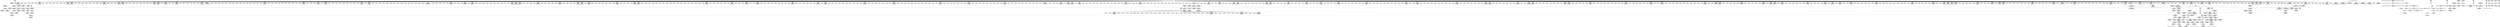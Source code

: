 digraph {
	CE0x3f39550 [shape=record,shape=Mrecord,label="{CE0x3f39550|1216:_i8*,_:_CRE_131,132_}"]
	CE0x3fc7b40 [shape=record,shape=Mrecord,label="{CE0x3fc7b40|selinux_socket_unix_may_send:sk7|security/selinux/hooks.c,4300}"]
	CE0x3f48850 [shape=record,shape=Mrecord,label="{CE0x3f48850|1216:_i8*,_:_CRE_540,541_}"]
	CE0x3f5a4c0 [shape=record,shape=Mrecord,label="{CE0x3f5a4c0|1216:_i8*,_:_CRE_601,602_}"]
	CE0x3f573e0 [shape=record,shape=Mrecord,label="{CE0x3f573e0|1216:_i8*,_:_CRE_555,556_}"]
	CE0x3fcf830 [shape=record,shape=Mrecord,label="{CE0x3fcf830|i32_(i32,_i32,_i16,_i32,_%struct.common_audit_data*)*_bitcast_(i32_(i32,_i32,_i16,_i32,_%struct.common_audit_data.495*)*_avc_has_perm_to_i32_(i32,_i32,_i16,_i32,_%struct.common_audit_data*)*)|*Constant*|*SummSource*}"]
	CE0x3fd7af0 [shape=record,shape=Mrecord,label="{CE0x3fd7af0|8:_%struct.sock*,_:_SCME_28,29_}"]
	CE0x3f3f5d0 [shape=record,shape=Mrecord,label="{CE0x3f3f5d0|1216:_i8*,_:_CRE_174,175_}"]
	CE0x3f504d0 [shape=record,shape=Mrecord,label="{CE0x3f504d0|1216:_i8*,_:_CRE_177,178_}"]
	CE0x3fc37c0 [shape=record,shape=Mrecord,label="{CE0x3fc37c0|avc_has_perm:ssid|Function::avc_has_perm&Arg::ssid::|*SummSource*}"]
	CE0x3f458a0 [shape=record,shape=Mrecord,label="{CE0x3f458a0|1216:_i8*,_:_CRE_407,408_}"]
	CE0x3f5a6e0 [shape=record,shape=Mrecord,label="{CE0x3f5a6e0|1216:_i8*,_:_CRE_603,604_}"]
	CE0x3f3b6e0 [shape=record,shape=Mrecord,label="{CE0x3f3b6e0|1216:_i8*,_:_CRE_184,188_|*MultipleSource*|*LoadInst*|security/selinux/hooks.c,4293|security/selinux/hooks.c,4293}"]
	CE0x3fa3f40 [shape=record,shape=Mrecord,label="{CE0x3fa3f40|selinux_socket_unix_may_send:sk_security2|security/selinux/hooks.c,4294}"]
	CE0x3f4f890 [shape=record,shape=Mrecord,label="{CE0x3f4f890|1216:_i8*,_:_CRE_230,231_}"]
	CE0x3f57e80 [shape=record,shape=Mrecord,label="{CE0x3f57e80|1216:_i8*,_:_CRE_565,566_}"]
	CE0x3fd6e70 [shape=record,shape=Mrecord,label="{CE0x3fd6e70|8:_%struct.sock*,_:_SCME_8,16_|*MultipleSource*|security/selinux/hooks.c,4296|security/selinux/hooks.c,4296|security/selinux/hooks.c, 4296}"]
	CE0x3fd4260 [shape=record,shape=Mrecord,label="{CE0x3fd4260|selinux_socket_unix_may_send:tmp17|security/selinux/hooks.c,4304}"]
	CE0x3f64870 [shape=record,shape=Mrecord,label="{CE0x3f64870|1216:_i8*,_:_CRE_374,375_}"]
	CE0x3f46cd0 [shape=record,shape=Mrecord,label="{CE0x3f46cd0|1216:_i8*,_:_CRE_428,432_|*MultipleSource*|*LoadInst*|security/selinux/hooks.c,4293|security/selinux/hooks.c,4293}"]
	CE0x3f63880 [shape=record,shape=Mrecord,label="{CE0x3f63880|1216:_i8*,_:_CRE_359,360_}"]
	CE0x3f8c190 [shape=record,shape=Mrecord,label="{CE0x3f8c190|1216:_i8*,_:_CRE_1224,1228_|*MultipleSource*|*LoadInst*|security/selinux/hooks.c,4293|security/selinux/hooks.c,4293}"]
	CE0x3f8acc0 [shape=record,shape=Mrecord,label="{CE0x3f8acc0|1216:_i8*,_:_CRE_1159,1160_}"]
	CE0x3f32220 [shape=record,shape=Mrecord,label="{CE0x3f32220|1216:_i8*,_:_CRE_61,62_}"]
	CE0x3f47cd0 [shape=record,shape=Mrecord,label="{CE0x3f47cd0|1216:_i8*,_:_CRE_488,496_|*MultipleSource*|*LoadInst*|security/selinux/hooks.c,4293|security/selinux/hooks.c,4293}"]
	CE0x3f85cf0 [shape=record,shape=Mrecord,label="{CE0x3f85cf0|1216:_i8*,_:_CRE_875,876_}"]
	CE0x3f2dd10 [shape=record,shape=Mrecord,label="{CE0x3f2dd10|selinux_socket_unix_may_send:tmp1|*SummSource*}"]
	CE0x3f612f0 [shape=record,shape=Mrecord,label="{CE0x3f612f0|1216:_i8*,_:_CRE_703,704_}"]
	CE0x3f56cb0 [shape=record,shape=Mrecord,label="{CE0x3f56cb0|32:_%struct.sock*,_:_CRE_8,16_|*MultipleSource*|security/selinux/hooks.c,4293|Function::selinux_socket_unix_may_send&Arg::sock::}"]
	CE0x3f3d110 [shape=record,shape=Mrecord,label="{CE0x3f3d110|i32_1|*Constant*}"]
	CE0x48c3780 [shape=record,shape=Mrecord,label="{CE0x48c3780|1216:_i8*,_:_CRE_114,115_}"]
	CE0x3f2ed20 [shape=record,shape=Mrecord,label="{CE0x3f2ed20|i64_1|*Constant*|*SummSource*}"]
	CE0x3f592b0 [shape=record,shape=Mrecord,label="{CE0x3f592b0|1216:_i8*,_:_CRE_584,585_}"]
	CE0x3fc2d20 [shape=record,shape=Mrecord,label="{CE0x3fc2d20|selinux_socket_unix_may_send:tmp9|security/selinux/hooks.c,4294|*SummSource*}"]
	CE0x3fd9d90 [shape=record,shape=Mrecord,label="{CE0x3fd9d90|i32_8|*Constant*|*SummSink*}"]
	CE0x3f5a3b0 [shape=record,shape=Mrecord,label="{CE0x3f5a3b0|1216:_i8*,_:_CRE_600,601_}"]
	CE0x3f61fd0 [shape=record,shape=Mrecord,label="{CE0x3f61fd0|1216:_i8*,_:_CRE_258,259_}"]
	CE0x3f8ce40 [shape=record,shape=Mrecord,label="{CE0x3f8ce40|1216:_i8*,_:_CRE_1272,1280_|*MultipleSource*|*LoadInst*|security/selinux/hooks.c,4293|security/selinux/hooks.c,4293}"]
	CE0x3f8aaa0 [shape=record,shape=Mrecord,label="{CE0x3f8aaa0|1216:_i8*,_:_CRE_1157,1158_}"]
	CE0x3f8c700 [shape=record,shape=Mrecord,label="{CE0x3f8c700|1216:_i8*,_:_CRE_1240,1248_|*MultipleSource*|*LoadInst*|security/selinux/hooks.c,4293|security/selinux/hooks.c,4293}"]
	CE0x3f54570 [shape=record,shape=Mrecord,label="{CE0x3f54570|1216:_i8*,_:_CRE_70,71_}"]
	CE0x3f4f360 [shape=record,shape=Mrecord,label="{CE0x3f4f360|1216:_i8*,_:_CRE_224,225_}"]
	CE0x3f87430 [shape=record,shape=Mrecord,label="{CE0x3f87430|1216:_i8*,_:_CRE_952,960_|*MultipleSource*|*LoadInst*|security/selinux/hooks.c,4293|security/selinux/hooks.c,4293}"]
	CE0x3f57b50 [shape=record,shape=Mrecord,label="{CE0x3f57b50|1216:_i8*,_:_CRE_562,563_}"]
	CE0x3fd40b0 [shape=record,shape=Mrecord,label="{CE0x3fd40b0|_ret_i32_%call,_!dbg_!27738|security/selinux/hooks.c,4304}"]
	CE0x3f86ec0 [shape=record,shape=Mrecord,label="{CE0x3f86ec0|1216:_i8*,_:_CRE_920,936_|*MultipleSource*|*LoadInst*|security/selinux/hooks.c,4293|security/selinux/hooks.c,4293}"]
	CE0x3f44250 [shape=record,shape=Mrecord,label="{CE0x3f44250|1216:_i8*,_:_CRE_386,387_}"]
	CE0x3f5d910 [shape=record,shape=Mrecord,label="{CE0x3f5d910|1216:_i8*,_:_CRE_680,681_}"]
	CE0x3f5f990 [shape=record,shape=Mrecord,label="{CE0x3f5f990|selinux_socket_unix_may_send:tmp7|*LoadInst*|security/selinux/hooks.c,4294}"]
	CE0x3f53e80 [shape=record,shape=Mrecord,label="{CE0x3f53e80|1216:_i8*,_:_CRE_150,151_}"]
	CE0x3f849d0 [shape=record,shape=Mrecord,label="{CE0x3f849d0|1216:_i8*,_:_CRE_857,858_}"]
	CE0x3fc3c00 [shape=record,shape=Mrecord,label="{CE0x3fc3c00|avc_has_perm:tsid|Function::avc_has_perm&Arg::tsid::|*SummSink*}"]
	CE0x3fab1f0 [shape=record,shape=Mrecord,label="{CE0x3fab1f0|selinux_socket_unix_may_send:other|Function::selinux_socket_unix_may_send&Arg::other::}"]
	CE0x3fa2c60 [shape=record,shape=Mrecord,label="{CE0x3fa2c60|selinux_socket_unix_may_send:u|security/selinux/hooks.c,4299}"]
	CE0x3f59090 [shape=record,shape=Mrecord,label="{CE0x3f59090|1216:_i8*,_:_CRE_582,583_}"]
	CE0x3f45df0 [shape=record,shape=Mrecord,label="{CE0x3f45df0|1216:_i8*,_:_CRE_412,413_}"]
	CE0x3f583d0 [shape=record,shape=Mrecord,label="{CE0x3f583d0|1216:_i8*,_:_CRE_570,571_}"]
	CE0x3f8add0 [shape=record,shape=Mrecord,label="{CE0x3f8add0|selinux_socket_unix_may_send:tmp5|security/selinux/hooks.c,4293}"]
	CE0x3f5a7f0 [shape=record,shape=Mrecord,label="{CE0x3f5a7f0|1216:_i8*,_:_CRE_604,605_}"]
	CE0x3fd7a40 [shape=record,shape=Mrecord,label="{CE0x3fd7a40|8:_%struct.sock*,_:_SCME_27,28_}"]
	CE0x3f5c2c0 [shape=record,shape=Mrecord,label="{CE0x3f5c2c0|1216:_i8*,_:_CRE_659,660_}"]
	CE0x3fd84a0 [shape=record,shape=Mrecord,label="{CE0x3fd84a0|8:_%struct.sock*,_:_SCME_37,38_}"]
	CE0x3f60520 [shape=record,shape=Mrecord,label="{CE0x3f60520|1216:_i8*,_:_CRE_690,691_}"]
	CE0x3f2d560 [shape=record,shape=Mrecord,label="{CE0x3f2d560|selinux_socket_unix_may_send:entry}"]
	CE0x3fd9b30 [shape=record,shape=Mrecord,label="{CE0x3fd9b30|i32_8|*Constant*}"]
	CE0x3f3aa60 [shape=record,shape=Mrecord,label="{CE0x3f3aa60|1216:_i8*,_:_CRE_232,233_}"]
	CE0x3fe0810 [shape=record,shape=Mrecord,label="{CE0x3fe0810|selinux_socket_unix_may_send:tmp10|security/selinux/hooks.c,4296}"]
	CE0x3f89130 [shape=record,shape=Mrecord,label="{CE0x3f89130|1216:_i8*,_:_CRE_1056,1064_|*MultipleSource*|*LoadInst*|security/selinux/hooks.c,4293|security/selinux/hooks.c,4293}"]
	CE0x3f80ab0 [shape=record,shape=Mrecord,label="{CE0x3f80ab0|1216:_i8*,_:_CRE_768,770_|*MultipleSource*|*LoadInst*|security/selinux/hooks.c,4293|security/selinux/hooks.c,4293}"]
	CE0x3f88820 [shape=record,shape=Mrecord,label="{CE0x3f88820|1216:_i8*,_:_CRE_1016,1024_|*MultipleSource*|*LoadInst*|security/selinux/hooks.c,4293|security/selinux/hooks.c,4293}"]
	CE0x3f49800 [shape=record,shape=Mrecord,label="{CE0x3f49800|selinux_socket_unix_may_send:sk|security/selinux/hooks.c,4293|*SummSink*}"]
	CE0x3f5d4d0 [shape=record,shape=Mrecord,label="{CE0x3f5d4d0|1216:_i8*,_:_CRE_676,677_}"]
	CE0x3f8b150 [shape=record,shape=Mrecord,label="{CE0x3f8b150|1216:_i8*,_:_CRE_1168,1176_|*MultipleSource*|*LoadInst*|security/selinux/hooks.c,4293|security/selinux/hooks.c,4293}"]
	CE0x3f85690 [shape=record,shape=Mrecord,label="{CE0x3f85690|1216:_i8*,_:_CRE_869,870_}"]
	CE0x3fa2ab0 [shape=record,shape=Mrecord,label="{CE0x3fa2ab0|selinux_socket_unix_may_send:u|security/selinux/hooks.c,4299|*SummSource*}"]
	CE0x3f5ce70 [shape=record,shape=Mrecord,label="{CE0x3f5ce70|1216:_i8*,_:_CRE_670,671_}"]
	CE0x3f4f0f0 [shape=record,shape=Mrecord,label="{CE0x3f4f0f0|1216:_i8*,_:_CRE_137,138_}"]
	CE0x3fc6cc0 [shape=record,shape=Mrecord,label="{CE0x3fc6cc0|selinux_socket_unix_may_send:net6|security/selinux/hooks.c,4300}"]
	CE0x3f60b80 [shape=record,shape=Mrecord,label="{CE0x3f60b80|1216:_i8*,_:_CRE_696,697_}"]
	CE0x5315470 [shape=record,shape=Mrecord,label="{CE0x5315470|32:_%struct.sock*,_:_CRE_24,32_|*MultipleSource*|security/selinux/hooks.c,4293|Function::selinux_socket_unix_may_send&Arg::sock::}"]
	CE0x3f61860 [shape=record,shape=Mrecord,label="{CE0x3f61860|1216:_i8*,_:_CRE_251,252_}"]
	CE0x3fd8700 [shape=record,shape=Mrecord,label="{CE0x3fd8700|8:_%struct.sock*,_:_SCME_39,40_}"]
	CE0x3fa3720 [shape=record,shape=Mrecord,label="{CE0x3fa3720|32:_%struct.sock*,_:_CRE_24,32_|*MultipleSource*|security/selinux/hooks.c,4294|Function::selinux_socket_unix_may_send&Arg::other::}"]
	CE0x3f506f0 [shape=record,shape=Mrecord,label="{CE0x3f506f0|1216:_i8*,_:_CRE_179,180_}"]
	CE0x3fd98d0 [shape=record,shape=Mrecord,label="{CE0x3fd98d0|8:_%struct.sock*,_:_SCME_54,55_}"]
	CE0x3f60a70 [shape=record,shape=Mrecord,label="{CE0x3f60a70|1216:_i8*,_:_CRE_695,696_}"]
	CE0x3fd9670 [shape=record,shape=Mrecord,label="{CE0x3fd9670|8:_%struct.sock*,_:_SCME_52,53_}"]
	CE0x3f87b70 [shape=record,shape=Mrecord,label="{CE0x3f87b70|1216:_i8*,_:_CRE_970,972_|*MultipleSource*|*LoadInst*|security/selinux/hooks.c,4293|security/selinux/hooks.c,4293}"]
	CE0x3f81f50 [shape=record,shape=Mrecord,label="{CE0x3f81f50|1216:_i8*,_:_CRE_817,818_}"]
	CE0x3f635b0 [shape=record,shape=Mrecord,label="{CE0x3f635b0|1216:_i8*,_:_CRE_356,357_}"]
	CE0x3f594d0 [shape=record,shape=Mrecord,label="{CE0x3f594d0|1216:_i8*,_:_CRE_586,587_}"]
	CE0x3f838d0 [shape=record,shape=Mrecord,label="{CE0x3f838d0|1216:_i8*,_:_CRE_841,842_}"]
	CE0x3f68fd0 [shape=record,shape=Mrecord,label="{CE0x3f68fd0|1216:_i8*,_:_CRE_93,94_}"]
	CE0x3f880e0 [shape=record,shape=Mrecord,label="{CE0x3f880e0|1216:_i8*,_:_CRE_984,992_|*MultipleSource*|*LoadInst*|security/selinux/hooks.c,4293|security/selinux/hooks.c,4293}"]
	CE0x3f5e490 [shape=record,shape=Mrecord,label="{CE0x3f5e490|1216:_i8*,_:_CRE_706,707_}"]
	CE0x3fc4770 [shape=record,shape=Mrecord,label="{CE0x3fc4770|_ret_i32_%retval.0,_!dbg_!27728|security/selinux/avc.c,775}"]
	CE0x3f896a0 [shape=record,shape=Mrecord,label="{CE0x3f896a0|1216:_i8*,_:_CRE_1076,1080_|*MultipleSource*|*LoadInst*|security/selinux/hooks.c,4293|security/selinux/hooks.c,4293}"]
	CE0x3f85e00 [shape=record,shape=Mrecord,label="{CE0x3f85e00|1216:_i8*,_:_CRE_876,877_}"]
	CE0x3f3e100 [shape=record,shape=Mrecord,label="{CE0x3f3e100|1216:_i8*,_:_CRE_211,212_}"]
	CE0x3fd49c0 [shape=record,shape=Mrecord,label="{CE0x3fd49c0|_ret_i32_%call,_!dbg_!27738|security/selinux/hooks.c,4304|*SummSink*}"]
	CE0x3f83d10 [shape=record,shape=Mrecord,label="{CE0x3f83d10|1216:_i8*,_:_CRE_845,846_}"]
	CE0x3fd8bc0 [shape=record,shape=Mrecord,label="{CE0x3fd8bc0|8:_%struct.sock*,_:_SCME_43,44_}"]
	CE0x3fc5a80 [shape=record,shape=Mrecord,label="{CE0x3fc5a80|selinux_socket_unix_may_send:sk4|security/selinux/hooks.c,4300}"]
	CE0x3f42a10 [shape=record,shape=Mrecord,label="{CE0x3f42a10|1216:_i8*,_:_CRE_82,83_}"]
	CE0x3fd7fe0 [shape=record,shape=Mrecord,label="{CE0x3fd7fe0|8:_%struct.sock*,_:_SCME_33,34_}"]
	CE0x3f49ac0 [shape=record,shape=Mrecord,label="{CE0x3f49ac0|1216:_i8*,_:_CRE_206,207_}"]
	CE0x3f8b880 [shape=record,shape=Mrecord,label="{CE0x3f8b880|1216:_i8*,_:_CRE_1196,1200_|*MultipleSource*|*LoadInst*|security/selinux/hooks.c,4293|security/selinux/hooks.c,4293}"]
	CE0x3f5e8d0 [shape=record,shape=Mrecord,label="{CE0x3f5e8d0|1216:_i8*,_:_CRE_710,711_}"]
	CE0x3f4dae0 [shape=record,shape=Mrecord,label="{CE0x3f4dae0|1216:_i8*,_:_CRE_95,96_}"]
	CE0x3f620e0 [shape=record,shape=Mrecord,label="{CE0x3f620e0|1216:_i8*,_:_CRE_259,260_}"]
	CE0x48c3a10 [shape=record,shape=Mrecord,label="{CE0x48c3a10|1216:_i8*,_:_CRE_118,119_}"]
	CE0x3f57710 [shape=record,shape=Mrecord,label="{CE0x3f57710|1216:_i8*,_:_CRE_558,559_}"]
	CE0x3fc5df0 [shape=record,shape=Mrecord,label="{CE0x3fc5df0|selinux_socket_unix_may_send:sk4|security/selinux/hooks.c,4300|*SummSink*}"]
	CE0x3f43bf0 [shape=record,shape=Mrecord,label="{CE0x3f43bf0|1216:_i8*,_:_CRE_380,381_}"]
	CE0x3f33fb0 [shape=record,shape=Mrecord,label="{CE0x3f33fb0|selinux_socket_unix_may_send:sock|Function::selinux_socket_unix_may_send&Arg::sock::|*SummSink*}"]
	CE0x3f54710 [shape=record,shape=Mrecord,label="{CE0x3f54710|1216:_i8*,_:_CRE_72,73_}"]
	CE0x3f62dd0 [shape=record,shape=Mrecord,label="{CE0x3f62dd0|1216:_i8*,_:_CRE_312,316_|*MultipleSource*|*LoadInst*|security/selinux/hooks.c,4293|security/selinux/hooks.c,4293}"]
	CE0x3f86cf0 [shape=record,shape=Mrecord,label="{CE0x3f86cf0|1216:_i8*,_:_CRE_912,920_|*MultipleSource*|*LoadInst*|security/selinux/hooks.c,4293|security/selinux/hooks.c,4293}"]
	CE0x3fc9790 [shape=record,shape=Mrecord,label="{CE0x3fc9790|selinux_socket_unix_may_send:sid8|security/selinux/hooks.c,4302}"]
	CE0x48c36e0 [shape=record,shape=Mrecord,label="{CE0x48c36e0|1216:_i8*,_:_CRE_113,114_}"]
	CE0x3f4c1b0 [shape=record,shape=Mrecord,label="{CE0x3f4c1b0|0:_i8,_8:_%struct.lsm_network_audit*,_24:_%struct.selinux_audit_data*,_:_SCMRE_0,1_|*MultipleSource*|security/selinux/hooks.c,4298|security/selinux/hooks.c, 4295}"]
	CE0x3f61ec0 [shape=record,shape=Mrecord,label="{CE0x3f61ec0|1216:_i8*,_:_CRE_257,258_}"]
	CE0x3fc5400 [shape=record,shape=Mrecord,label="{CE0x3fc5400|selinux_socket_unix_may_send:net3|security/selinux/hooks.c,4299|*SummSink*}"]
	CE0x3f49fc0 [shape=record,shape=Mrecord,label="{CE0x3f49fc0|i64*_getelementptr_inbounds_(_2_x_i64_,_2_x_i64_*___llvm_gcov_ctr340,_i64_0,_i64_1)|*Constant*|*SummSource*}"]
	CE0x3f3ab40 [shape=record,shape=Mrecord,label="{CE0x3f3ab40|1216:_i8*,_:_CRE_233,234_}"]
	CE0x3f595e0 [shape=record,shape=Mrecord,label="{CE0x3f595e0|1216:_i8*,_:_CRE_587,588_}"]
	CE0x3f3d960 [shape=record,shape=Mrecord,label="{CE0x3f3d960|1216:_i8*,_:_CRE_240,241_}"]
	CE0x3f85f10 [shape=record,shape=Mrecord,label="{CE0x3f85f10|1216:_i8*,_:_CRE_877,878_}"]
	CE0x3f81930 [shape=record,shape=Mrecord,label="{CE0x3f81930|1216:_i8*,_:_CRE_811,812_}"]
	CE0x3f846a0 [shape=record,shape=Mrecord,label="{CE0x3f846a0|1216:_i8*,_:_CRE_854,855_}"]
	CE0x3f2e5a0 [shape=record,shape=Mrecord,label="{CE0x3f2e5a0|selinux_socket_unix_may_send:sk|security/selinux/hooks.c,4293|*SummSource*}"]
	"CONST[source:1(input),value:2(dynamic)][purpose:{object}][SrcIdx:1]"
	CE0x3f87d40 [shape=record,shape=Mrecord,label="{CE0x3f87d40|1216:_i8*,_:_CRE_972,976_|*MultipleSource*|*LoadInst*|security/selinux/hooks.c,4293|security/selinux/hooks.c,4293}"]
	CE0x3f58d60 [shape=record,shape=Mrecord,label="{CE0x3f58d60|1216:_i8*,_:_CRE_579,580_}"]
	CE0x3f60eb0 [shape=record,shape=Mrecord,label="{CE0x3f60eb0|1216:_i8*,_:_CRE_699,700_}"]
	CE0x3fce020 [shape=record,shape=Mrecord,label="{CE0x3fce020|selinux_socket_unix_may_send:sclass|security/selinux/hooks.c,4302|*SummSink*}"]
	CE0x3f49f00 [shape=record,shape=Mrecord,label="{CE0x3f49f00|1216:_i8*,_:_CRE_210,211_}"]
	CE0x3f7fe10 [shape=record,shape=Mrecord,label="{CE0x3f7fe10|1216:_i8*,_:_CRE_728,732_|*MultipleSource*|*LoadInst*|security/selinux/hooks.c,4293|security/selinux/hooks.c,4293}"]
	CE0x3f62d60 [shape=record,shape=Mrecord,label="{CE0x3f62d60|1216:_i8*,_:_CRE_320,328_|*MultipleSource*|*LoadInst*|security/selinux/hooks.c,4293|security/selinux/hooks.c,4293}"]
	CE0x3f3caf0 [shape=record,shape=Mrecord,label="{CE0x3f3caf0|1216:_i8*,_:_CRE_37,38_}"]
	CE0x3f5e9e0 [shape=record,shape=Mrecord,label="{CE0x3f5e9e0|1216:_i8*,_:_CRE_711,712_}"]
	CE0x3f828e0 [shape=record,shape=Mrecord,label="{CE0x3f828e0|1216:_i8*,_:_CRE_826,827_}"]
	CE0x3f4cd00 [shape=record,shape=Mrecord,label="{CE0x3f4cd00|1216:_i8*,_:_CRE_201,202_}"]
	CE0x3f5f830 [shape=record,shape=Mrecord,label="{CE0x3f5f830|selinux_socket_unix_may_send:sk1|security/selinux/hooks.c,4294|*SummSink*}"]
	CE0x3f44580 [shape=record,shape=Mrecord,label="{CE0x3f44580|1216:_i8*,_:_CRE_389,390_}"]
	CE0x3f4dc90 [shape=record,shape=Mrecord,label="{CE0x3f4dc90|1216:_i8*,_:_CRE_97,98_}"]
	CE0x3fa3ed0 [shape=record,shape=Mrecord,label="{CE0x3fa3ed0|selinux_socket_unix_may_send:sk_security2|security/selinux/hooks.c,4294|*SummSource*}"]
	CE0x3f4ef50 [shape=record,shape=Mrecord,label="{CE0x3f4ef50|1216:_i8*,_:_CRE_135,136_}"]
	CE0x3f32590 [shape=record,shape=Mrecord,label="{CE0x3f32590|1216:_i8*,_:_CRE_76,77_}"]
	CE0x3f865c0 [shape=record,shape=Mrecord,label="{CE0x3f865c0|1216:_i8*,_:_CRE_892,896_|*MultipleSource*|*LoadInst*|security/selinux/hooks.c,4293|security/selinux/hooks.c,4293}"]
	CE0x3f8c360 [shape=record,shape=Mrecord,label="{CE0x3f8c360|1216:_i8*,_:_CRE_1228,1232_|*MultipleSource*|*LoadInst*|security/selinux/hooks.c,4293|security/selinux/hooks.c,4293}"]
	CE0x3f45ce0 [shape=record,shape=Mrecord,label="{CE0x3f45ce0|1216:_i8*,_:_CRE_411,412_}"]
	CE0x3f68df0 [shape=record,shape=Mrecord,label="{CE0x3f68df0|1216:_i8*,_:_CRE_18,19_|*MultipleSource*|*LoadInst*|security/selinux/hooks.c,4293|security/selinux/hooks.c,4293}"]
	CE0x3fe0c10 [shape=record,shape=Mrecord,label="{CE0x3fe0c10|selinux_socket_unix_may_send:tmp10|security/selinux/hooks.c,4296|*SummSink*}"]
	CE0x3f3ec60 [shape=record,shape=Mrecord,label="{CE0x3f3ec60|1216:_i8*,_:_CRE_157,158_}"]
	CE0x3f81b10 [shape=record,shape=Mrecord,label="{CE0x3f81b10|1216:_i8*,_:_CRE_813,814_}"]
	CE0x3f2d630 [shape=record,shape=Mrecord,label="{CE0x3f2d630|selinux_socket_unix_may_send:entry|*SummSource*}"]
	CE0x3f86950 [shape=record,shape=Mrecord,label="{CE0x3f86950|1216:_i8*,_:_CRE_900,904_|*MultipleSource*|*LoadInst*|security/selinux/hooks.c,4293|security/selinux/hooks.c,4293}"]
	"CONST[source:0(mediator),value:0(static)][purpose:{operation}][SnkIdx:3]"
	CE0x3f4da10 [shape=record,shape=Mrecord,label="{CE0x3f4da10|1216:_i8*,_:_CRE_91,92_}"]
	CE0x3f3f2a0 [shape=record,shape=Mrecord,label="{CE0x3f3f2a0|1216:_i8*,_:_CRE_171,172_}"]
	CE0x3fdafd0 [shape=record,shape=Mrecord,label="{CE0x3fdafd0|selinux_socket_unix_may_send:type|security/selinux/hooks.c,4298}"]
	CE0x3f64210 [shape=record,shape=Mrecord,label="{CE0x3f64210|1216:_i8*,_:_CRE_368,369_}"]
	CE0x3f49df0 [shape=record,shape=Mrecord,label="{CE0x3f49df0|1216:_i8*,_:_CRE_209,210_}"]
	CE0x3f57930 [shape=record,shape=Mrecord,label="{CE0x3f57930|1216:_i8*,_:_CRE_560,561_}"]
	CE0x3fd7630 [shape=record,shape=Mrecord,label="{CE0x3fd7630|8:_%struct.sock*,_:_SCME_20,22_|*MultipleSource*|security/selinux/hooks.c,4296|security/selinux/hooks.c,4296|security/selinux/hooks.c, 4296}"]
	CE0x3f82d20 [shape=record,shape=Mrecord,label="{CE0x3f82d20|1216:_i8*,_:_CRE_830,831_}"]
	CE0x3f87090 [shape=record,shape=Mrecord,label="{CE0x3f87090|1216:_i8*,_:_CRE_936,944_|*MultipleSource*|*LoadInst*|security/selinux/hooks.c,4293|security/selinux/hooks.c,4293}"]
	CE0x3f390d0 [shape=record,shape=Mrecord,label="{CE0x3f390d0|32:_%struct.sock*,_:_CRE_0,4_|*MultipleSource*|security/selinux/hooks.c,4293|Function::selinux_socket_unix_may_send&Arg::sock::}"]
	CE0x3fd8370 [shape=record,shape=Mrecord,label="{CE0x3fd8370|8:_%struct.sock*,_:_SCME_36,37_}"]
	CE0x3f535d0 [shape=record,shape=Mrecord,label="{CE0x3f535d0|1216:_i8*,_:_CRE_219,220_}"]
	CE0x3f58810 [shape=record,shape=Mrecord,label="{CE0x3f58810|1216:_i8*,_:_CRE_574,575_}"]
	CE0x5eb4ae0 [shape=record,shape=Mrecord,label="{CE0x5eb4ae0|selinux_socket_unix_may_send:tmp4|*LoadInst*|security/selinux/hooks.c,4293|*SummSource*}"]
	CE0x3f48d90 [shape=record,shape=Mrecord,label="{CE0x3f48d90|1216:_i8*,_:_CRE_544,545_}"]
	CE0x3f42940 [shape=record,shape=Mrecord,label="{CE0x3f42940|1216:_i8*,_:_CRE_81,82_}"]
	CE0x3f2a660 [shape=record,shape=Mrecord,label="{CE0x3f2a660|selinux_socket_unix_may_send:tmp2}"]
	CE0x3f3fe50 [shape=record,shape=Mrecord,label="{CE0x3f3fe50|i32_4|*Constant*}"]
	CE0x3f3f150 [shape=record,shape=Mrecord,label="{CE0x3f3f150|1216:_i8*,_:_CRE_170,171_}"]
	CE0x3fd4860 [shape=record,shape=Mrecord,label="{CE0x3fd4860|_ret_i32_%call,_!dbg_!27738|security/selinux/hooks.c,4304|*SummSource*}"]
	CE0x3f43e10 [shape=record,shape=Mrecord,label="{CE0x3f43e10|1216:_i8*,_:_CRE_382,383_}"]
	CE0x3f44f10 [shape=record,shape=Mrecord,label="{CE0x3f44f10|1216:_i8*,_:_CRE_398,399_}"]
	CE0x3f5d2b0 [shape=record,shape=Mrecord,label="{CE0x3f5d2b0|1216:_i8*,_:_CRE_674,675_}"]
	CE0x3f593c0 [shape=record,shape=Mrecord,label="{CE0x3f593c0|1216:_i8*,_:_CRE_585,586_}"]
	CE0x3f2f740 [shape=record,shape=Mrecord,label="{CE0x3f2f740|selinux_socket_unix_may_send:ad|security/selinux/hooks.c, 4295|*SummSource*}"]
	CE0x3fc2980 [shape=record,shape=Mrecord,label="{CE0x3fc2980|selinux_socket_unix_may_send:tmp8|security/selinux/hooks.c,4294|*SummSource*}"]
	CE0x3f6c4c0 [shape=record,shape=Mrecord,label="{CE0x3f6c4c0|1216:_i8*,_:_CRE_7,8_}"]
	CE0x3f5b6e0 [shape=record,shape=Mrecord,label="{CE0x3f5b6e0|1216:_i8*,_:_CRE_649,650_}"]
	CE0x3f8d580 [shape=record,shape=Mrecord,label="{CE0x3f8d580|selinux_socket_unix_may_send:tmp6|security/selinux/hooks.c,4293|*SummSource*}"]
	CE0x3f57a40 [shape=record,shape=Mrecord,label="{CE0x3f57a40|1216:_i8*,_:_CRE_561,562_}"]
	CE0x3f35280 [shape=record,shape=Mrecord,label="{CE0x3f35280|1216:_i8*,_:_CRE_182,183_}"]
	CE0x3f52590 [shape=record,shape=Mrecord,label="{CE0x3f52590|1216:_i8*,_:_CRE_88,89_}"]
	CE0x3f3e430 [shape=record,shape=Mrecord,label="{CE0x3f3e430|1216:_i8*,_:_CRE_214,215_}"]
	CE0x3f88bc0 [shape=record,shape=Mrecord,label="{CE0x3f88bc0|1216:_i8*,_:_CRE_1032,1040_|*MultipleSource*|*LoadInst*|security/selinux/hooks.c,4293|security/selinux/hooks.c,4293}"]
	CE0x3f44030 [shape=record,shape=Mrecord,label="{CE0x3f44030|1216:_i8*,_:_CRE_384,385_}"]
	CE0x3f44140 [shape=record,shape=Mrecord,label="{CE0x3f44140|1216:_i8*,_:_CRE_385,386_}"]
	CE0x3f57f90 [shape=record,shape=Mrecord,label="{CE0x3f57f90|1216:_i8*,_:_CRE_566,567_}"]
	CE0x3fc48a0 [shape=record,shape=Mrecord,label="{CE0x3fc48a0|avc_has_perm:requested|Function::avc_has_perm&Arg::requested::|*SummSource*}"]
	CE0x3f29d30 [shape=record,shape=Mrecord,label="{CE0x3f29d30|1216:_i8*,_:_CRE_94,95_}"]
	CE0x3f40ea0 [shape=record,shape=Mrecord,label="{CE0x3f40ea0|1216:_i8*,_:_CRE_34,35_}"]
	CE0x3f52730 [shape=record,shape=Mrecord,label="{CE0x3f52730|1216:_i8*,_:_CRE_85,86_}"]
	CE0x3f45680 [shape=record,shape=Mrecord,label="{CE0x3f45680|1216:_i8*,_:_CRE_405,406_}"]
	CE0x3f53a10 [shape=record,shape=Mrecord,label="{CE0x3f53a10|1216:_i8*,_:_CRE_223,224_}"]
	CE0x3f4f1c0 [shape=record,shape=Mrecord,label="{CE0x3f4f1c0|1216:_i8*,_:_CRE_138,139_}"]
	CE0x3f61a80 [shape=record,shape=Mrecord,label="{CE0x3f61a80|1216:_i8*,_:_CRE_253,254_}"]
	CE0x3f879a0 [shape=record,shape=Mrecord,label="{CE0x3f879a0|1216:_i8*,_:_CRE_968,970_|*MultipleSource*|*LoadInst*|security/selinux/hooks.c,4293|security/selinux/hooks.c,4293}"]
	CE0x3f44690 [shape=record,shape=Mrecord,label="{CE0x3f44690|1216:_i8*,_:_CRE_390,391_}"]
	CE0x3f83f30 [shape=record,shape=Mrecord,label="{CE0x3f83f30|1216:_i8*,_:_CRE_847,848_}"]
	"CONST[source:0(mediator),value:2(dynamic)][purpose:{object}][SnkIdx:2]"
	CE0x3f4f020 [shape=record,shape=Mrecord,label="{CE0x3f4f020|1216:_i8*,_:_CRE_136,137_}"]
	CE0x3f4c350 [shape=record,shape=Mrecord,label="{CE0x3f4c350|i8_2|*Constant*}"]
	CE0x3f50900 [shape=record,shape=Mrecord,label="{CE0x3f50900|i64*_getelementptr_inbounds_(_2_x_i64_,_2_x_i64_*___llvm_gcov_ctr340,_i64_0,_i64_1)|*Constant*}"]
	CE0x3fd91b0 [shape=record,shape=Mrecord,label="{CE0x3fd91b0|8:_%struct.sock*,_:_SCME_48,49_}"]
	CE0x3f67be0 [shape=record,shape=Mrecord,label="{CE0x3f67be0|1216:_i8*,_:_CRE_20,24_|*MultipleSource*|*LoadInst*|security/selinux/hooks.c,4293|security/selinux/hooks.c,4293}"]
	CE0x3f610d0 [shape=record,shape=Mrecord,label="{CE0x3f610d0|1216:_i8*,_:_CRE_701,702_}"]
	CE0x3f889f0 [shape=record,shape=Mrecord,label="{CE0x3f889f0|1216:_i8*,_:_CRE_1024,1032_|*MultipleSource*|*LoadInst*|security/selinux/hooks.c,4293|security/selinux/hooks.c,4293}"]
	CE0x3f53c10 [shape=record,shape=Mrecord,label="{CE0x3f53c10|1216:_i8*,_:_CRE_147,148_}"]
	CE0x3f5ac30 [shape=record,shape=Mrecord,label="{CE0x3f5ac30|1216:_i8*,_:_CRE_648,649_}"]
	CE0x3f5e6b0 [shape=record,shape=Mrecord,label="{CE0x3f5e6b0|1216:_i8*,_:_CRE_708,709_}"]
	CE0x3f5fa00 [shape=record,shape=Mrecord,label="{CE0x3f5fa00|32:_%struct.sock*,_:_CRE_0,4_|*MultipleSource*|security/selinux/hooks.c,4294|Function::selinux_socket_unix_may_send&Arg::other::}"]
	CE0x3fcfc00 [shape=record,shape=Mrecord,label="{CE0x3fcfc00|avc_has_perm:entry}"]
	CE0x3f53ce0 [shape=record,shape=Mrecord,label="{CE0x3f53ce0|1216:_i8*,_:_CRE_148,149_}"]
	"CONST[source:0(mediator),value:2(dynamic)][purpose:{subject}][SnkIdx:0]"
	CE0x3f2ffc0 [shape=record,shape=Mrecord,label="{CE0x3f2ffc0|selinux_socket_unix_may_send:tmp|*SummSource*}"]
	CE0x3f634d0 [shape=record,shape=Mrecord,label="{CE0x3f634d0|1216:_i8*,_:_CRE_354,355_}"]
	CE0x3f46670 [shape=record,shape=Mrecord,label="{CE0x3f46670|1216:_i8*,_:_CRE_420,421_}"]
	CE0x3f84e10 [shape=record,shape=Mrecord,label="{CE0x3f84e10|1216:_i8*,_:_CRE_861,862_}"]
	CE0x3f85140 [shape=record,shape=Mrecord,label="{CE0x3f85140|1216:_i8*,_:_CRE_864,865_}"]
	CE0x3f57820 [shape=record,shape=Mrecord,label="{CE0x3f57820|1216:_i8*,_:_CRE_559,560_}"]
	CE0x3f8bc20 [shape=record,shape=Mrecord,label="{CE0x3f8bc20|1216:_i8*,_:_CRE_1208,1212_|*MultipleSource*|*LoadInst*|security/selinux/hooks.c,4293|security/selinux/hooks.c,4293}"]
	CE0x3f5c3d0 [shape=record,shape=Mrecord,label="{CE0x3f5c3d0|1216:_i8*,_:_CRE_660,661_}"]
	CE0x3f89870 [shape=record,shape=Mrecord,label="{CE0x3f89870|1216:_i8*,_:_CRE_1080,1088_|*MultipleSource*|*LoadInst*|security/selinux/hooks.c,4293|security/selinux/hooks.c,4293}"]
	CE0x3f82b00 [shape=record,shape=Mrecord,label="{CE0x3f82b00|1216:_i8*,_:_CRE_828,829_}"]
	CE0x3f53b40 [shape=record,shape=Mrecord,label="{CE0x3f53b40|1216:_i8*,_:_CRE_146,147_}"]
	CE0x3f5c4e0 [shape=record,shape=Mrecord,label="{CE0x3f5c4e0|1216:_i8*,_:_CRE_661,662_}"]
	CE0x3f4d1c0 [shape=record,shape=Mrecord,label="{CE0x3f4d1c0|1216:_i8*,_:_CRE_100,101_}"]
	CE0x3f3eb90 [shape=record,shape=Mrecord,label="{CE0x3f3eb90|1216:_i8*,_:_CRE_156,157_}"]
	CE0x3f63340 [shape=record,shape=Mrecord,label="{CE0x3f63340|1216:_i8*,_:_CRE_353,354_}"]
	CE0x3f5e5a0 [shape=record,shape=Mrecord,label="{CE0x3f5e5a0|1216:_i8*,_:_CRE_707,708_}"]
	CE0x3f3dfc0 [shape=record,shape=Mrecord,label="{CE0x3f3dfc0|1216:_i8*,_:_CRE_246,247_}"]
	CE0x3f5c810 [shape=record,shape=Mrecord,label="{CE0x3f5c810|1216:_i8*,_:_CRE_664,665_}"]
	CE0x3f5cd60 [shape=record,shape=Mrecord,label="{CE0x3f5cd60|1216:_i8*,_:_CRE_669,670_}"]
	CE0x3f61db0 [shape=record,shape=Mrecord,label="{CE0x3f61db0|1216:_i8*,_:_CRE_256,257_}"]
	CE0x3fc71a0 [shape=record,shape=Mrecord,label="{CE0x3fc71a0|selinux_socket_unix_may_send:net6|security/selinux/hooks.c,4300|*SummSource*}"]
	CE0x3f46010 [shape=record,shape=Mrecord,label="{CE0x3f46010|1216:_i8*,_:_CRE_414,415_}"]
	CE0x3f510c0 [shape=record,shape=Mrecord,label="{CE0x3f510c0|1216:_i8*,_:_CRE_56,57_}"]
	CE0x3fc8600 [shape=record,shape=Mrecord,label="{CE0x3fc8600|i32_2|*Constant*|*SummSource*}"]
	CE0x3f45460 [shape=record,shape=Mrecord,label="{CE0x3f45460|1216:_i8*,_:_CRE_403,404_}"]
	CE0x3f58f80 [shape=record,shape=Mrecord,label="{CE0x3f58f80|1216:_i8*,_:_CRE_581,582_}"]
	CE0x53153d0 [shape=record,shape=Mrecord,label="{CE0x53153d0|32:_%struct.sock*,_:_CRE_16,24_|*MultipleSource*|security/selinux/hooks.c,4293|Function::selinux_socket_unix_may_send&Arg::sock::}"]
	CE0x3f45240 [shape=record,shape=Mrecord,label="{CE0x3f45240|1216:_i8*,_:_CRE_401,402_}"]
	CE0x3f45570 [shape=record,shape=Mrecord,label="{CE0x3f45570|1216:_i8*,_:_CRE_404,405_}"]
	CE0x3f4caa0 [shape=record,shape=Mrecord,label="{CE0x3f4caa0|1216:_i8*,_:_CRE_199,200_}"]
	CE0x3f81590 [shape=record,shape=Mrecord,label="{CE0x3f81590|1216:_i8*,_:_CRE_809,810_}"]
	CE0x3fa3c00 [shape=record,shape=Mrecord,label="{CE0x3fa3c00|selinux_socket_unix_may_send:tmp7|*LoadInst*|security/selinux/hooks.c,4294|*SummSource*}"]
	CE0x3f3e320 [shape=record,shape=Mrecord,label="{CE0x3f3e320|1216:_i8*,_:_CRE_213,214_}"]
	CE0x3f47a70 [shape=record,shape=Mrecord,label="{CE0x3f47a70|1216:_i8*,_:_CRE_476,480_|*MultipleSource*|*LoadInst*|security/selinux/hooks.c,4293|security/selinux/hooks.c,4293}"]
	CE0x3f64540 [shape=record,shape=Mrecord,label="{CE0x3f64540|1216:_i8*,_:_CRE_371,372_}"]
	CE0x3f537f0 [shape=record,shape=Mrecord,label="{CE0x3f537f0|1216:_i8*,_:_CRE_221,222_}"]
	CE0x3f6d6d0 [shape=record,shape=Mrecord,label="{CE0x3f6d6d0|1216:_i8*,_:_CRE_4,5_}"]
	CE0x5c47cd0 [shape=record,shape=Mrecord,label="{CE0x5c47cd0|selinux_socket_unix_may_send:sk_security|security/selinux/hooks.c,4293}"]
	CE0x3f86460 [shape=record,shape=Mrecord,label="{CE0x3f86460|1216:_i8*,_:_CRE_888,892_|*MultipleSource*|*LoadInst*|security/selinux/hooks.c,4293|security/selinux/hooks.c,4293}"]
	CE0x3f3c3f0 [shape=record,shape=Mrecord,label="{CE0x3f3c3f0|1216:_i8*,_:_CRE_169,170_}"]
	CE0x3f8caa0 [shape=record,shape=Mrecord,label="{CE0x3f8caa0|1216:_i8*,_:_CRE_1256,1264_|*MultipleSource*|*LoadInst*|security/selinux/hooks.c,4293|security/selinux/hooks.c,4293}"]
	CE0x3f2e850 [shape=record,shape=Mrecord,label="{CE0x3f2e850|selinux_socket_unix_may_send:sock|Function::selinux_socket_unix_may_send&Arg::sock::|*SummSource*}"]
	CE0x3f499b0 [shape=record,shape=Mrecord,label="{CE0x3f499b0|1216:_i8*,_:_CRE_205,206_}"]
	CE0x3f63dd0 [shape=record,shape=Mrecord,label="{CE0x3f63dd0|1216:_i8*,_:_CRE_364,365_}"]
	CE0x3f60270 [shape=record,shape=Mrecord,label="{CE0x3f60270|32:_%struct.sock*,_:_CRE_16,24_|*MultipleSource*|security/selinux/hooks.c,4294|Function::selinux_socket_unix_may_send&Arg::other::}"]
	CE0x3f492e0 [shape=record,shape=Mrecord,label="{CE0x3f492e0|1216:_i8*,_:_CRE_549,550_}"]
	CE0x3f8a8c0 [shape=record,shape=Mrecord,label="{CE0x3f8a8c0|1216:_i8*,_:_CRE_1155,1156_}"]
	CE0x3fcd6a0 [shape=record,shape=Mrecord,label="{CE0x3fcd6a0|selinux_socket_unix_may_send:tmp16|security/selinux/hooks.c,4302}"]
	CE0x3f580a0 [shape=record,shape=Mrecord,label="{CE0x3f580a0|1216:_i8*,_:_CRE_567,568_}"]
	CE0x3f3c0c0 [shape=record,shape=Mrecord,label="{CE0x3f3c0c0|1216:_i8*,_:_CRE_166,167_}"]
	CE0x3f81e40 [shape=record,shape=Mrecord,label="{CE0x3f81e40|1216:_i8*,_:_CRE_816,817_}"]
	CE0x3f82060 [shape=record,shape=Mrecord,label="{CE0x3f82060|1216:_i8*,_:_CRE_818,819_}"]
	CE0x3f37f70 [shape=record,shape=Mrecord,label="{CE0x3f37f70|1216:_i8*,_:_CRE_26,27_}"]
	CE0x3f45ac0 [shape=record,shape=Mrecord,label="{CE0x3f45ac0|1216:_i8*,_:_CRE_409,410_}"]
	CE0x3f7ffa0 [shape=record,shape=Mrecord,label="{CE0x3f7ffa0|1216:_i8*,_:_CRE_732,736_|*MultipleSource*|*LoadInst*|security/selinux/hooks.c,4293|security/selinux/hooks.c,4293}"]
	CE0x3f8c8d0 [shape=record,shape=Mrecord,label="{CE0x3f8c8d0|1216:_i8*,_:_CRE_1248,1256_|*MultipleSource*|*LoadInst*|security/selinux/hooks.c,4293|security/selinux/hooks.c,4293}"]
	CE0x3f89fb0 [shape=record,shape=Mrecord,label="{CE0x3f89fb0|1216:_i8*,_:_CRE_1128,1136_|*MultipleSource*|*LoadInst*|security/selinux/hooks.c,4293|security/selinux/hooks.c,4293}"]
	CE0x3f4ce10 [shape=record,shape=Mrecord,label="{CE0x3f4ce10|1216:_i8*,_:_CRE_202,203_}"]
	CE0x3fc9e10 [shape=record,shape=Mrecord,label="{CE0x3fc9e10|selinux_socket_unix_may_send:tmp14|security/selinux/hooks.c,4302|*SummSource*}"]
	CE0x3f5ed10 [shape=record,shape=Mrecord,label="{CE0x3f5ed10|1216:_i8*,_:_CRE_714,715_}"]
	CE0x3f84590 [shape=record,shape=Mrecord,label="{CE0x3f84590|1216:_i8*,_:_CRE_853,854_}"]
	CE0x3f81760 [shape=record,shape=Mrecord,label="{CE0x3f81760|1216:_i8*,_:_CRE_810,811_}"]
	CE0x3f48180 [shape=record,shape=Mrecord,label="{CE0x3f48180|1216:_i8*,_:_CRE_520,528_|*MultipleSource*|*LoadInst*|security/selinux/hooks.c,4293|security/selinux/hooks.c,4293}"]
	CE0x3f3c2e0 [shape=record,shape=Mrecord,label="{CE0x3f3c2e0|1216:_i8*,_:_CRE_168,169_}"]
	CE0x3f58e70 [shape=record,shape=Mrecord,label="{CE0x3f58e70|1216:_i8*,_:_CRE_580,581_}"]
	CE0x3f83270 [shape=record,shape=Mrecord,label="{CE0x3f83270|1216:_i8*,_:_CRE_835,836_}"]
	CE0x3f39830 [shape=record,shape=Mrecord,label="{CE0x3f39830|1216:_i8*,_:_CRE_158,159_}"]
	CE0x3fc3860 [shape=record,shape=Mrecord,label="{CE0x3fc3860|avc_has_perm:ssid|Function::avc_has_perm&Arg::ssid::|*SummSink*}"]
	CE0x3f48c80 [shape=record,shape=Mrecord,label="{CE0x3f48c80|1216:_i8*,_:_CRE_543,544_}"]
	CE0x3f80540 [shape=record,shape=Mrecord,label="{CE0x3f80540|1216:_i8*,_:_CRE_752,760_|*MultipleSource*|*LoadInst*|security/selinux/hooks.c,4293|security/selinux/hooks.c,4293}"]
	CE0x3f7f980 [shape=record,shape=Mrecord,label="{CE0x3f7f980|1216:_i8*,_:_CRE_719,720_}"]
	CE0x3f59800 [shape=record,shape=Mrecord,label="{CE0x3f59800|1216:_i8*,_:_CRE_589,590_}"]
	CE0x3f448b0 [shape=record,shape=Mrecord,label="{CE0x3f448b0|1216:_i8*,_:_CRE_392,393_}"]
	CE0x3fd85d0 [shape=record,shape=Mrecord,label="{CE0x3fd85d0|8:_%struct.sock*,_:_SCME_38,39_}"]
	CE0x3f5f040 [shape=record,shape=Mrecord,label="{CE0x3f5f040|1216:_i8*,_:_CRE_717,718_}"]
	CE0x3f629b0 [shape=record,shape=Mrecord,label="{CE0x3f629b0|1216:_i8*,_:_CRE_280,288_|*MultipleSource*|*LoadInst*|security/selinux/hooks.c,4293|security/selinux/hooks.c,4293}"]
	CE0x3f56fb0 [shape=record,shape=Mrecord,label="{CE0x3f56fb0|_call_void_mcount()_#3|*SummSource*}"]
	CE0x3fc83b0 [shape=record,shape=Mrecord,label="{CE0x3fc83b0|i32_2|*Constant*}"]
	CE0x3f8b2e0 [shape=record,shape=Mrecord,label="{CE0x3f8b2e0|1216:_i8*,_:_CRE_1176,1184_|*MultipleSource*|*LoadInst*|security/selinux/hooks.c,4293|security/selinux/hooks.c,4293}"]
	CE0x3f34aa0 [shape=record,shape=Mrecord,label="{CE0x3f34aa0|_call_void_mcount()_#3|*SummSink*}"]
	CE0x3fe1100 [shape=record,shape=Mrecord,label="{CE0x3fe1100|selinux_socket_unix_may_send:tmp11|security/selinux/hooks.c,4296|*SummSink*}"]
	CE0x3f2e7a0 [shape=record,shape=Mrecord,label="{CE0x3f2e7a0|selinux_socket_unix_may_send:ad|security/selinux/hooks.c, 4295|*SummSink*}"]
	CE0x3f29b90 [shape=record,shape=Mrecord,label="{CE0x3f29b90|1216:_i8*,_:_CRE_89,90_}"]
	CE0x3f62b40 [shape=record,shape=Mrecord,label="{CE0x3f62b40|1216:_i8*,_:_CRE_288,304_|*MultipleSource*|*LoadInst*|security/selinux/hooks.c,4293|security/selinux/hooks.c,4293}"]
	CE0x3fa4650 [shape=record,shape=Mrecord,label="{CE0x3fa4650|selinux_socket_unix_may_send:sk_security2|security/selinux/hooks.c,4294|*SummSink*}"]
	CE0x3f34760 [shape=record,shape=Mrecord,label="{CE0x3f34760|1216:_i8*,_:_CRE_66,67_}"]
	CE0x3f40f80 [shape=record,shape=Mrecord,label="{CE0x3f40f80|1216:_i8*,_:_CRE_32,33_}"]
	CE0x3f3b3b0 [shape=record,shape=Mrecord,label="{CE0x3f3b3b0|1216:_i8*,_:_CRE_59,60_}"]
	CE0x3fcbdd0 [shape=record,shape=Mrecord,label="{CE0x3fcbdd0|selinux_socket_unix_may_send:tmp15|security/selinux/hooks.c,4302|*SummSource*}"]
	CE0x3f50030 [shape=record,shape=Mrecord,label="{CE0x3f50030|1216:_i8*,_:_CRE_122,123_}"]
	CE0x3f58b40 [shape=record,shape=Mrecord,label="{CE0x3f58b40|1216:_i8*,_:_CRE_577,578_}"]
	CE0x3f5be80 [shape=record,shape=Mrecord,label="{CE0x3f5be80|1216:_i8*,_:_CRE_655,656_}"]
	CE0x3f447a0 [shape=record,shape=Mrecord,label="{CE0x3f447a0|1216:_i8*,_:_CRE_391,392_}"]
	CE0x3f86b20 [shape=record,shape=Mrecord,label="{CE0x3f86b20|1216:_i8*,_:_CRE_904,912_|*MultipleSource*|*LoadInst*|security/selinux/hooks.c,4293|security/selinux/hooks.c,4293}"]
	CE0x3f49870 [shape=record,shape=Mrecord,label="{CE0x3f49870|selinux_socket_unix_may_send:tmp4|*LoadInst*|security/selinux/hooks.c,4293}"]
	CE0x3f5c920 [shape=record,shape=Mrecord,label="{CE0x3f5c920|1216:_i8*,_:_CRE_665,666_}"]
	CE0x3f5ec00 [shape=record,shape=Mrecord,label="{CE0x3f5ec00|1216:_i8*,_:_CRE_713,714_}"]
	CE0x3f57d70 [shape=record,shape=Mrecord,label="{CE0x3f57d70|1216:_i8*,_:_CRE_564,565_}"]
	CE0x3f56e30 [shape=record,shape=Mrecord,label="{CE0x3f56e30|1216:_i8*,_:_CRE_1,2_}"]
	CE0x3f34b80 [shape=record,shape=Mrecord,label="{CE0x3f34b80|selinux_socket_unix_may_send:sock|Function::selinux_socket_unix_may_send&Arg::sock::}"]
	CE0x3fc8920 [shape=record,shape=Mrecord,label="{CE0x3fc8920|selinux_socket_unix_may_send:sid|security/selinux/hooks.c,4302|*SummSink*}"]
	CE0x3fe0fa0 [shape=record,shape=Mrecord,label="{CE0x3fe0fa0|selinux_socket_unix_may_send:tmp11|security/selinux/hooks.c,4296|*SummSource*}"]
	CE0x3f392a0 [shape=record,shape=Mrecord,label="{CE0x3f392a0|i64_1|*Constant*|*SummSink*}"]
	CE0x55ef310 [shape=record,shape=Mrecord,label="{CE0x55ef310|32:_%struct.sock*,_:_CRE_32,40_|*MultipleSource*|security/selinux/hooks.c,4293|Function::selinux_socket_unix_may_send&Arg::sock::}"]
	CE0x3f46e30 [shape=record,shape=Mrecord,label="{CE0x3f46e30|1216:_i8*,_:_CRE_432,440_|*MultipleSource*|*LoadInst*|security/selinux/hooks.c,4293|security/selinux/hooks.c,4293}"]
	CE0x3f5b140 [shape=record,shape=Mrecord,label="{CE0x3f5b140|1216:_i8*,_:_CRE_624,632_|*MultipleSource*|*LoadInst*|security/selinux/hooks.c,4293|security/selinux/hooks.c,4293}"]
	CE0x3f45020 [shape=record,shape=Mrecord,label="{CE0x3f45020|1216:_i8*,_:_CRE_399,400_}"]
	CE0x3fd97a0 [shape=record,shape=Mrecord,label="{CE0x3fd97a0|8:_%struct.sock*,_:_SCME_53,54_}"]
	CE0x3f43ae0 [shape=record,shape=Mrecord,label="{CE0x3f43ae0|1216:_i8*,_:_CRE_379,380_}"]
	CE0x3f59910 [shape=record,shape=Mrecord,label="{CE0x3f59910|1216:_i8*,_:_CRE_590,591_}"]
	CE0x3f63620 [shape=record,shape=Mrecord,label="{CE0x3f63620|1216:_i8*,_:_CRE_355,356_}"]
	CE0x3f56ea0 [shape=record,shape=Mrecord,label="{CE0x3f56ea0|1216:_i8*,_:_CRE_3,4_}"]
	CE0x3f53900 [shape=record,shape=Mrecord,label="{CE0x3f53900|1216:_i8*,_:_CRE_222,223_}"]
	CE0x3f3bc20 [shape=record,shape=Mrecord,label="{CE0x3f3bc20|1216:_i8*,_:_CRE_227,228_}"]
	CE0x3fd8240 [shape=record,shape=Mrecord,label="{CE0x3fd8240|8:_%struct.sock*,_:_SCME_35,36_}"]
	CE0x3f5de60 [shape=record,shape=Mrecord,label="{CE0x3f5de60|1216:_i8*,_:_CRE_685,686_}"]
	CE0x3f45790 [shape=record,shape=Mrecord,label="{CE0x3f45790|1216:_i8*,_:_CRE_406,407_}"]
	CE0x3fc6b70 [shape=record,shape=Mrecord,label="{CE0x3fc6b70|selinux_socket_unix_may_send:u5|security/selinux/hooks.c,4300}"]
	CE0x3f4d700 [shape=record,shape=Mrecord,label="{CE0x3f4d700|1216:_i8*,_:_CRE_126,127_}"]
	CE0x3f48fb0 [shape=record,shape=Mrecord,label="{CE0x3f48fb0|1216:_i8*,_:_CRE_546,547_}"]
	CE0x3f4d560 [shape=record,shape=Mrecord,label="{CE0x3f4d560|1216:_i8*,_:_CRE_124,125_}"]
	CE0x3f5d1a0 [shape=record,shape=Mrecord,label="{CE0x3f5d1a0|1216:_i8*,_:_CRE_673,674_}"]
	CE0x3f8a520 [shape=record,shape=Mrecord,label="{CE0x3f8a520|1216:_i8*,_:_CRE_1153,1154_}"]
	CE0x3f39480 [shape=record,shape=Mrecord,label="{CE0x3f39480|1216:_i8*,_:_CRE_130,131_}"]
	CE0x3fc2ae0 [shape=record,shape=Mrecord,label="{CE0x3fc2ae0|selinux_socket_unix_may_send:tmp9|security/selinux/hooks.c,4294}"]
	CE0x3f60740 [shape=record,shape=Mrecord,label="{CE0x3f60740|1216:_i8*,_:_CRE_692,693_}"]
	CE0x3f486f0 [shape=record,shape=Mrecord,label="{CE0x3f486f0|1216:_i8*,_:_CRE_538,539_}"]
	CE0x3f5bc60 [shape=record,shape=Mrecord,label="{CE0x3f5bc60|1216:_i8*,_:_CRE_653,654_}"]
	CE0x3f2f140 [shape=record,shape=Mrecord,label="{CE0x3f2f140|selinux_socket_unix_may_send:bb}"]
	CE0x3f31fe0 [shape=record,shape=Mrecord,label="{CE0x3f31fe0|1216:_i8*,_:_CRE_48,56_|*MultipleSource*|*LoadInst*|security/selinux/hooks.c,4293|security/selinux/hooks.c,4293}"]
	CE0x3f827d0 [shape=record,shape=Mrecord,label="{CE0x3f827d0|1216:_i8*,_:_CRE_825,826_}"]
	CE0x3f59e60 [shape=record,shape=Mrecord,label="{CE0x3f59e60|1216:_i8*,_:_CRE_595,596_}"]
	CE0x3fc9cf0 [shape=record,shape=Mrecord,label="{CE0x3fc9cf0|selinux_socket_unix_may_send:tmp14|security/selinux/hooks.c,4302}"]
	CE0x3f61530 [shape=record,shape=Mrecord,label="{CE0x3f61530|1216:_i8*,_:_CRE_248,249_}"]
	CE0x3f5e270 [shape=record,shape=Mrecord,label="{CE0x3f5e270|1216:_i8*,_:_CRE_704,705_}"]
	CE0x3f4cf20 [shape=record,shape=Mrecord,label="{CE0x3f4cf20|1216:_i8*,_:_CRE_203,204_}"]
	CE0x3f5ba80 [shape=record,shape=Mrecord,label="{CE0x3f5ba80|1216:_i8*,_:_CRE_651,652_}"]
	CE0x3f5b340 [shape=record,shape=Mrecord,label="{CE0x3f5b340|1216:_i8*,_:_CRE_632,640_|*MultipleSource*|*LoadInst*|security/selinux/hooks.c,4293|security/selinux/hooks.c,4293}"]
	CE0x3f84d00 [shape=record,shape=Mrecord,label="{CE0x3f84d00|1216:_i8*,_:_CRE_860,861_}"]
	CE0x3f30070 [shape=record,shape=Mrecord,label="{CE0x3f30070|i32_1|*Constant*|*SummSource*}"]
	CE0x3f3e920 [shape=record,shape=Mrecord,label="{CE0x3f3e920|1216:_i8*,_:_CRE_153,154_}"]
	CE0x3fcfa80 [shape=record,shape=Mrecord,label="{CE0x3fcfa80|i32_(i32,_i32,_i16,_i32,_%struct.common_audit_data*)*_bitcast_(i32_(i32,_i32,_i16,_i32,_%struct.common_audit_data.495*)*_avc_has_perm_to_i32_(i32,_i32,_i16,_i32,_%struct.common_audit_data*)*)|*Constant*|*SummSink*}"]
	CE0x3fc7800 [shape=record,shape=Mrecord,label="{CE0x3fc7800|selinux_socket_unix_may_send:tmp13|security/selinux/hooks.c,4300|*SummSource*}"]
	CE0x3fdad00 [shape=record,shape=Mrecord,label="{CE0x3fdad00|i64_56|*Constant*}"]
	CE0x3f3e540 [shape=record,shape=Mrecord,label="{CE0x3f3e540|1216:_i8*,_:_CRE_215,216_}"]
	CE0x3f8aff0 [shape=record,shape=Mrecord,label="{CE0x3f8aff0|1216:_i8*,_:_CRE_1164,1168_|*MultipleSource*|*LoadInst*|security/selinux/hooks.c,4293|security/selinux/hooks.c,4293}"]
	CE0x3f4f440 [shape=record,shape=Mrecord,label="{CE0x3f4f440|1216:_i8*,_:_CRE_225,226_}"]
	CE0x3fc4c90 [shape=record,shape=Mrecord,label="{CE0x3fc4c90|avc_has_perm:auditdata|Function::avc_has_perm&Arg::auditdata::|*SummSink*}"]
	CE0x3f584e0 [shape=record,shape=Mrecord,label="{CE0x3f584e0|1216:_i8*,_:_CRE_571,572_}"]
	CE0x3f808e0 [shape=record,shape=Mrecord,label="{CE0x3f808e0|1216:_i8*,_:_CRE_764,768_|*MultipleSource*|*LoadInst*|security/selinux/hooks.c,4293|security/selinux/hooks.c,4293}"]
	CE0x3f62630 [shape=record,shape=Mrecord,label="{CE0x3f62630|1216:_i8*,_:_CRE_352,353_}"]
	CE0x3f56ac0 [shape=record,shape=Mrecord,label="{CE0x3f56ac0|i32_0|*Constant*|*SummSink*}"]
	CE0x3fa3da0 [shape=record,shape=Mrecord,label="{CE0x3fa3da0|selinux_socket_unix_may_send:tmp7|*LoadInst*|security/selinux/hooks.c,4294|*SummSink*}"]
	CE0x3f4f290 [shape=record,shape=Mrecord,label="{CE0x3f4f290|1216:_i8*,_:_CRE_139,140_}"]
	CE0x3f63cc0 [shape=record,shape=Mrecord,label="{CE0x3f63cc0|1216:_i8*,_:_CRE_363,364_}"]
	CE0x3f6c550 [shape=record,shape=Mrecord,label="{CE0x3f6c550|1216:_i8*,_:_CRE_24,25_}"]
	CE0x3f505e0 [shape=record,shape=Mrecord,label="{CE0x3f505e0|1216:_i8*,_:_CRE_178,179_}"]
	CE0x3f32520 [shape=record,shape=Mrecord,label="{CE0x3f32520|1216:_i8*,_:_CRE_83,84_}"]
	CE0x3f52800 [shape=record,shape=Mrecord,label="{CE0x3f52800|1216:_i8*,_:_CRE_86,87_}"]
	CE0x3f4dbf0 [shape=record,shape=Mrecord,label="{CE0x3f4dbf0|1216:_i8*,_:_CRE_96,97_}"]
	CE0x3f84370 [shape=record,shape=Mrecord,label="{CE0x3f84370|1216:_i8*,_:_CRE_851,852_}"]
	CE0x3f877d0 [shape=record,shape=Mrecord,label="{CE0x3f877d0|1216:_i8*,_:_CRE_964,968_|*MultipleSource*|*LoadInst*|security/selinux/hooks.c,4293|security/selinux/hooks.c,4293}"]
	CE0x3fc4040 [shape=record,shape=Mrecord,label="{CE0x3fc4040|avc_has_perm:tclass|Function::avc_has_perm&Arg::tclass::|*SummSink*}"]
	CE0x3f571f0 [shape=record,shape=Mrecord,label="{CE0x3f571f0|1216:_i8*,_:_CRE_553,554_}"]
	CE0x3f82170 [shape=record,shape=Mrecord,label="{CE0x3f82170|1216:_i8*,_:_CRE_819,820_}"]
	CE0x3f4d360 [shape=record,shape=Mrecord,label="{CE0x3f4d360|1216:_i8*,_:_CRE_102,103_}"]
	CE0x3f5a900 [shape=record,shape=Mrecord,label="{CE0x3f5a900|1216:_i8*,_:_CRE_605,606_}"]
	CE0x3fcee60 [shape=record,shape=Mrecord,label="{CE0x3fcee60|selinux_socket_unix_may_send:call|security/selinux/hooks.c,4302}"]
	CE0x3f82c10 [shape=record,shape=Mrecord,label="{CE0x3f82c10|1216:_i8*,_:_CRE_829,830_}"]
	CE0x3fc52d0 [shape=record,shape=Mrecord,label="{CE0x3fc52d0|selinux_socket_unix_may_send:net3|security/selinux/hooks.c,4299|*SummSource*}"]
	CE0x3f83af0 [shape=record,shape=Mrecord,label="{CE0x3f83af0|1216:_i8*,_:_CRE_843,844_}"]
	CE0x3f87260 [shape=record,shape=Mrecord,label="{CE0x3f87260|1216:_i8*,_:_CRE_944,948_|*MultipleSource*|*LoadInst*|security/selinux/hooks.c,4293|security/selinux/hooks.c,4293}"]
	CE0x3f84150 [shape=record,shape=Mrecord,label="{CE0x3f84150|1216:_i8*,_:_CRE_849,850_}"]
	CE0x3f80710 [shape=record,shape=Mrecord,label="{CE0x3f80710|1216:_i8*,_:_CRE_760,764_|*MultipleSource*|*LoadInst*|security/selinux/hooks.c,4293|security/selinux/hooks.c,4293}"]
	CE0x3fc1760 [shape=record,shape=Mrecord,label="{CE0x3fc1760|1216:_i8*,_:_CRE_1216,1224_|*MultipleSource*|security/selinux/hooks.c,4294|*LoadInst*|security/selinux/hooks.c,4294}"]
	CE0x3f64320 [shape=record,shape=Mrecord,label="{CE0x3f64320|1216:_i8*,_:_CRE_369,370_}"]
	CE0x3f5f7c0 [shape=record,shape=Mrecord,label="{CE0x3f5f7c0|selinux_socket_unix_may_send:sk1|security/selinux/hooks.c,4294|*SummSource*}"]
	CE0x3f29ff0 [shape=record,shape=Mrecord,label="{CE0x3f29ff0|i64*_getelementptr_inbounds_(_2_x_i64_,_2_x_i64_*___llvm_gcov_ctr340,_i64_0,_i64_1)|*Constant*|*SummSink*}"]
	CE0x3f60410 [shape=record,shape=Mrecord,label="{CE0x3f60410|1216:_i8*,_:_CRE_689,690_}"]
	CE0x3f29cc0 [shape=record,shape=Mrecord,label="{CE0x3f29cc0|1216:_i8*,_:_CRE_90,91_}"]
	CE0x3f45f00 [shape=record,shape=Mrecord,label="{CE0x3f45f00|1216:_i8*,_:_CRE_413,414_}"]
	CE0x3f837c0 [shape=record,shape=Mrecord,label="{CE0x3f837c0|1216:_i8*,_:_CRE_840,841_}"]
	CE0x3f3af80 [shape=record,shape=Mrecord,label="{CE0x3f3af80|1216:_i8*,_:_CRE_237,238_}"]
	CE0x3f38300 [shape=record,shape=Mrecord,label="{CE0x3f38300|1216:_i8*,_:_CRE_112,113_}"]
	CE0x3f49bd0 [shape=record,shape=Mrecord,label="{CE0x3f49bd0|1216:_i8*,_:_CRE_207,208_}"]
	CE0x3f35a50 [shape=record,shape=Mrecord,label="{CE0x3f35a50|1216:_i8*,_:_CRE_140,141_}"]
	CE0x3f3dda0 [shape=record,shape=Mrecord,label="{CE0x3f3dda0|1216:_i8*,_:_CRE_244,245_}"]
	CE0x3f88480 [shape=record,shape=Mrecord,label="{CE0x3f88480|1216:_i8*,_:_CRE_1000,1008_|*MultipleSource*|*LoadInst*|security/selinux/hooks.c,4293|security/selinux/hooks.c,4293}"]
	CE0x3f63460 [shape=record,shape=Mrecord,label="{CE0x3f63460|1216:_i8*,_:_CRE_357,358_}"]
	CE0x3f5f420 [shape=record,shape=Mrecord,label="{CE0x3f5f420|selinux_socket_unix_may_send:other|Function::selinux_socket_unix_may_send&Arg::other::|*SummSink*}"]
	CE0x3f63ff0 [shape=record,shape=Mrecord,label="{CE0x3f63ff0|1216:_i8*,_:_CRE_366,367_}"]
	CE0x3fc6be0 [shape=record,shape=Mrecord,label="{CE0x3fc6be0|selinux_socket_unix_may_send:u5|security/selinux/hooks.c,4300|*SummSource*}"]
	CE0x3f581b0 [shape=record,shape=Mrecord,label="{CE0x3f581b0|1216:_i8*,_:_CRE_568,569_}"]
	CE0x3f60960 [shape=record,shape=Mrecord,label="{CE0x3f60960|1216:_i8*,_:_CRE_694,695_}"]
	CE0x3f8a6f0 [shape=record,shape=Mrecord,label="{CE0x3f8a6f0|1216:_i8*,_:_CRE_1154,1155_}"]
	CE0x3fc8880 [shape=record,shape=Mrecord,label="{CE0x3fc8880|selinux_socket_unix_may_send:sid|security/selinux/hooks.c,4302|*SummSource*}"]
	CE0x3f58700 [shape=record,shape=Mrecord,label="{CE0x3f58700|1216:_i8*,_:_CRE_573,574_}"]
	CE0x3f5d6f0 [shape=record,shape=Mrecord,label="{CE0x3f5d6f0|1216:_i8*,_:_CRE_678,679_}"]
	CE0x3f86750 [shape=record,shape=Mrecord,label="{CE0x3f86750|1216:_i8*,_:_CRE_896,900_|*MultipleSource*|*LoadInst*|security/selinux/hooks.c,4293|security/selinux/hooks.c,4293}"]
	CE0x3f53f50 [shape=record,shape=Mrecord,label="{CE0x3f53f50|1216:_i8*,_:_CRE_151,152_}"]
	CE0x3f3bae0 [shape=record,shape=Mrecord,label="{CE0x3f3bae0|1216:_i8*,_:_CRE_195,196_}"]
	CE0x3f5b8b0 [shape=record,shape=Mrecord,label="{CE0x3f5b8b0|1216:_i8*,_:_CRE_650,651_}"]
	CE0x3f67d30 [shape=record,shape=Mrecord,label="{CE0x3f67d30|1216:_i8*,_:_CRE_25,26_}"]
	CE0x3f85250 [shape=record,shape=Mrecord,label="{CE0x3f85250|1216:_i8*,_:_CRE_865,866_}"]
	CE0x3f5d3c0 [shape=record,shape=Mrecord,label="{CE0x3f5d3c0|1216:_i8*,_:_CRE_675,676_}"]
	CE0x3fa2ed0 [shape=record,shape=Mrecord,label="{CE0x3fa2ed0|selinux_socket_unix_may_send:sid|security/selinux/hooks.c,4302}"]
	CE0x3f323b0 [shape=record,shape=Mrecord,label="{CE0x3f323b0|1216:_i8*,_:_CRE_73,74_}"]
	CE0x3f5a190 [shape=record,shape=Mrecord,label="{CE0x3f5a190|1216:_i8*,_:_CRE_598,599_}"]
	CE0x3f46780 [shape=record,shape=Mrecord,label="{CE0x3f46780|1216:_i8*,_:_CRE_421,422_}"]
	CE0x3f3ad60 [shape=record,shape=Mrecord,label="{CE0x3f3ad60|1216:_i8*,_:_CRE_235,236_}"]
	CE0x3f4d030 [shape=record,shape=Mrecord,label="{CE0x3f4d030|1216:_i8*,_:_CRE_204,205_}"]
	CE0x3fc4ad0 [shape=record,shape=Mrecord,label="{CE0x3fc4ad0|avc_has_perm:auditdata|Function::avc_has_perm&Arg::auditdata::}"]
	CE0x3f61750 [shape=record,shape=Mrecord,label="{CE0x3f61750|1216:_i8*,_:_CRE_250,251_}"]
	CE0x3f2a1d0 [shape=record,shape=Mrecord,label="{CE0x3f2a1d0|selinux_socket_unix_may_send:tmp}"]
	CE0x3f88d90 [shape=record,shape=Mrecord,label="{CE0x3f88d90|1216:_i8*,_:_CRE_1040,1048_|*MultipleSource*|*LoadInst*|security/selinux/hooks.c,4293|security/selinux/hooks.c,4293}"]
	CE0x3f3c950 [shape=record,shape=Mrecord,label="{CE0x3f3c950|1216:_i8*,_:_CRE_35,36_}"]
	CE0x3f8d340 [shape=record,shape=Mrecord,label="{CE0x3f8d340|selinux_socket_unix_may_send:tmp6|security/selinux/hooks.c,4293}"]
	CE0x3f84040 [shape=record,shape=Mrecord,label="{CE0x3f84040|1216:_i8*,_:_CRE_848,849_}"]
	CE0x3f3e9f0 [shape=record,shape=Mrecord,label="{CE0x3f3e9f0|1216:_i8*,_:_CRE_154,155_}"]
	CE0x3f44470 [shape=record,shape=Mrecord,label="{CE0x3f44470|1216:_i8*,_:_CRE_388,389_}"]
	CE0x3fd7d80 [shape=record,shape=Mrecord,label="{CE0x3fd7d80|8:_%struct.sock*,_:_SCME_31,32_}"]
	CE0x3f85360 [shape=record,shape=Mrecord,label="{CE0x3f85360|1216:_i8*,_:_CRE_866,867_}"]
	CE0x3f5bd70 [shape=record,shape=Mrecord,label="{CE0x3f5bd70|1216:_i8*,_:_CRE_654,655_}"]
	CE0x48c3900 [shape=record,shape=Mrecord,label="{CE0x48c3900|1216:_i8*,_:_CRE_117,118_}"]
	CE0x3f63150 [shape=record,shape=Mrecord,label="{CE0x3f63150|1216:_i8*,_:_CRE_336,344_|*MultipleSource*|*LoadInst*|security/selinux/hooks.c,4293|security/selinux/hooks.c,4293}"]
	CE0x3f44be0 [shape=record,shape=Mrecord,label="{CE0x3f44be0|1216:_i8*,_:_CRE_395,396_}"]
	CE0x3fd73d0 [shape=record,shape=Mrecord,label="{CE0x3fd73d0|8:_%struct.sock*,_:_SCME_18,20_|*MultipleSource*|security/selinux/hooks.c,4296|security/selinux/hooks.c,4296|security/selinux/hooks.c, 4296}"]
	CE0x3f5a080 [shape=record,shape=Mrecord,label="{CE0x3f5a080|1216:_i8*,_:_CRE_597,598_}"]
	CE0x3f44360 [shape=record,shape=Mrecord,label="{CE0x3f44360|1216:_i8*,_:_CRE_387,388_}"]
	CE0x3f82f40 [shape=record,shape=Mrecord,label="{CE0x3f82f40|1216:_i8*,_:_CRE_832,833_}"]
	CE0x54470c0 [shape=record,shape=Mrecord,label="{CE0x54470c0|_call_void_mcount()_#3}"]
	CE0x3f31250 [shape=record,shape=Mrecord,label="{CE0x3f31250|selinux_socket_unix_may_send:net|security/selinux/hooks.c, 4296}"]
	CE0x3fd7840 [shape=record,shape=Mrecord,label="{CE0x3fd7840|8:_%struct.sock*,_:_SCME_25,26_}"]
	CE0x3f459b0 [shape=record,shape=Mrecord,label="{CE0x3f459b0|1216:_i8*,_:_CRE_408,409_}"]
	CE0x3f848c0 [shape=record,shape=Mrecord,label="{CE0x3f848c0|1216:_i8*,_:_CRE_856,857_}"]
	CE0x3f85580 [shape=record,shape=Mrecord,label="{CE0x3f85580|1216:_i8*,_:_CRE_868,869_}"]
	CE0x3f38050 [shape=record,shape=Mrecord,label="{CE0x3f38050|1216:_i8*,_:_CRE_27,28_}"]
	CE0x3fc5c40 [shape=record,shape=Mrecord,label="{CE0x3fc5c40|selinux_socket_unix_may_send:sk4|security/selinux/hooks.c,4300|*SummSource*}"]
	CE0x3f4f9a0 [shape=record,shape=Mrecord,label="{CE0x3f4f9a0|1216:_i8*,_:_CRE_231,232_}"]
	CE0x3f8bfc0 [shape=record,shape=Mrecord,label="{CE0x3f8bfc0|1216:_i8*,_:_CRE_1216,1224_|*MultipleSource*|*LoadInst*|security/selinux/hooks.c,4293|security/selinux/hooks.c,4293}"]
	CE0x3f8b6b0 [shape=record,shape=Mrecord,label="{CE0x3f8b6b0|1216:_i8*,_:_CRE_1192,1196_|*MultipleSource*|*LoadInst*|security/selinux/hooks.c,4293|security/selinux/hooks.c,4293}"]
	CE0x3f30a10 [shape=record,shape=Mrecord,label="{CE0x3f30a10|selinux_socket_unix_may_send:sk_security|security/selinux/hooks.c,4293|*SummSource*}"]
	CE0x3f2ab40 [shape=record,shape=Mrecord,label="{CE0x3f2ab40|i64*_getelementptr_inbounds_(_2_x_i64_,_2_x_i64_*___llvm_gcov_ctr340,_i64_0,_i64_0)|*Constant*|*SummSource*}"]
	CE0x3fd8e20 [shape=record,shape=Mrecord,label="{CE0x3fd8e20|8:_%struct.sock*,_:_SCME_45,46_}"]
	CE0x3fd9540 [shape=record,shape=Mrecord,label="{CE0x3fd9540|8:_%struct.sock*,_:_SCME_51,52_}"]
	CE0x3fdad70 [shape=record,shape=Mrecord,label="{CE0x3fdad70|i64_56|*Constant*|*SummSource*}"]
	CE0x3f39aa0 [shape=record,shape=Mrecord,label="{CE0x3f39aa0|1216:_i8*,_:_CRE_161,162_}"]
	CE0x3f82390 [shape=record,shape=Mrecord,label="{CE0x3f82390|1216:_i8*,_:_CRE_821,822_}"]
	CE0x3f32480 [shape=record,shape=Mrecord,label="{CE0x3f32480|1216:_i8*,_:_CRE_74,75_}"]
	CE0x3f438c0 [shape=record,shape=Mrecord,label="{CE0x3f438c0|1216:_i8*,_:_CRE_377,378_}"]
	CE0x3fce4d0 [shape=record,shape=Mrecord,label="{CE0x3fce4d0|selinux_socket_unix_may_send:tmp16|security/selinux/hooks.c,4302|*SummSink*}"]
	CE0x3fd6e00 [shape=record,shape=Mrecord,label="{CE0x3fd6e00|8:_%struct.sock*,_:_SCME_0,4_|*MultipleSource*|security/selinux/hooks.c,4296|security/selinux/hooks.c,4296|security/selinux/hooks.c, 4296}"]
	CE0x3f52660 [shape=record,shape=Mrecord,label="{CE0x3f52660|1216:_i8*,_:_CRE_84,85_}"]
	CE0x3fd7ba0 [shape=record,shape=Mrecord,label="{CE0x3fd7ba0|8:_%struct.sock*,_:_SCME_29,30_}"]
	CE0x3f39900 [shape=record,shape=Mrecord,label="{CE0x3f39900|1216:_i8*,_:_CRE_159,160_}"]
	CE0x3f39c40 [shape=record,shape=Mrecord,label="{CE0x3f39c40|1216:_i8*,_:_CRE_163,164_}"]
	CE0x3f4d630 [shape=record,shape=Mrecord,label="{CE0x3f4d630|1216:_i8*,_:_CRE_125,126_}"]
	CE0x3f403c0 [shape=record,shape=Mrecord,label="{CE0x3f403c0|selinux_socket_unix_may_send:tmp15|security/selinux/hooks.c,4302}"]
	CE0x3f399d0 [shape=record,shape=Mrecord,label="{CE0x3f399d0|1216:_i8*,_:_CRE_160,161_}"]
	CE0x3f40f10 [shape=record,shape=Mrecord,label="{CE0x3f40f10|1216:_i8*,_:_CRE_31,32_}"]
	CE0x3f39140 [shape=record,shape=Mrecord,label="{CE0x3f39140|32:_%struct.sock*,_:_CRE_4,6_|*MultipleSource*|security/selinux/hooks.c,4293|Function::selinux_socket_unix_may_send&Arg::sock::}"]
	CE0x3f64650 [shape=record,shape=Mrecord,label="{CE0x3f64650|1216:_i8*,_:_CRE_372,373_}"]
	CE0x3f49610 [shape=record,shape=Mrecord,label="{CE0x3f49610|1216:_i8*,_:_CRE_552,553_}"]
	CE0x3f35d90 [shape=record,shape=Mrecord,label="{CE0x3f35d90|1216:_i8*,_:_CRE_144,145_}"]
	CE0x3f8b4e0 [shape=record,shape=Mrecord,label="{CE0x3f8b4e0|1216:_i8*,_:_CRE_1184,1192_|*MultipleSource*|*LoadInst*|security/selinux/hooks.c,4293|security/selinux/hooks.c,4293}"]
	CE0x3f3ae70 [shape=record,shape=Mrecord,label="{CE0x3f3ae70|1216:_i8*,_:_CRE_236,237_}"]
	CE0x3f89300 [shape=record,shape=Mrecord,label="{CE0x3f89300|1216:_i8*,_:_CRE_1064,1072_|*MultipleSource*|*LoadInst*|security/selinux/hooks.c,4293|security/selinux/hooks.c,4293}"]
	CE0x3f31eb0 [shape=record,shape=Mrecord,label="{CE0x3f31eb0|selinux_socket_unix_may_send:tmp3}"]
	CE0x3f384a0 [shape=record,shape=Mrecord,label="{CE0x3f384a0|1216:_i8*,_:_CRE_108,112_|*MultipleSource*|*LoadInst*|security/selinux/hooks.c,4293|security/selinux/hooks.c,4293}"]
	CE0x3f3b560 [shape=record,shape=Mrecord,label="{CE0x3f3b560|1216:_i8*,_:_CRE_63,64_}"]
	CE0x3f632a0 [shape=record,shape=Mrecord,label="{CE0x3f632a0|1216:_i8*,_:_CRE_344,348_|*MultipleSource*|*LoadInst*|security/selinux/hooks.c,4293|security/selinux/hooks.c,4293}"]
	CE0x3f83e20 [shape=record,shape=Mrecord,label="{CE0x3f83e20|1216:_i8*,_:_CRE_846,847_}"]
	CE0x3fd8830 [shape=record,shape=Mrecord,label="{CE0x3fd8830|8:_%struct.sock*,_:_SCME_40,41_}"]
	CE0x3f836b0 [shape=record,shape=Mrecord,label="{CE0x3f836b0|1216:_i8*,_:_CRE_839,840_}"]
	CE0x3f34830 [shape=record,shape=Mrecord,label="{CE0x3f34830|1216:_i8*,_:_CRE_67,68_}"]
	CE0x3fa38f0 [shape=record,shape=Mrecord,label="{CE0x3fa38f0|32:_%struct.sock*,_:_CRE_32,40_|*MultipleSource*|security/selinux/hooks.c,4294|Function::selinux_socket_unix_may_send&Arg::other::}"]
	CE0x3f591a0 [shape=record,shape=Mrecord,label="{CE0x3f591a0|1216:_i8*,_:_CRE_583,584_}"]
	CE0x3fdb0a0 [shape=record,shape=Mrecord,label="{CE0x3fdb0a0|selinux_socket_unix_may_send:type|security/selinux/hooks.c,4298|*SummSource*}"]
	CE0x3f84480 [shape=record,shape=Mrecord,label="{CE0x3f84480|1216:_i8*,_:_CRE_852,853_}"]
	CE0x3f5dc40 [shape=record,shape=Mrecord,label="{CE0x3f5dc40|1216:_i8*,_:_CRE_683,684_}"]
	CE0x3fc0570 [shape=record,shape=Mrecord,label="{CE0x3fc0570|selinux_socket_unix_may_send:tmp8|security/selinux/hooks.c,4294}"]
	CE0x3f826c0 [shape=record,shape=Mrecord,label="{CE0x3f826c0|1216:_i8*,_:_CRE_824,825_}"]
	CE0x3f5fe60 [shape=record,shape=Mrecord,label="{CE0x3f5fe60|32:_%struct.sock*,_:_CRE_4,6_|*MultipleSource*|security/selinux/hooks.c,4294|Function::selinux_socket_unix_may_send&Arg::other::}"]
	CE0x3f64430 [shape=record,shape=Mrecord,label="{CE0x3f64430|1216:_i8*,_:_CRE_370,371_}"]
	CE0x3fc3920 [shape=record,shape=Mrecord,label="{CE0x3fc3920|avc_has_perm:tsid|Function::avc_has_perm&Arg::tsid::}"]
	CE0x3f37d80 [shape=record,shape=Mrecord,label="{CE0x3f37d80|i32_5|*Constant*|*SummSource*}"]
	CE0x3fcf480 [shape=record,shape=Mrecord,label="{CE0x3fcf480|selinux_socket_unix_may_send:call|security/selinux/hooks.c,4302|*SummSink*}"]
	CE0x3f469a0 [shape=record,shape=Mrecord,label="{CE0x3f469a0|1216:_i8*,_:_CRE_423,424_}"]
	CE0x3f43f20 [shape=record,shape=Mrecord,label="{CE0x3f43f20|1216:_i8*,_:_CRE_383,384_}"]
	CE0x3f63aa0 [shape=record,shape=Mrecord,label="{CE0x3f63aa0|1216:_i8*,_:_CRE_361,362_}"]
	CE0x3fca420 [shape=record,shape=Mrecord,label="{CE0x3fca420|selinux_socket_unix_may_send:sid8|security/selinux/hooks.c,4302|*SummSource*}"]
	CE0x3f60fc0 [shape=record,shape=Mrecord,label="{CE0x3f60fc0|1216:_i8*,_:_CRE_700,701_}"]
	CE0x3f88650 [shape=record,shape=Mrecord,label="{CE0x3f88650|1216:_i8*,_:_CRE_1008,1016_|*MultipleSource*|*LoadInst*|security/selinux/hooks.c,4293|security/selinux/hooks.c,4293}"]
	CE0x3f61420 [shape=record,shape=Mrecord,label="{CE0x3f61420|1216:_i8*,_:_CRE_247,248_}"]
	CE0x3fce310 [shape=record,shape=Mrecord,label="{CE0x3fce310|selinux_socket_unix_may_send:tmp16|security/selinux/hooks.c,4302|*SummSource*}"]
	CE0x3f5bf90 [shape=record,shape=Mrecord,label="{CE0x3f5bf90|1216:_i8*,_:_CRE_656,657_}"]
	CE0x3f380f0 [shape=record,shape=Mrecord,label="{CE0x3f380f0|1216:_i8*,_:_CRE_29,30_}"]
	CE0x3f47530 [shape=record,shape=Mrecord,label="{CE0x3f47530|1216:_i8*,_:_CRE_460,464_|*MultipleSource*|*LoadInst*|security/selinux/hooks.c,4293|security/selinux/hooks.c,4293}"]
	CE0x3f3b950 [shape=record,shape=Mrecord,label="{CE0x3f3b950|1216:_i8*,_:_CRE_194,195_}"]
	CE0x3f61b90 [shape=record,shape=Mrecord,label="{CE0x3f61b90|1216:_i8*,_:_CRE_254,255_}"]
	CE0x3fc7510 [shape=record,shape=Mrecord,label="{CE0x3fc7510|selinux_socket_unix_may_send:tmp13|security/selinux/hooks.c,4300}"]
	CE0x3f3b090 [shape=record,shape=Mrecord,label="{CE0x3f3b090|1216:_i8*,_:_CRE_238,239_}"]
	CE0x3f818c0 [shape=record,shape=Mrecord,label="{CE0x3f818c0|1216:_i8*,_:_CRE_812,813_}"]
	CE0x3f3deb0 [shape=record,shape=Mrecord,label="{CE0x3f3deb0|1216:_i8*,_:_CRE_245,246_}"]
	CE0x3f493f0 [shape=record,shape=Mrecord,label="{CE0x3f493f0|1216:_i8*,_:_CRE_550,551_}"]
	CE0x3f59b30 [shape=record,shape=Mrecord,label="{CE0x3f59b30|1216:_i8*,_:_CRE_592,593_}"]
	CE0x3f8d3b0 [shape=record,shape=Mrecord,label="{CE0x3f8d3b0|selinux_socket_unix_may_send:tmp5|security/selinux/hooks.c,4293|*SummSink*}"]
	CE0x3fe12b0 [shape=record,shape=Mrecord,label="{CE0x3fe12b0|i8_0|*Constant*}"]
	CE0x3f5e7c0 [shape=record,shape=Mrecord,label="{CE0x3f5e7c0|1216:_i8*,_:_CRE_709,710_}"]
	CE0x3f343d0 [shape=record,shape=Mrecord,label="{CE0x3f343d0|selinux_socket_unix_may_send:tmp1}"]
	CE0x3fc2cb0 [shape=record,shape=Mrecord,label="{CE0x3fc2cb0|selinux_socket_unix_may_send:tmp9|security/selinux/hooks.c,4294|*SummSink*}"]
	CE0x3f4b3f0 [shape=record,shape=Mrecord,label="{CE0x3f4b3f0|8:_%struct.sock*,_:_SCME_16,18_|*MultipleSource*|security/selinux/hooks.c,4296|security/selinux/hooks.c,4296|security/selinux/hooks.c, 4296}"]
	CE0x3f533b0 [shape=record,shape=Mrecord,label="{CE0x3f533b0|1216:_i8*,_:_CRE_217,218_}"]
	CE0x3fe1460 [shape=record,shape=Mrecord,label="{CE0x3fe1460|i8_0|*Constant*|*SummSource*}"]
	CE0x3f46890 [shape=record,shape=Mrecord,label="{CE0x3f46890|1216:_i8*,_:_CRE_422,423_}"]
	CE0x3f3bfb0 [shape=record,shape=Mrecord,label="{CE0x3f3bfb0|1216:_i8*,_:_CRE_165,166_}"]
	CE0x3fd7eb0 [shape=record,shape=Mrecord,label="{CE0x3fd7eb0|8:_%struct.sock*,_:_SCME_32,33_}"]
	CE0x3f37fe0 [shape=record,shape=Mrecord,label="{CE0x3f37fe0|1216:_i8*,_:_CRE_28,29_}"]
	CE0x3f34900 [shape=record,shape=Mrecord,label="{CE0x3f34900|1216:_i8*,_:_CRE_68,69_}"]
	CE0x3f5cb40 [shape=record,shape=Mrecord,label="{CE0x3f5cb40|1216:_i8*,_:_CRE_667,668_}"]
	CE0x3fc7e20 [shape=record,shape=Mrecord,label="{CE0x3fc7e20|selinux_socket_unix_may_send:sk7|security/selinux/hooks.c,4300|*SummSink*}"]
	CE0x3f64760 [shape=record,shape=Mrecord,label="{CE0x3f64760|1216:_i8*,_:_CRE_373,374_}"]
	CE0x3f43d00 [shape=record,shape=Mrecord,label="{CE0x3f43d00|1216:_i8*,_:_CRE_381,382_}"]
	CE0x3f30540 [shape=record,shape=Mrecord,label="{CE0x3f30540|i32_0|*Constant*|*SummSource*}"]
	CE0x3f46230 [shape=record,shape=Mrecord,label="{CE0x3f46230|1216:_i8*,_:_CRE_416,417_}"]
	CE0x3f801a0 [shape=record,shape=Mrecord,label="{CE0x3f801a0|1216:_i8*,_:_CRE_736,740_|*MultipleSource*|*LoadInst*|security/selinux/hooks.c,4293|security/selinux/hooks.c,4293}"]
	CE0x3f54640 [shape=record,shape=Mrecord,label="{CE0x3f54640|1216:_i8*,_:_CRE_71,72_}"]
	CE0x3f858b0 [shape=record,shape=Mrecord,label="{CE0x3f858b0|1216:_i8*,_:_CRE_871,872_}"]
	CE0x3f86350 [shape=record,shape=Mrecord,label="{CE0x3f86350|1216:_i8*,_:_CRE_880,888_|*MultipleSource*|*LoadInst*|security/selinux/hooks.c,4293|security/selinux/hooks.c,4293}"]
	CE0x3f4dd60 [shape=record,shape=Mrecord,label="{CE0x3f4dd60|1216:_i8*,_:_CRE_98,99_}"]
	CE0x3fe0a50 [shape=record,shape=Mrecord,label="{CE0x3fe0a50|selinux_socket_unix_may_send:tmp10|security/selinux/hooks.c,4296|*SummSource*}"]
	CE0x48c3860 [shape=record,shape=Mrecord,label="{CE0x48c3860|1216:_i8*,_:_CRE_116,117_}"]
	CE0x3f46560 [shape=record,shape=Mrecord,label="{CE0x3f46560|1216:_i8*,_:_CRE_419,420_}"]
	CE0x3fd9080 [shape=record,shape=Mrecord,label="{CE0x3fd9080|8:_%struct.sock*,_:_SCME_47,48_}"]
	CE0x3f47920 [shape=record,shape=Mrecord,label="{CE0x3f47920|1216:_i8*,_:_CRE_472,476_|*MultipleSource*|*LoadInst*|security/selinux/hooks.c,4293|security/selinux/hooks.c,4293}"]
	CE0x3f6c610 [shape=record,shape=Mrecord,label="{CE0x3f6c610|1216:_i8*,_:_CRE_8,12_|*MultipleSource*|*LoadInst*|security/selinux/hooks.c,4293|security/selinux/hooks.c,4293}"]
	CE0x3fcdfb0 [shape=record,shape=Mrecord,label="{CE0x3fcdfb0|selinux_socket_unix_may_send:sclass|security/selinux/hooks.c,4302|*SummSource*}"]
	CE0x3f8abb0 [shape=record,shape=Mrecord,label="{CE0x3f8abb0|1216:_i8*,_:_CRE_1158,1159_}"]
	CE0x3f58c50 [shape=record,shape=Mrecord,label="{CE0x3f58c50|1216:_i8*,_:_CRE_578,579_}"]
	CE0x3fc58c0 [shape=record,shape=Mrecord,label="{CE0x3fc58c0|selinux_socket_unix_may_send:tmp12|*LoadInst*|security/selinux/hooks.c,4300}"]
	CE0x3fc8780 [shape=record,shape=Mrecord,label="{CE0x3fc8780|i32_2|*Constant*|*SummSink*}"]
	CE0x3f39620 [shape=record,shape=Mrecord,label="{CE0x3f39620|1216:_i8*,_:_CRE_132,133_}"]
	CE0x3f49ce0 [shape=record,shape=Mrecord,label="{CE0x3f49ce0|1216:_i8*,_:_CRE_208,209_}"]
	CE0x3f85ad0 [shape=record,shape=Mrecord,label="{CE0x3f85ad0|1216:_i8*,_:_CRE_873,874_}"]
	CE0x3f32290 [shape=record,shape=Mrecord,label="{CE0x3f32290|1216:_i8*,_:_CRE_58,59_}"]
	CE0x3fc5650 [shape=record,shape=Mrecord,label="{CE0x3fc5650|selinux_socket_unix_may_send:tmp12|*LoadInst*|security/selinux/hooks.c,4300|*SummSource*}"]
	CE0x3f4f660 [shape=record,shape=Mrecord,label="{CE0x3f4f660|1216:_i8*,_:_CRE_228,229_}"]
	CE0x3f5b510 [shape=record,shape=Mrecord,label="{CE0x3f5b510|1216:_i8*,_:_CRE_640,644_|*MultipleSource*|*LoadInst*|security/selinux/hooks.c,4293|security/selinux/hooks.c,4293}"]
	CE0x3f81020 [shape=record,shape=Mrecord,label="{CE0x3f81020|1216:_i8*,_:_CRE_784,792_|*MultipleSource*|*LoadInst*|security/selinux/hooks.c,4293|security/selinux/hooks.c,4293}"]
	CE0x3fd8110 [shape=record,shape=Mrecord,label="{CE0x3fd8110|8:_%struct.sock*,_:_SCME_34,35_}"]
	CE0x3f86130 [shape=record,shape=Mrecord,label="{CE0x3f86130|1216:_i8*,_:_CRE_879,880_}"]
	CE0x3f60850 [shape=record,shape=Mrecord,label="{CE0x3f60850|1216:_i8*,_:_CRE_693,694_}"]
	CE0x3f2f950 [shape=record,shape=Mrecord,label="{CE0x3f2f950|selinux_socket_unix_may_send:entry|*SummSink*}"]
	CE0x3f2f090 [shape=record,shape=Mrecord,label="{CE0x3f2f090|i32_0|*Constant*}"]
	CE0x3f3b340 [shape=record,shape=Mrecord,label="{CE0x3f3b340|1216:_i8*,_:_CRE_60,61_}"]
	CE0x3f5c1b0 [shape=record,shape=Mrecord,label="{CE0x3f5c1b0|1216:_i8*,_:_CRE_658,659_}"]
	CE0x3f813c0 [shape=record,shape=Mrecord,label="{CE0x3f813c0|1216:_i8*,_:_CRE_800,804_|*MultipleSource*|*LoadInst*|security/selinux/hooks.c,4293|security/selinux/hooks.c,4293}"]
	CE0x3fc3f10 [shape=record,shape=Mrecord,label="{CE0x3fc3f10|avc_has_perm:tclass|Function::avc_has_perm&Arg::tclass::|*SummSource*}"]
	CE0x3fd7960 [shape=record,shape=Mrecord,label="{CE0x3fd7960|8:_%struct.sock*,_:_SCME_26,27_}"]
	CE0x3fdade0 [shape=record,shape=Mrecord,label="{CE0x3fdade0|i64_56|*Constant*|*SummSink*}"]
	CE0x3f4d7d0 [shape=record,shape=Mrecord,label="{CE0x3f4d7d0|1216:_i8*,_:_CRE_127,128_}"]
	CE0x3f3e650 [shape=record,shape=Mrecord,label="{CE0x3f3e650|1216:_i8*,_:_CRE_216,217_}"]
	CE0x3f4c520 [shape=record,shape=Mrecord,label="{CE0x3f4c520|selinux_socket_unix_may_send:sk_security|security/selinux/hooks.c,4293|*SummSink*}"]
	CE0x3f396f0 [shape=record,shape=Mrecord,label="{CE0x3f396f0|1216:_i8*,_:_CRE_133,134_}"]
	CE0x3f5d090 [shape=record,shape=Mrecord,label="{CE0x3f5d090|1216:_i8*,_:_CRE_672,673_}"]
	CE0x3f7fba0 [shape=record,shape=Mrecord,label="{CE0x3f7fba0|1216:_i8*,_:_CRE_720,724_|*MultipleSource*|*LoadInst*|security/selinux/hooks.c,4293|security/selinux/hooks.c,4293}"]
	CE0x3fcbf90 [shape=record,shape=Mrecord,label="{CE0x3fcbf90|selinux_socket_unix_may_send:tmp15|security/selinux/hooks.c,4302|*SummSink*}"]
	CE0x3f3eac0 [shape=record,shape=Mrecord,label="{CE0x3f3eac0|1216:_i8*,_:_CRE_155,156_}"]
	CE0x3f50ff0 [shape=record,shape=Mrecord,label="{CE0x3f50ff0|1216:_i8*,_:_CRE_39,40_}"]
	CE0x3f59d50 [shape=record,shape=Mrecord,label="{CE0x3f59d50|1216:_i8*,_:_CRE_594,595_}"]
	CE0x3f5afb0 [shape=record,shape=Mrecord,label="{CE0x3f5afb0|1216:_i8*,_:_CRE_616,620_|*MultipleSource*|*LoadInst*|security/selinux/hooks.c,4293|security/selinux/hooks.c,4293}"]
	CE0x3f37f00 [shape=record,shape=Mrecord,label="{CE0x3f37f00|1216:_i8*,_:_CRE_30,31_}"]
	CE0x3f29da0 [shape=record,shape=Mrecord,label="{CE0x3f29da0|1216:_i8*,_:_CRE_92,93_}"]
	CE0x3f3f4c0 [shape=record,shape=Mrecord,label="{CE0x3f3f4c0|1216:_i8*,_:_CRE_173,174_}"]
	CE0x3f4f780 [shape=record,shape=Mrecord,label="{CE0x3f4f780|1216:_i8*,_:_CRE_229,230_}"]
	CE0x3f8aee0 [shape=record,shape=Mrecord,label="{CE0x3f8aee0|1216:_i8*,_:_CRE_1160,1162_|*MultipleSource*|*LoadInst*|security/selinux/hooks.c,4293|security/selinux/hooks.c,4293}"]
	CE0x3fe15f0 [shape=record,shape=Mrecord,label="{CE0x3fe15f0|i8_0|*Constant*|*SummSink*}"]
	CE0x3f4d0f0 [shape=record,shape=Mrecord,label="{CE0x3f4d0f0|1216:_i8*,_:_CRE_99,100_}"]
	CE0x3f5e080 [shape=record,shape=Mrecord,label="{CE0x3f5e080|1216:_i8*,_:_CRE_687,688_}"]
	CE0x3f6d740 [shape=record,shape=Mrecord,label="{CE0x3f6d740|1216:_i8*,_:_CRE_6,7_}"]
	CE0x3f32630 [shape=record,shape=Mrecord,label="{CE0x3f32630|1216:_i8*,_:_CRE_77,78_}"]
	CE0x3f60120 [shape=record,shape=Mrecord,label="{CE0x3f60120|32:_%struct.sock*,_:_CRE_8,16_|*MultipleSource*|security/selinux/hooks.c,4294|Function::selinux_socket_unix_may_send&Arg::other::}"]
	CE0x3f3fcd0 [shape=record,shape=Mrecord,label="{CE0x3f3fcd0|16:_i32,_24:_i16,_:_CRE_16,20_|*MultipleSource*|security/selinux/hooks.c,4294|security/selinux/hooks.c,4294|security/selinux/hooks.c,4302}"]
	CE0x3f5f6b0 [shape=record,shape=Mrecord,label="{CE0x3f5f6b0|selinux_socket_unix_may_send:sk1|security/selinux/hooks.c,4294}"]
	CE0x3f436a0 [shape=record,shape=Mrecord,label="{CE0x3f436a0|1216:_i8*,_:_CRE_375,376_}"]
	CE0x3f35cc0 [shape=record,shape=Mrecord,label="{CE0x3f35cc0|1216:_i8*,_:_CRE_143,144_}"]
	CE0x3f64100 [shape=record,shape=Mrecord,label="{CE0x3f64100|1216:_i8*,_:_CRE_367,368_}"]
	CE0x3f8cc70 [shape=record,shape=Mrecord,label="{CE0x3f8cc70|1216:_i8*,_:_CRE_1264,1272_|*MultipleSource*|*LoadInst*|security/selinux/hooks.c,4293|security/selinux/hooks.c,4293}"]
	CE0x3fccdc0 [shape=record,shape=Mrecord,label="{CE0x3fccdc0|i32_4|*Constant*|*SummSink*}"]
	CE0x3fcf2c0 [shape=record,shape=Mrecord,label="{CE0x3fcf2c0|selinux_socket_unix_may_send:call|security/selinux/hooks.c,4302|*SummSource*}"]
	CE0x3f48ea0 [shape=record,shape=Mrecord,label="{CE0x3f48ea0|1216:_i8*,_:_CRE_545,546_}"]
	CE0x3f35e60 [shape=record,shape=Mrecord,label="{CE0x3f35e60|1216:_i8*,_:_CRE_145,146_}"]
	CE0x3f63bb0 [shape=record,shape=Mrecord,label="{CE0x3f63bb0|1216:_i8*,_:_CRE_362,363_}"]
	CE0x3fa2dd0 [shape=record,shape=Mrecord,label="{CE0x3fa2dd0|selinux_socket_unix_may_send:u|security/selinux/hooks.c,4299|*SummSink*}"]
	CE0x3f402a0 [shape=record,shape=Mrecord,label="{CE0x3f402a0|16:_i32,_24:_i16,_:_CRE_24,26_|*MultipleSource*|security/selinux/hooks.c,4294|security/selinux/hooks.c,4294|security/selinux/hooks.c,4302}"]
	CE0x3f50100 [shape=record,shape=Mrecord,label="{CE0x3f50100|1216:_i8*,_:_CRE_123,124_}"]
	CE0x3f57c60 [shape=record,shape=Mrecord,label="{CE0x3f57c60|1216:_i8*,_:_CRE_563,564_}"]
	CE0x3f5aa10 [shape=record,shape=Mrecord,label="{CE0x3f5aa10|1216:_i8*,_:_CRE_606,607_}"]
	CE0x3f4ff60 [shape=record,shape=Mrecord,label="{CE0x3f4ff60|1216:_i8*,_:_CRE_121,122_}"]
	CE0x3f4f5f0 [shape=record,shape=Mrecord,label="{CE0x3f4f5f0|1216:_i8*,_:_CRE_239,240_}"]
	CE0x3f490c0 [shape=record,shape=Mrecord,label="{CE0x3f490c0|1216:_i8*,_:_CRE_547,548_}"]
	CE0x3f3ba70 [shape=record,shape=Mrecord,label="{CE0x3f3ba70|1216:_i8*,_:_CRE_196,197_}"]
	CE0x3f383d0 [shape=record,shape=Mrecord,label="{CE0x3f383d0|1216:_i8*,_:_CRE_104,108_|*MultipleSource*|*LoadInst*|security/selinux/hooks.c,4293|security/selinux/hooks.c,4293}"]
	CE0x3f3d2f0 [shape=record,shape=Mrecord,label="{CE0x3f3d2f0|selinux_socket_unix_may_send:tmp3|*SummSource*}"]
	CE0x3f4fdc0 [shape=record,shape=Mrecord,label="{CE0x3f4fdc0|1216:_i8*,_:_CRE_119,120_}"]
	CE0x3f5db30 [shape=record,shape=Mrecord,label="{CE0x3f5db30|1216:_i8*,_:_CRE_682,683_}"]
	CE0x3f894d0 [shape=record,shape=Mrecord,label="{CE0x3f894d0|1216:_i8*,_:_CRE_1072,1076_|*MultipleSource*|*LoadInst*|security/selinux/hooks.c,4293|security/selinux/hooks.c,4293}"]
	CE0x3f35b20 [shape=record,shape=Mrecord,label="{CE0x3f35b20|1216:_i8*,_:_CRE_141,142_}"]
	CE0x3f4ee80 [shape=record,shape=Mrecord,label="{CE0x3f4ee80|1216:_i8*,_:_CRE_134,135_}"]
	CE0x3fd8a90 [shape=record,shape=Mrecord,label="{CE0x3fd8a90|8:_%struct.sock*,_:_SCME_42,43_}"]
	CE0x3f44cf0 [shape=record,shape=Mrecord,label="{CE0x3f44cf0|1216:_i8*,_:_CRE_396,397_}"]
	CE0x3f61ca0 [shape=record,shape=Mrecord,label="{CE0x3f61ca0|1216:_i8*,_:_CRE_255,256_}"]
	CE0x3f60630 [shape=record,shape=Mrecord,label="{CE0x3f60630|1216:_i8*,_:_CRE_691,692_}"]
	CE0x3f3db80 [shape=record,shape=Mrecord,label="{CE0x3f3db80|1216:_i8*,_:_CRE_242,243_}"]
	CE0x3f30c20 [shape=record,shape=Mrecord,label="{CE0x3f30c20|selinux_socket_unix_may_send:tmp1|*SummSink*}"]
	CE0x3f5ef30 [shape=record,shape=Mrecord,label="{CE0x3f5ef30|1216:_i8*,_:_CRE_716,717_}"]
	CE0x3f46ab0 [shape=record,shape=Mrecord,label="{CE0x3f46ab0|1216:_i8*,_:_CRE_536,537_}"]
	CE0x3f35390 [shape=record,shape=Mrecord,label="{CE0x3f35390|1216:_i8*,_:_CRE_183,184_}"]
	CE0x3f57600 [shape=record,shape=Mrecord,label="{CE0x3f57600|1216:_i8*,_:_CRE_557,558_}"]
	CE0x3f6a000 [shape=record,shape=Mrecord,label="{CE0x3f6a000|1216:_i8*,_:_CRE_12,16_|*MultipleSource*|*LoadInst*|security/selinux/hooks.c,4293|security/selinux/hooks.c,4293}"]
	CE0x3f4d8a0 [shape=record,shape=Mrecord,label="{CE0x3f4d8a0|1216:_i8*,_:_CRE_128,129_}"]
	CE0x3fc47e0 [shape=record,shape=Mrecord,label="{CE0x3fc47e0|avc_has_perm:requested|Function::avc_has_perm&Arg::requested::}"]
	CE0x3f62300 [shape=record,shape=Mrecord,label="{CE0x3f62300|1216:_i8*,_:_CRE_261,262_}"]
	CE0x3fd9a00 [shape=record,shape=Mrecord,label="{CE0x3fd9a00|8:_%struct.sock*,_:_SCME_55,56_}"]
	CE0x3f83380 [shape=record,shape=Mrecord,label="{CE0x3f83380|1216:_i8*,_:_CRE_836,837_}"]
	CE0x3f582c0 [shape=record,shape=Mrecord,label="{CE0x3f582c0|1216:_i8*,_:_CRE_569,570_}"]
	CE0x3f536e0 [shape=record,shape=Mrecord,label="{CE0x3f536e0|1216:_i8*,_:_CRE_220,221_}"]
	CE0x3fcf600 [shape=record,shape=Mrecord,label="{CE0x3fcf600|i32_(i32,_i32,_i16,_i32,_%struct.common_audit_data*)*_bitcast_(i32_(i32,_i32,_i16,_i32,_%struct.common_audit_data.495*)*_avc_has_perm_to_i32_(i32,_i32,_i16,_i32,_%struct.common_audit_data*)*)|*Constant*}"]
	CE0x3fd8f50 [shape=record,shape=Mrecord,label="{CE0x3fd8f50|8:_%struct.sock*,_:_SCME_46,47_}"]
	CE0x3f48b70 [shape=record,shape=Mrecord,label="{CE0x3f48b70|1216:_i8*,_:_CRE_542,543_}"]
	CE0x3f585f0 [shape=record,shape=Mrecord,label="{CE0x3f585f0|1216:_i8*,_:_CRE_572,573_}"]
	CE0x3f8d1e0 [shape=record,shape=Mrecord,label="{CE0x3f8d1e0|selinux_socket_unix_may_send:tmp5|security/selinux/hooks.c,4293|*SummSource*}"]
	CE0x3f2a490 [shape=record,shape=Mrecord,label="{CE0x3f2a490|1216:_i8*,_:_CRE_16,18_|*MultipleSource*|*LoadInst*|security/selinux/hooks.c,4293|security/selinux/hooks.c,4293}"]
	CE0x3f5ad40 [shape=record,shape=Mrecord,label="{CE0x3f5ad40|1216:_i8*,_:_CRE_608,612_|*MultipleSource*|*LoadInst*|security/selinux/hooks.c,4293|security/selinux/hooks.c,4293}"]
	CE0x3f528d0 [shape=record,shape=Mrecord,label="{CE0x3f528d0|1216:_i8*,_:_CRE_87,88_}"]
	CE0x3f354a0 [shape=record,shape=Mrecord,label="{CE0x3f354a0|1216:_i8*,_:_CRE_192,193_}"]
	CE0x3f3ca20 [shape=record,shape=Mrecord,label="{CE0x3f3ca20|1216:_i8*,_:_CRE_36,37_}"]
	CE0x3f59f70 [shape=record,shape=Mrecord,label="{CE0x3f59f70|1216:_i8*,_:_CRE_596,597_}"]
	CE0x3f4f550 [shape=record,shape=Mrecord,label="{CE0x3f4f550|1216:_i8*,_:_CRE_226,227_}"]
	CE0x3f544a0 [shape=record,shape=Mrecord,label="{CE0x3f544a0|1216:_i8*,_:_CRE_69,70_}"]
	CE0x3f85030 [shape=record,shape=Mrecord,label="{CE0x3f85030|1216:_i8*,_:_CRE_863,864_}"]
	CE0x3f8bdf0 [shape=record,shape=Mrecord,label="{CE0x3f8bdf0|1216:_i8*,_:_CRE_1212,1216_|*MultipleSource*|*LoadInst*|security/selinux/hooks.c,4293|security/selinux/hooks.c,4293}"]
	CE0x3f45130 [shape=record,shape=Mrecord,label="{CE0x3f45130|1216:_i8*,_:_CRE_400,401_}"]
	CE0x3f83160 [shape=record,shape=Mrecord,label="{CE0x3f83160|1216:_i8*,_:_CRE_834,835_}"]
	CE0x3f7fcb0 [shape=record,shape=Mrecord,label="{CE0x3f7fcb0|1216:_i8*,_:_CRE_724,728_|*MultipleSource*|*LoadInst*|security/selinux/hooks.c,4293|security/selinux/hooks.c,4293}"]
	CE0x3fcc4a0 [shape=record,shape=Mrecord,label="{CE0x3fcc4a0|i32_4|*Constant*|*SummSource*}"]
	CE0x3fc2fd0 [shape=record,shape=Mrecord,label="{CE0x3fc2fd0|avc_has_perm:entry|*SummSource*}"]
	CE0x3f47e60 [shape=record,shape=Mrecord,label="{CE0x3f47e60|1216:_i8*,_:_CRE_496,512_|*MultipleSource*|*LoadInst*|security/selinux/hooks.c,4293|security/selinux/hooks.c,4293}"]
	CE0x3fd3ed0 [shape=record,shape=Mrecord,label="{CE0x3fd3ed0|_ret_i32_%retval.0,_!dbg_!27728|security/selinux/avc.c,775|*SummSink*}"]
	CE0x3f50f20 [shape=record,shape=Mrecord,label="{CE0x3f50f20|1216:_i8*,_:_CRE_38,39_}"]
	CE0x3f82e30 [shape=record,shape=Mrecord,label="{CE0x3f82e30|1216:_i8*,_:_CRE_831,832_}"]
	CE0x3f572d0 [shape=record,shape=Mrecord,label="{CE0x3f572d0|1216:_i8*,_:_CRE_554,555_}"]
	CE0x3f5dd50 [shape=record,shape=Mrecord,label="{CE0x3f5dd50|1216:_i8*,_:_CRE_684,685_}"]
	CE0x3f2d3d0 [shape=record,shape=Mrecord,label="{CE0x3f2d3d0|selinux_socket_unix_may_send:tmp2|*SummSource*}"]
	CE0x3f61970 [shape=record,shape=Mrecord,label="{CE0x3f61970|1216:_i8*,_:_CRE_252,253_}"]
	CE0x3f62520 [shape=record,shape=Mrecord,label="{CE0x3f62520|1216:_i8*,_:_CRE_263,264_}"]
	CE0x3fc6c50 [shape=record,shape=Mrecord,label="{CE0x3fc6c50|selinux_socket_unix_may_send:u5|security/selinux/hooks.c,4300|*SummSink*}"]
	CE0x3fd4600 [shape=record,shape=Mrecord,label="{CE0x3fd4600|selinux_socket_unix_may_send:tmp17|security/selinux/hooks.c,4304|*SummSink*}"]
	CE0x3f2ee80 [shape=record,shape=Mrecord,label="{CE0x3f2ee80|selinux_socket_unix_may_send:ad|security/selinux/hooks.c, 4295}"]
	CE0x3f45350 [shape=record,shape=Mrecord,label="{CE0x3f45350|1216:_i8*,_:_CRE_402,403_}"]
	CE0x3f5da20 [shape=record,shape=Mrecord,label="{CE0x3f5da20|1216:_i8*,_:_CRE_681,682_}"]
	CE0x3f46bc0 [shape=record,shape=Mrecord,label="{CE0x3f46bc0|1216:_i8*,_:_CRE_424,428_|*MultipleSource*|*LoadInst*|security/selinux/hooks.c,4293|security/selinux/hooks.c,4293}"]
	CE0x3f80e50 [shape=record,shape=Mrecord,label="{CE0x3f80e50|1216:_i8*,_:_CRE_776,784_|*MultipleSource*|*LoadInst*|security/selinux/hooks.c,4293|security/selinux/hooks.c,4293}"]
	CE0x3f847b0 [shape=record,shape=Mrecord,label="{CE0x3f847b0|1216:_i8*,_:_CRE_855,856_}"]
	CE0x3f50890 [shape=record,shape=Mrecord,label="{CE0x3f50890|selinux_socket_unix_may_send:net|security/selinux/hooks.c, 4296|*SummSink*}"]
	CE0x3f7fa90 [shape=record,shape=Mrecord,label="{CE0x3f7fa90|1216:_i8*,_:_CRE_808,809_}"]
	CE0x3f306a0 [shape=record,shape=Mrecord,label="{CE0x3f306a0|selinux_socket_unix_may_send:tmp|*SummSink*}"]
	CE0x3f3b480 [shape=record,shape=Mrecord,label="{CE0x3f3b480|1216:_i8*,_:_CRE_62,63_}"]
	CE0x3f859c0 [shape=record,shape=Mrecord,label="{CE0x3f859c0|1216:_i8*,_:_CRE_872,873_}"]
	CE0x3f313b0 [shape=record,shape=Mrecord,label="{CE0x3f313b0|i64_1|*Constant*}"]
	CE0x3f835a0 [shape=record,shape=Mrecord,label="{CE0x3f835a0|1216:_i8*,_:_CRE_838,839_}"]
	CE0x3f62740 [shape=record,shape=Mrecord,label="{CE0x3f62740|1216:_i8*,_:_CRE_264,272_|*MultipleSource*|*LoadInst*|security/selinux/hooks.c,4293|security/selinux/hooks.c,4293}"]
	CE0x3f341c0 [shape=record,shape=Mrecord,label="{CE0x3f341c0|selinux_socket_unix_may_send:net|security/selinux/hooks.c, 4296|*SummSource*}"]
	CE0x3f393b0 [shape=record,shape=Mrecord,label="{CE0x3f393b0|1216:_i8*,_:_CRE_129,130_}"]
	CE0x3f4cbf0 [shape=record,shape=Mrecord,label="{CE0x3f4cbf0|1216:_i8*,_:_CRE_200,201_}"]
	CE0x3f326d0 [shape=record,shape=Mrecord,label="{CE0x3f326d0|1216:_i8*,_:_CRE_78,79_}"]
	CE0x3f85be0 [shape=record,shape=Mrecord,label="{CE0x3f85be0|1216:_i8*,_:_CRE_874,875_}"]
	CE0x3f46120 [shape=record,shape=Mrecord,label="{CE0x3f46120|1216:_i8*,_:_CRE_415,416_}"]
	CE0x3fd8960 [shape=record,shape=Mrecord,label="{CE0x3fd8960|8:_%struct.sock*,_:_SCME_41,42_}"]
	CE0x3f81c20 [shape=record,shape=Mrecord,label="{CE0x3f81c20|1216:_i8*,_:_CRE_814,815_}"]
	CE0x3f84bf0 [shape=record,shape=Mrecord,label="{CE0x3f84bf0|1216:_i8*,_:_CRE_859,860_}"]
	CE0x3f3b600 [shape=record,shape=Mrecord,label="{CE0x3f3b600|1216:_i8*,_:_CRE_64,65_}"]
	CE0x3f84260 [shape=record,shape=Mrecord,label="{CE0x3f84260|1216:_i8*,_:_CRE_850,851_}"]
	CE0x3f87600 [shape=record,shape=Mrecord,label="{CE0x3f87600|1216:_i8*,_:_CRE_960,964_|*MultipleSource*|*LoadInst*|security/selinux/hooks.c,4293|security/selinux/hooks.c,4293}"]
	CE0x3fc7390 [shape=record,shape=Mrecord,label="{CE0x3fc7390|selinux_socket_unix_may_send:net6|security/selinux/hooks.c,4300|*SummSink*}"]
	CE0x3f3e850 [shape=record,shape=Mrecord,label="{CE0x3f3e850|1216:_i8*,_:_CRE_152,153_}"]
	CE0x3f5c700 [shape=record,shape=Mrecord,label="{CE0x3f5c700|1216:_i8*,_:_CRE_663,664_}"]
	CE0x3f2f530 [shape=record,shape=Mrecord,label="{CE0x3f2f530|i64*_getelementptr_inbounds_(_2_x_i64_,_2_x_i64_*___llvm_gcov_ctr340,_i64_0,_i64_0)|*Constant*|*SummSink*}"]
	CE0x3f3cf00 [shape=record,shape=Mrecord,label="{CE0x3f3cf00|selinux_socket_unix_may_send:tmp3|*SummSink*}"]
	CE0x3f8d510 [shape=record,shape=Mrecord,label="{CE0x3f8d510|selinux_socket_unix_may_send:tmp6|security/selinux/hooks.c,4293|*SummSink*}"]
	CE0x3f2a5f0 [shape=record,shape=Mrecord,label="{CE0x3f2a5f0|selinux_socket_unix_may_send:tmp2|*SummSink*}"]
	CE0x3f32140 [shape=record,shape=Mrecord,label="{CE0x3f32140|1216:_i8*,_:_CRE_57,58_}"]
	CE0x3f59a20 [shape=record,shape=Mrecord,label="{CE0x3f59a20|1216:_i8*,_:_CRE_591,592_}"]
	CE0x3fe17a0 [shape=record,shape=Mrecord,label="{CE0x3fe17a0|selinux_socket_unix_may_send:type|security/selinux/hooks.c,4298|*SummSink*}"]
	CE0x3f3dc90 [shape=record,shape=Mrecord,label="{CE0x3f3dc90|1216:_i8*,_:_CRE_243,244_}"]
	CE0x3fa2b20 [shape=record,shape=Mrecord,label="{CE0x3fa2b20|i8_2|*Constant*|*SummSink*}"]
	CE0x3f83490 [shape=record,shape=Mrecord,label="{CE0x3f83490|1216:_i8*,_:_CRE_837,838_}"]
	CE0x3fc7cf0 [shape=record,shape=Mrecord,label="{CE0x3fc7cf0|selinux_socket_unix_may_send:sk7|security/selinux/hooks.c,4300|*SummSource*}"]
	CE0x3f63000 [shape=record,shape=Mrecord,label="{CE0x3f63000|1216:_i8*,_:_CRE_328,336_|*MultipleSource*|*LoadInst*|security/selinux/hooks.c,4293|security/selinux/hooks.c,4293}"]
	CE0x3f574f0 [shape=record,shape=Mrecord,label="{CE0x3f574f0|1216:_i8*,_:_CRE_556,557_}"]
	CE0x3832050 [shape=record,shape=Mrecord,label="{CE0x3832050|i32_59|*Constant*}"]
	CE0x3f83c00 [shape=record,shape=Mrecord,label="{CE0x3f83c00|1216:_i8*,_:_CRE_844,845_}"]
	CE0x3f8c530 [shape=record,shape=Mrecord,label="{CE0x3f8c530|1216:_i8*,_:_CRE_1232,1240_|*MultipleSource*|*LoadInst*|security/selinux/hooks.c,4293|security/selinux/hooks.c,4293}"]
	CE0x3f86240 [shape=record,shape=Mrecord,label="{CE0x3f86240|1216:_i8*,_:_CRE_1152,1153_}"]
	CE0x3fc3d70 [shape=record,shape=Mrecord,label="{CE0x3fc3d70|avc_has_perm:tclass|Function::avc_has_perm&Arg::tclass::}"]
	CE0x3f4fe90 [shape=record,shape=Mrecord,label="{CE0x3f4fe90|1216:_i8*,_:_CRE_120,121_}"]
	CE0x3f81d30 [shape=record,shape=Mrecord,label="{CE0x3f81d30|1216:_i8*,_:_CRE_815,816_}"]
	CE0x3fca140 [shape=record,shape=Mrecord,label="{CE0x3fca140|selinux_socket_unix_may_send:sclass|security/selinux/hooks.c,4302}"]
	CE0x3f596f0 [shape=record,shape=Mrecord,label="{CE0x3f596f0|1216:_i8*,_:_CRE_588,589_}"]
	CE0x3f35060 [shape=record,shape=Mrecord,label="{CE0x3f35060|1216:_i8*,_:_CRE_180,181_}"]
	CE0x3f502b0 [shape=record,shape=Mrecord,label="{CE0x3f502b0|1216:_i8*,_:_CRE_175,176_}"]
	CE0x3f621f0 [shape=record,shape=Mrecord,label="{CE0x3f621f0|1216:_i8*,_:_CRE_260,261_}"]
	CE0x3f636c0 [shape=record,shape=Mrecord,label="{CE0x3f636c0|1216:_i8*,_:_CRE_358,359_}"]
	CE0x3f5d5e0 [shape=record,shape=Mrecord,label="{CE0x3f5d5e0|1216:_i8*,_:_CRE_677,678_}"]
	CE0x3f83050 [shape=record,shape=Mrecord,label="{CE0x3f83050|1216:_i8*,_:_CRE_833,834_}"]
	CE0x3f4c590 [shape=record,shape=Mrecord,label="{CE0x3f4c590|1216:_i8*,_:_CRE_0,1_}"]
	CE0x3fd9c60 [shape=record,shape=Mrecord,label="{CE0x3fd9c60|i32_8|*Constant*|*SummSource*}"]
	CE0x3f47290 [shape=record,shape=Mrecord,label="{CE0x3f47290|1216:_i8*,_:_CRE_452,456_|*MultipleSource*|*LoadInst*|security/selinux/hooks.c,4293|security/selinux/hooks.c,4293}"]
	CE0x3f59c40 [shape=record,shape=Mrecord,label="{CE0x3f59c40|1216:_i8*,_:_CRE_593,594_}"]
	CE0x3f60c90 [shape=record,shape=Mrecord,label="{CE0x3f60c90|1216:_i8*,_:_CRE_697,698_}"]
	CE0x3f88f60 [shape=record,shape=Mrecord,label="{CE0x3f88f60|1216:_i8*,_:_CRE_1048,1056_|*MultipleSource*|*LoadInst*|security/selinux/hooks.c,4293|security/selinux/hooks.c,4293}"]
	CE0x3f473e0 [shape=record,shape=Mrecord,label="{CE0x3f473e0|1216:_i8*,_:_CRE_456,458_|*MultipleSource*|*LoadInst*|security/selinux/hooks.c,4293|security/selinux/hooks.c,4293}"]
	CE0x3f37c50 [shape=record,shape=Mrecord,label="{CE0x3f37c50|i32_5|*Constant*|*SummSink*}"]
	CE0x3f3b7f0 [shape=record,shape=Mrecord,label="{CE0x3f3b7f0|1216:_i8*,_:_CRE_193,194_}"]
	CE0x3f46450 [shape=record,shape=Mrecord,label="{CE0x3f46450|1216:_i8*,_:_CRE_418,419_}"]
	CE0x3f857a0 [shape=record,shape=Mrecord,label="{CE0x3f857a0|1216:_i8*,_:_CRE_870,871_}"]
	CE0x3fc3570 [shape=record,shape=Mrecord,label="{CE0x3fc3570|avc_has_perm:ssid|Function::avc_has_perm&Arg::ssid::}"]
	CE0x3f82280 [shape=record,shape=Mrecord,label="{CE0x3f82280|1216:_i8*,_:_CRE_820,821_}"]
	CE0x3f5cc50 [shape=record,shape=Mrecord,label="{CE0x3f5cc50|1216:_i8*,_:_CRE_668,669_}"]
	CE0x3f89a40 [shape=record,shape=Mrecord,label="{CE0x3f89a40|1216:_i8*,_:_CRE_1088,1104_|*MultipleSource*|*LoadInst*|security/selinux/hooks.c,4293|security/selinux/hooks.c,4293}"]
	CE0x3f58920 [shape=record,shape=Mrecord,label="{CE0x3f58920|1216:_i8*,_:_CRE_575,576_}"]
	CE0x3831fe0 [shape=record,shape=Mrecord,label="{CE0x3831fe0|i32_59|*Constant*|*SummSource*}"]
	CE0x3f63990 [shape=record,shape=Mrecord,label="{CE0x3f63990|1216:_i8*,_:_CRE_360,361_}"]
	CE0x3f3c1d0 [shape=record,shape=Mrecord,label="{CE0x3f3c1d0|1216:_i8*,_:_CRE_167,168_}"]
	CE0x3f44e00 [shape=record,shape=Mrecord,label="{CE0x3f44e00|1216:_i8*,_:_CRE_397,398_}"]
	CE0x3fc4b40 [shape=record,shape=Mrecord,label="{CE0x3fc4b40|avc_has_perm:auditdata|Function::avc_has_perm&Arg::auditdata::|*SummSource*}"]
	CE0x3f829f0 [shape=record,shape=Mrecord,label="{CE0x3f829f0|1216:_i8*,_:_CRE_827,828_}"]
	CE0x3f8d010 [shape=record,shape=Mrecord,label="{CE0x3f8d010|1216:_i8*,_:_CRE_1280,1288_|*MultipleSource*|*LoadInst*|security/selinux/hooks.c,4293|security/selinux/hooks.c,4293}"]
	CE0x3fd92e0 [shape=record,shape=Mrecord,label="{CE0x3fd92e0|8:_%struct.sock*,_:_SCME_49,50_}"]
	CE0x3fc63e0 [shape=record,shape=Mrecord,label="{CE0x3fc63e0|selinux_socket_unix_may_send:tmp12|*LoadInst*|security/selinux/hooks.c,4300|*SummSink*}"]
	CE0x3fa3a90 [shape=record,shape=Mrecord,label="{CE0x3fa3a90|32:_%struct.sock*,_:_CRE_40,48_|*MultipleSource*|security/selinux/hooks.c,4294|Function::selinux_socket_unix_may_send&Arg::other::}"]
	CE0x3fc3320 [shape=record,shape=Mrecord,label="{CE0x3fc3320|avc_has_perm:entry|*SummSink*}"]
	CE0x3f35170 [shape=record,shape=Mrecord,label="{CE0x3f35170|1216:_i8*,_:_CRE_181,182_}"]
	CE0x3f89c10 [shape=record,shape=Mrecord,label="{CE0x3f89c10|1216:_i8*,_:_CRE_1104,1112_|*MultipleSource*|*LoadInst*|security/selinux/hooks.c,4293|security/selinux/hooks.c,4293}"]
	CE0x3f47fb0 [shape=record,shape=Mrecord,label="{CE0x3f47fb0|1216:_i8*,_:_CRE_512,520_|*MultipleSource*|*LoadInst*|security/selinux/hooks.c,4293|security/selinux/hooks.c,4293}"]
	CE0x3f4d430 [shape=record,shape=Mrecord,label="{CE0x3f4d430|1216:_i8*,_:_CRE_103,104_}"]
	CE0x3f87f10 [shape=record,shape=Mrecord,label="{CE0x3f87f10|1216:_i8*,_:_CRE_976,980_|*MultipleSource*|*LoadInst*|security/selinux/hooks.c,4293|security/selinux/hooks.c,4293}"]
	CE0x3f3da70 [shape=record,shape=Mrecord,label="{CE0x3f3da70|1216:_i8*,_:_CRE_241,242_}"]
	CE0x3f449c0 [shape=record,shape=Mrecord,label="{CE0x3f449c0|1216:_i8*,_:_CRE_393,394_}"]
	CE0x3f84ae0 [shape=record,shape=Mrecord,label="{CE0x3f84ae0|1216:_i8*,_:_CRE_858,859_}"]
	CE0x3f3ac50 [shape=record,shape=Mrecord,label="{CE0x3f3ac50|1216:_i8*,_:_CRE_234,235_}"]
	CE0x3f503c0 [shape=record,shape=Mrecord,label="{CE0x3f503c0|1216:_i8*,_:_CRE_176,177_}"]
	CE0x3f84f20 [shape=record,shape=Mrecord,label="{CE0x3f84f20|1216:_i8*,_:_CRE_862,863_}"]
	CE0x3f47bc0 [shape=record,shape=Mrecord,label="{CE0x3f47bc0|1216:_i8*,_:_CRE_480,488_|*MultipleSource*|*LoadInst*|security/selinux/hooks.c,4293|security/selinux/hooks.c,4293}"]
	CE0x3fc3ad0 [shape=record,shape=Mrecord,label="{CE0x3fc3ad0|avc_has_perm:tsid|Function::avc_has_perm&Arg::tsid::|*SummSource*}"]
	CE0x3f5eaf0 [shape=record,shape=Mrecord,label="{CE0x3f5eaf0|1216:_i8*,_:_CRE_712,713_}"]
	CE0x3f85470 [shape=record,shape=Mrecord,label="{CE0x3f85470|1216:_i8*,_:_CRE_867,868_}"]
	CE0x3f3c5f0 [shape=record,shape=Mrecord,label="{CE0x3f3c5f0|i32_5|*Constant*}"]
	CE0x3fc9fb0 [shape=record,shape=Mrecord,label="{CE0x3fc9fb0|selinux_socket_unix_may_send:tmp14|security/selinux/hooks.c,4302|*SummSink*}"]
	CE0x3f42bf0 [shape=record,shape=Mrecord,label="{CE0x3f42bf0|selinux_socket_unix_may_send:sk|security/selinux/hooks.c,4293}"]
	CE0x3f2fe60 [shape=record,shape=Mrecord,label="{CE0x3f2fe60|i32_1|*Constant*|*SummSink*}"]
	CE0x3f3bbb0 [shape=record,shape=Mrecord,label="{CE0x3f3bbb0|1216:_i8*,_:_CRE_198,199_}"]
	CE0x3f6d7b0 [shape=record,shape=Mrecord,label="{CE0x3f6d7b0|1216:_i8*,_:_CRE_5,6_}"]
	CE0x3f80370 [shape=record,shape=Mrecord,label="{CE0x3f80370|1216:_i8*,_:_CRE_744,752_|*MultipleSource*|*LoadInst*|security/selinux/hooks.c,4293|security/selinux/hooks.c,4293}"]
	CE0x3fca550 [shape=record,shape=Mrecord,label="{CE0x3fca550|selinux_socket_unix_may_send:sid8|security/selinux/hooks.c,4302|*SummSink*}"]
	CE0x3f4d290 [shape=record,shape=Mrecord,label="{CE0x3f4d290|1216:_i8*,_:_CRE_101,102_}"]
	CE0x3f80c80 [shape=record,shape=Mrecord,label="{CE0x3f80c80|1216:_i8*,_:_CRE_772,776_|*MultipleSource*|*LoadInst*|security/selinux/hooks.c,4293|security/selinux/hooks.c,4293}"]
	CE0x3fa2970 [shape=record,shape=Mrecord,label="{CE0x3fa2970|i8_2|*Constant*|*SummSource*}"]
	CE0x3f5ca30 [shape=record,shape=Mrecord,label="{CE0x3f5ca30|1216:_i8*,_:_CRE_666,667_}"]
	CE0x3f68ed0 [shape=record,shape=Mrecord,label="{CE0x3f68ed0|1216:_i8*,_:_CRE_19,20_|*MultipleSource*|*LoadInst*|security/selinux/hooks.c,4293|security/selinux/hooks.c,4293}"]
	CE0x3fd8cf0 [shape=record,shape=Mrecord,label="{CE0x3fd8cf0|8:_%struct.sock*,_:_SCME_44,45_}"]
	CE0x3f437b0 [shape=record,shape=Mrecord,label="{CE0x3f437b0|1216:_i8*,_:_CRE_376,377_}"]
	CE0x3fd7750 [shape=record,shape=Mrecord,label="{CE0x3fd7750|8:_%struct.sock*,_:_SCME_24,25_}"]
	CE0x3f62410 [shape=record,shape=Mrecord,label="{CE0x3f62410|1216:_i8*,_:_CRE_262,263_}"]
	CE0x3f47680 [shape=record,shape=Mrecord,label="{CE0x3f47680|1216:_i8*,_:_CRE_464,468_|*MultipleSource*|*LoadInst*|security/selinux/hooks.c,4293|security/selinux/hooks.c,4293}"]
	CE0x48c37f0 [shape=record,shape=Mrecord,label="{CE0x48c37f0|1216:_i8*,_:_CRE_115,116_}"]
	CE0x3f63ee0 [shape=record,shape=Mrecord,label="{CE0x3f63ee0|1216:_i8*,_:_CRE_365,366_}"]
	CE0x3f48a60 [shape=record,shape=Mrecord,label="{CE0x3f48a60|1216:_i8*,_:_CRE_541,542_}"]
	CE0x3f60da0 [shape=record,shape=Mrecord,label="{CE0x3f60da0|1216:_i8*,_:_CRE_698,699_}"]
	CE0x3fc41b0 [shape=record,shape=Mrecord,label="{CE0x3fc41b0|i32_262144|*Constant*}"]
	CE0x3f439d0 [shape=record,shape=Mrecord,label="{CE0x3f439d0|1216:_i8*,_:_CRE_378,379_}"]
	CE0x3f5a2a0 [shape=record,shape=Mrecord,label="{CE0x3f5a2a0|1216:_i8*,_:_CRE_599,600_}"]
	CE0x3fc79c0 [shape=record,shape=Mrecord,label="{CE0x3fc79c0|selinux_socket_unix_may_send:tmp13|security/selinux/hooks.c,4300|*SummSink*}"]
	CE0x3f47140 [shape=record,shape=Mrecord,label="{CE0x3f47140|1216:_i8*,_:_CRE_448,452_|*MultipleSource*|*LoadInst*|security/selinux/hooks.c,4293|security/selinux/hooks.c,4293}"]
	CE0x3f41020 [shape=record,shape=Mrecord,label="{CE0x3f41020|1216:_i8*,_:_CRE_33,34_}"]
	CE0x3f5d800 [shape=record,shape=Mrecord,label="{CE0x3f5d800|1216:_i8*,_:_CRE_679,680_}"]
	CE0x3f3e210 [shape=record,shape=Mrecord,label="{CE0x3f3e210|1216:_i8*,_:_CRE_212,213_}"]
	CE0x3f31460 [shape=record,shape=Mrecord,label="{CE0x3f31460|COLLAPSED:_GCMRE___llvm_gcov_ctr340_internal_global_2_x_i64_zeroinitializer:_elem_0:default:}"]
	CE0x3f5df70 [shape=record,shape=Mrecord,label="{CE0x3f5df70|1216:_i8*,_:_CRE_686,687_}"]
	CE0x3fd3d10 [shape=record,shape=Mrecord,label="{CE0x3fd3d10|_ret_i32_%retval.0,_!dbg_!27728|security/selinux/avc.c,775|*SummSource*}"]
	CE0x3f39b70 [shape=record,shape=Mrecord,label="{CE0x3f39b70|1216:_i8*,_:_CRE_162,163_}"]
	CE0x3fe0dc0 [shape=record,shape=Mrecord,label="{CE0x3fe0dc0|selinux_socket_unix_may_send:tmp11|security/selinux/hooks.c,4296}"]
	CE0x3f825b0 [shape=record,shape=Mrecord,label="{CE0x3f825b0|1216:_i8*,_:_CRE_823,824_}"]
	CE0x3f839e0 [shape=record,shape=Mrecord,label="{CE0x3f839e0|1216:_i8*,_:_CRE_842,843_}"]
	CE0x3f3f3b0 [shape=record,shape=Mrecord,label="{CE0x3f3f3b0|1216:_i8*,_:_CRE_172,173_}"]
	CE0x3f611e0 [shape=record,shape=Mrecord,label="{CE0x3f611e0|1216:_i8*,_:_CRE_702,703_}"]
	CE0x3f51190 [shape=record,shape=Mrecord,label="{CE0x3f51190|1216:_i8*,_:_CRE_40,48_|*MultipleSource*|*LoadInst*|security/selinux/hooks.c,4293|security/selinux/hooks.c,4293}"]
	CE0x3f427a0 [shape=record,shape=Mrecord,label="{CE0x3f427a0|1216:_i8*,_:_CRE_79,80_}"]
	CE0x3f34690 [shape=record,shape=Mrecord,label="{CE0x3f34690|1216:_i8*,_:_CRE_65,66_}"]
	CE0x3f3b4f0 [shape=record,shape=Mrecord,label="{CE0x3f3b4f0|1216:_i8*,_:_CRE_75,76_}"]
	CE0x3f58a30 [shape=record,shape=Mrecord,label="{CE0x3f58a30|1216:_i8*,_:_CRE_576,577_}"]
	CE0x3f5ee20 [shape=record,shape=Mrecord,label="{CE0x3f5ee20|1216:_i8*,_:_CRE_715,716_}"]
	CE0x3f811f0 [shape=record,shape=Mrecord,label="{CE0x3f811f0|1216:_i8*,_:_CRE_792,800_|*MultipleSource*|*LoadInst*|security/selinux/hooks.c,4293|security/selinux/hooks.c,4293}"]
	CE0x3fc4670 [shape=record,shape=Mrecord,label="{CE0x3fc4670|avc_has_perm:requested|Function::avc_has_perm&Arg::requested::|*SummSink*}"]
	"CONST[source:1(input),value:2(dynamic)][purpose:{subject}][SrcIdx:2]"
	CE0x3f488c0 [shape=record,shape=Mrecord,label="{CE0x3f488c0|1216:_i8*,_:_CRE_539,540_}"]
	CE0x3f45bd0 [shape=record,shape=Mrecord,label="{CE0x3f45bd0|1216:_i8*,_:_CRE_410,411_}"]
	CE0x3f46fc0 [shape=record,shape=Mrecord,label="{CE0x3f46fc0|1216:_i8*,_:_CRE_440,448_|*MultipleSource*|*LoadInst*|security/selinux/hooks.c,4293|security/selinux/hooks.c,4293}"]
	CE0x3f8a180 [shape=record,shape=Mrecord,label="{CE0x3f8a180|1216:_i8*,_:_CRE_1136,1140_|*MultipleSource*|*LoadInst*|security/selinux/hooks.c,4293|security/selinux/hooks.c,4293}"]
	CE0x3f62850 [shape=record,shape=Mrecord,label="{CE0x3f62850|1216:_i8*,_:_CRE_272,280_|*MultipleSource*|*LoadInst*|security/selinux/hooks.c,4293|security/selinux/hooks.c,4293}"]
	CE0x3fd7c50 [shape=record,shape=Mrecord,label="{CE0x3fd7c50|8:_%struct.sock*,_:_SCME_30,31_}"]
	CE0x3f89de0 [shape=record,shape=Mrecord,label="{CE0x3f89de0|1216:_i8*,_:_CRE_1112,1128_|*MultipleSource*|*LoadInst*|security/selinux/hooks.c,4293|security/selinux/hooks.c,4293}"]
	CE0x3f5c5f0 [shape=record,shape=Mrecord,label="{CE0x3f5c5f0|1216:_i8*,_:_CRE_662,663_}"]
	CE0x3f86020 [shape=record,shape=Mrecord,label="{CE0x3f86020|1216:_i8*,_:_CRE_878,879_}"]
	CE0x3f534c0 [shape=record,shape=Mrecord,label="{CE0x3f534c0|1216:_i8*,_:_CRE_218,219_}"]
	"CONST[source:0(mediator),value:2(dynamic)][purpose:{object}][SnkIdx:1]"
	CE0x3f3ba00 [shape=record,shape=Mrecord,label="{CE0x3f3ba00|1216:_i8*,_:_CRE_197,198_}"]
	CE0x3fd4460 [shape=record,shape=Mrecord,label="{CE0x3fd4460|selinux_socket_unix_may_send:tmp17|security/selinux/hooks.c,4304|*SummSource*}"]
	CE0x3f491d0 [shape=record,shape=Mrecord,label="{CE0x3f491d0|1216:_i8*,_:_CRE_548,549_}"]
	CE0x3f62cc0 [shape=record,shape=Mrecord,label="{CE0x3f62cc0|1216:_i8*,_:_CRE_304,312_|*MultipleSource*|*LoadInst*|security/selinux/hooks.c,4293|security/selinux/hooks.c,4293}"]
	CE0x3f5ab20 [shape=record,shape=Mrecord,label="{CE0x3f5ab20|1216:_i8*,_:_CRE_607,608_}"]
	CE0x3fd9410 [shape=record,shape=Mrecord,label="{CE0x3fd9410|8:_%struct.sock*,_:_SCME_50,51_}"]
	CE0x3f48520 [shape=record,shape=Mrecord,label="{CE0x3f48520|1216:_i8*,_:_CRE_537,538_}"]
	CE0x3f5e190 [shape=record,shape=Mrecord,label="{CE0x3f5e190|1216:_i8*,_:_CRE_688,689_}"]
	CE0x3f6b3f0 [shape=record,shape=Mrecord,label="{CE0x3f6b3f0|selinux_socket_unix_may_send:tmp4|*LoadInst*|security/selinux/hooks.c,4293|*SummSink*}"]
	CE0x3f8ba50 [shape=record,shape=Mrecord,label="{CE0x3f8ba50|1216:_i8*,_:_CRE_1200,1208_|*MultipleSource*|*LoadInst*|security/selinux/hooks.c,4293|security/selinux/hooks.c,4293}"]
	CE0x3f5ba10 [shape=record,shape=Mrecord,label="{CE0x3f5ba10|1216:_i8*,_:_CRE_652,653_}"]
	CE0x3f30e30 [shape=record,shape=Mrecord,label="{CE0x3f30e30|i64*_getelementptr_inbounds_(_2_x_i64_,_2_x_i64_*___llvm_gcov_ctr340,_i64_0,_i64_0)|*Constant*}"]
	CE0x3f882b0 [shape=record,shape=Mrecord,label="{CE0x3f882b0|1216:_i8*,_:_CRE_992,1000_|*MultipleSource*|*LoadInst*|security/selinux/hooks.c,4293|security/selinux/hooks.c,4293}"]
	CE0x3f477d0 [shape=record,shape=Mrecord,label="{CE0x3f477d0|1216:_i8*,_:_CRE_468,472_|*MultipleSource*|*LoadInst*|security/selinux/hooks.c,4293|security/selinux/hooks.c,4293}"]
	CE0x3fc4500 [shape=record,shape=Mrecord,label="{CE0x3fc4500|i32_262144|*Constant*|*SummSink*}"]
	CE0x3f42870 [shape=record,shape=Mrecord,label="{CE0x3f42870|1216:_i8*,_:_CRE_80,81_}"]
	CE0x3f49500 [shape=record,shape=Mrecord,label="{CE0x3f49500|1216:_i8*,_:_CRE_551,552_}"]
	CE0x3f5a5d0 [shape=record,shape=Mrecord,label="{CE0x3f5a5d0|1216:_i8*,_:_CRE_602,603_}"]
	CE0x3f824a0 [shape=record,shape=Mrecord,label="{CE0x3f824a0|1216:_i8*,_:_CRE_822,823_}"]
	CE0x3f8a850 [shape=record,shape=Mrecord,label="{CE0x3f8a850|1216:_i8*,_:_CRE_1156,1157_}"]
	CE0x3fc5260 [shape=record,shape=Mrecord,label="{CE0x3fc5260|selinux_socket_unix_may_send:net3|security/selinux/hooks.c,4299}"]
	CE0x3f5c0a0 [shape=record,shape=Mrecord,label="{CE0x3f5c0a0|1216:_i8*,_:_CRE_657,658_}"]
	CE0x3fab3b0 [shape=record,shape=Mrecord,label="{CE0x3fab3b0|selinux_socket_unix_may_send:other|Function::selinux_socket_unix_may_send&Arg::other::|*SummSource*}"]
	CE0x3f39d10 [shape=record,shape=Mrecord,label="{CE0x3f39d10|1216:_i8*,_:_CRE_164,165_}"]
	CE0x3f5ae50 [shape=record,shape=Mrecord,label="{CE0x3f5ae50|1216:_i8*,_:_CRE_612,616_|*MultipleSource*|*LoadInst*|security/selinux/hooks.c,4293|security/selinux/hooks.c,4293}"]
	CE0x3f5e380 [shape=record,shape=Mrecord,label="{CE0x3f5e380|1216:_i8*,_:_CRE_705,706_}"]
	CE0x3fc4420 [shape=record,shape=Mrecord,label="{CE0x3fc4420|i32_262144|*Constant*|*SummSource*}"]
	CE0x3f56f10 [shape=record,shape=Mrecord,label="{CE0x3f56f10|1216:_i8*,_:_CRE_2,3_}"]
	CE0x3f44ad0 [shape=record,shape=Mrecord,label="{CE0x3f44ad0|1216:_i8*,_:_CRE_394,395_}"]
	CE0x3f5cf80 [shape=record,shape=Mrecord,label="{CE0x3f5cf80|1216:_i8*,_:_CRE_671,672_}"]
	CE0x3f31e00 [shape=record,shape=Mrecord,label="{CE0x3f31e00|selinux_socket_unix_may_send:bb|*SummSource*}"]
	CE0x3f46340 [shape=record,shape=Mrecord,label="{CE0x3f46340|1216:_i8*,_:_CRE_417,418_}"]
	CE0x3f48350 [shape=record,shape=Mrecord,label="{CE0x3f48350|1216:_i8*,_:_CRE_528,536_|*MultipleSource*|*LoadInst*|security/selinux/hooks.c,4293|security/selinux/hooks.c,4293}"]
	CE0x3fc95e0 [shape=record,shape=Mrecord,label="{CE0x3fc95e0|16:_i32,_:_CRE_16,20_|*MultipleSource*|security/selinux/hooks.c,4302|security/selinux/hooks.c,4293|security/selinux/hooks.c,4293}"]
	CE0x5c47c60 [shape=record,shape=Mrecord,label="{CE0x5c47c60|i32_59|*Constant*|*SummSink*}"]
	CE0x3fc2b50 [shape=record,shape=Mrecord,label="{CE0x3fc2b50|selinux_socket_unix_may_send:tmp8|security/selinux/hooks.c,4294|*SummSink*}"]
	CE0x3f31720 [shape=record,shape=Mrecord,label="{CE0x3f31720|selinux_socket_unix_may_send:bb|*SummSink*}"]
	CE0x3f5f150 [shape=record,shape=Mrecord,label="{CE0x3f5f150|1216:_i8*,_:_CRE_718,719_}"]
	CE0x5eb4970 [shape=record,shape=Mrecord,label="{CE0x5eb4970|32:_%struct.sock*,_:_CRE_40,48_|*MultipleSource*|security/selinux/hooks.c,4293|Function::selinux_socket_unix_may_send&Arg::sock::}"]
	CE0x3f53db0 [shape=record,shape=Mrecord,label="{CE0x3f53db0|1216:_i8*,_:_CRE_149,150_}"]
	CE0x3f35bf0 [shape=record,shape=Mrecord,label="{CE0x3f35bf0|1216:_i8*,_:_CRE_142,143_}"]
	CE0x3f8a350 [shape=record,shape=Mrecord,label="{CE0x3f8a350|1216:_i8*,_:_CRE_1144,1152_|*MultipleSource*|*LoadInst*|security/selinux/hooks.c,4293|security/selinux/hooks.c,4293}"]
	CE0x3f61640 [shape=record,shape=Mrecord,label="{CE0x3f61640|1216:_i8*,_:_CRE_249,250_}"]
	"CONST[source:1(input),value:2(dynamic)][purpose:{subject}][SrcIdx:2]" -> CE0x3f5ba80
	"CONST[source:1(input),value:2(dynamic)][purpose:{subject}][SrcIdx:2]" -> CE0x3f60410
	"CONST[source:1(input),value:2(dynamic)][purpose:{subject}][SrcIdx:2]" -> CE0x3f42870
	"CONST[source:1(input),value:2(dynamic)][purpose:{subject}][SrcIdx:2]" -> CE0x3f84590
	"CONST[source:1(input),value:2(dynamic)][purpose:{subject}][SrcIdx:2]" -> CE0x3f59800
	"CONST[source:1(input),value:2(dynamic)][purpose:{subject}][SrcIdx:2]" -> CE0x3f45460
	"CONST[source:1(input),value:2(dynamic)][purpose:{subject}][SrcIdx:2]" -> CE0x5eb4970
	"CONST[source:1(input),value:2(dynamic)][purpose:{subject}][SrcIdx:2]" -> CE0x3f5ac30
	"CONST[source:1(input),value:2(dynamic)][purpose:{subject}][SrcIdx:2]" -> CE0x5315470
	CE0x3fc6be0 -> CE0x3fc6b70
	CE0x3f3d110 -> CE0x3fa2c60
	CE0x3fa2ed0 -> CE0x3fc8920
	CE0x3f8d1e0 -> CE0x3f8add0
	"CONST[source:1(input),value:2(dynamic)][purpose:{subject}][SrcIdx:2]" -> CE0x3f5b340
	"CONST[source:1(input),value:2(dynamic)][purpose:{subject}][SrcIdx:2]" -> CE0x3f61530
	"CONST[source:1(input),value:2(dynamic)][purpose:{subject}][SrcIdx:2]" -> CE0x3f5ee20
	"CONST[source:1(input),value:2(dynamic)][purpose:{subject}][SrcIdx:2]" -> CE0x3f4d630
	"CONST[source:1(input),value:2(dynamic)][purpose:{subject}][SrcIdx:2]" -> CE0x3f5d6f0
	CE0x3fc5260 -> CE0x3fc5400
	"CONST[source:1(input),value:2(dynamic)][purpose:{subject}][SrcIdx:2]" -> CE0x3f448b0
	"CONST[source:1(input),value:2(dynamic)][purpose:{subject}][SrcIdx:2]" -> CE0x3f47fb0
	"CONST[source:1(input),value:2(dynamic)][purpose:{subject}][SrcIdx:2]" -> CE0x3f594d0
	"CONST[source:1(input),value:2(dynamic)][purpose:{subject}][SrcIdx:2]" -> CE0x3f2e850
	"CONST[source:1(input),value:2(dynamic)][purpose:{subject}][SrcIdx:2]" -> CE0x3f4d1c0
	"CONST[source:1(input),value:2(dynamic)][purpose:{subject}][SrcIdx:2]" -> CE0x3f48c80
	"CONST[source:1(input),value:2(dynamic)][purpose:{subject}][SrcIdx:2]" -> CE0x3f29cc0
	"CONST[source:1(input),value:2(dynamic)][purpose:{subject}][SrcIdx:2]" -> CE0x3f3e9f0
	"CONST[source:1(input),value:2(dynamic)][purpose:{subject}][SrcIdx:2]" -> CE0x3f44250
	"CONST[source:1(input),value:2(dynamic)][purpose:{subject}][SrcIdx:2]" -> CE0x3f469a0
	"CONST[source:1(input),value:2(dynamic)][purpose:{subject}][SrcIdx:2]" -> CE0x3f533b0
	"CONST[source:1(input),value:2(dynamic)][purpose:{subject}][SrcIdx:2]" -> CE0x3f3ca20
	"CONST[source:1(input),value:2(dynamic)][purpose:{subject}][SrcIdx:2]" -> CE0x3f49ac0
	"CONST[source:1(input),value:2(dynamic)][purpose:{subject}][SrcIdx:2]" -> CE0x3f85580
	"CONST[source:1(input),value:2(dynamic)][purpose:{subject}][SrcIdx:2]" -> CE0x3f62630
	"CONST[source:1(input),value:2(dynamic)][purpose:{subject}][SrcIdx:2]" -> CE0x3f59a20
	CE0x3fc95e0 -> CE0x3fc9cf0
	"CONST[source:1(input),value:2(dynamic)][purpose:{subject}][SrcIdx:2]" -> CE0x3f826c0
	"CONST[source:1(input),value:2(dynamic)][purpose:{subject}][SrcIdx:2]" -> CE0x3f4d430
	"CONST[source:1(input),value:2(dynamic)][purpose:{subject}][SrcIdx:2]" -> CE0x3f64870
	"CONST[source:1(input),value:2(dynamic)][purpose:{subject}][SrcIdx:2]" -> CE0x3f620e0
	"CONST[source:1(input),value:2(dynamic)][purpose:{subject}][SrcIdx:2]" -> CE0x3f39d10
	"CONST[source:1(input),value:2(dynamic)][purpose:{subject}][SrcIdx:2]" -> CE0x3f5ae50
	"CONST[source:1(input),value:2(dynamic)][purpose:{subject}][SrcIdx:2]" -> CE0x3f39830
	"CONST[source:1(input),value:2(dynamic)][purpose:{subject}][SrcIdx:2]" -> CE0x3f5c1b0
	"CONST[source:1(input),value:2(dynamic)][purpose:{subject}][SrcIdx:2]" -> CE0x3f5c5f0
	"CONST[source:1(input),value:2(dynamic)][purpose:{subject}][SrcIdx:2]" -> CE0x3f4f9a0
	"CONST[source:1(input),value:2(dynamic)][purpose:{subject}][SrcIdx:2]" -> CE0x3f858b0
	CE0x3fe12b0 -> CE0x3fd7a40
	CE0x3f4c350 -> CE0x3f4c1b0
	"CONST[source:1(input),value:2(dynamic)][purpose:{subject}][SrcIdx:2]" -> CE0x3f60630
	"CONST[source:1(input),value:2(dynamic)][purpose:{subject}][SrcIdx:2]" -> CE0x3f3ba70
	"CONST[source:1(input),value:2(dynamic)][purpose:{subject}][SrcIdx:2]" -> CE0x3f53c10
	"CONST[source:1(input),value:2(dynamic)][purpose:{subject}][SrcIdx:2]" -> CE0x3f37f70
	"CONST[source:1(input),value:2(dynamic)][purpose:{subject}][SrcIdx:2]" -> CE0x3f3dfc0
	"CONST[source:1(input),value:2(dynamic)][purpose:{subject}][SrcIdx:2]" -> CE0x3f32630
	"CONST[source:1(input),value:2(dynamic)][purpose:{subject}][SrcIdx:2]" -> CE0x3f5eaf0
	"CONST[source:1(input),value:2(dynamic)][purpose:{subject}][SrcIdx:2]" -> CE0x3f5dc40
	"CONST[source:1(input),value:2(dynamic)][purpose:{subject}][SrcIdx:2]" -> CE0x3f3bc20
	"CONST[source:1(input),value:2(dynamic)][purpose:{subject}][SrcIdx:2]" -> CE0x3f4da10
	"CONST[source:1(input),value:2(dynamic)][purpose:{subject}][SrcIdx:2]" -> CE0x3f56e30
	"CONST[source:1(input),value:2(dynamic)][purpose:{subject}][SrcIdx:2]" -> CE0x3f67d30
	CE0x3fc7cf0 -> CE0x3fc7b40
	"CONST[source:1(input),value:2(dynamic)][purpose:{subject}][SrcIdx:2]" -> CE0x3f4ce10
	"CONST[source:1(input),value:2(dynamic)][purpose:{subject}][SrcIdx:2]" -> CE0x3f45240
	"CONST[source:1(input),value:2(dynamic)][purpose:{subject}][SrcIdx:2]" -> CE0x3f45570
	"CONST[source:1(input),value:2(dynamic)][purpose:{subject}][SrcIdx:2]" -> CE0x3f39c40
	"CONST[source:1(input),value:2(dynamic)][purpose:{subject}][SrcIdx:2]" -> CE0x3f3b480
	"CONST[source:1(input),value:2(dynamic)][purpose:{subject}][SrcIdx:2]" -> CE0x3f44140
	CE0x3832050 -> CE0x3fa3f40
	"CONST[source:1(input),value:2(dynamic)][purpose:{subject}][SrcIdx:2]" -> CE0x3f44690
	CE0x3fc3570 -> CE0x3fc3860
	"CONST[source:1(input),value:2(dynamic)][purpose:{subject}][SrcIdx:2]" -> CE0x3f84150
	"CONST[source:1(input),value:2(dynamic)][purpose:{subject}][SrcIdx:2]" -> CE0x3f857a0
	"CONST[source:1(input),value:2(dynamic)][purpose:{subject}][SrcIdx:2]" -> CE0x3f4d7d0
	"CONST[source:1(input),value:2(dynamic)][purpose:{subject}][SrcIdx:2]" -> CE0x3f583d0
	CE0x3fc2980 -> CE0x3fc0570
	CE0x3fc41b0 -> CE0x3fc47e0
	"CONST[source:1(input),value:2(dynamic)][purpose:{subject}][SrcIdx:2]" -> CE0x3f47a70
	"CONST[source:1(input),value:2(dynamic)][purpose:{subject}][SrcIdx:2]" -> CE0x53153d0
	"CONST[source:1(input),value:2(dynamic)][purpose:{subject}][SrcIdx:2]" -> CE0x3f3af80
	"CONST[source:1(input),value:2(dynamic)][purpose:{subject}][SrcIdx:2]" -> CE0x3f3c0c0
	"CONST[source:1(input),value:2(dynamic)][purpose:{subject}][SrcIdx:2]" -> CE0x48c37f0
	"CONST[source:1(input),value:2(dynamic)][purpose:{subject}][SrcIdx:2]" -> CE0x3f585f0
	CE0x3fc7800 -> CE0x3fc7510
	"CONST[source:1(input),value:2(dynamic)][purpose:{subject}][SrcIdx:2]" -> CE0x3f87d40
	"CONST[source:1(input),value:2(dynamic)][purpose:{subject}][SrcIdx:2]" -> CE0x3f83af0
	CE0x3f49870 -> CE0x5c47cd0
	"CONST[source:1(input),value:2(dynamic)][purpose:{subject}][SrcIdx:2]" -> CE0x3f5cb40
	"CONST[source:1(input),value:2(dynamic)][purpose:{subject}][SrcIdx:2]" -> CE0x3f8b4e0
	"CONST[source:1(input),value:2(dynamic)][purpose:{subject}][SrcIdx:2]" -> CE0x3f808e0
	"CONST[source:1(input),value:2(dynamic)][purpose:{subject}][SrcIdx:2]" -> CE0x48c3780
	"CONST[source:1(input),value:2(dynamic)][purpose:{subject}][SrcIdx:2]" -> CE0x3f399d0
	"CONST[source:1(input),value:2(dynamic)][purpose:{subject}][SrcIdx:2]" -> CE0x3f39b70
	"CONST[source:1(input),value:2(dynamic)][purpose:{subject}][SrcIdx:2]" -> CE0x3f536e0
	"CONST[source:1(input),value:2(dynamic)][purpose:{subject}][SrcIdx:2]" -> CE0x3f83f30
	"CONST[source:1(input),value:2(dynamic)][purpose:{subject}][SrcIdx:2]" -> CE0x3f3c3f0
	"CONST[source:1(input),value:2(dynamic)][purpose:{subject}][SrcIdx:2]" -> CE0x3f80e50
	"CONST[source:1(input),value:2(dynamic)][purpose:{subject}][SrcIdx:2]" -> CE0x3f35bf0
	"CONST[source:1(input),value:2(dynamic)][purpose:{subject}][SrcIdx:2]" -> CE0x3f47cd0
	"CONST[source:1(input),value:2(dynamic)][purpose:{subject}][SrcIdx:2]" -> CE0x3f81930
	"CONST[source:1(input),value:2(dynamic)][purpose:{subject}][SrcIdx:2]" -> CE0x3f88bc0
	CE0x3fe12b0 -> CE0x3fd9540
	"CONST[source:1(input),value:2(dynamic)][purpose:{subject}][SrcIdx:2]" -> CE0x3f6a000
	"CONST[source:1(input),value:2(dynamic)][purpose:{subject}][SrcIdx:2]" -> CE0x3f8a8c0
	"CONST[source:1(input),value:2(dynamic)][purpose:{subject}][SrcIdx:2]" -> CE0x3f5c3d0
	"CONST[source:1(input),value:2(dynamic)][purpose:{subject}][SrcIdx:2]" -> CE0x3f544a0
	"CONST[source:1(input),value:2(dynamic)][purpose:{subject}][SrcIdx:2]" -> CE0x3f44470
	"CONST[source:1(input),value:2(dynamic)][purpose:{subject}][SrcIdx:2]" -> CE0x3f8b6b0
	"CONST[source:1(input),value:2(dynamic)][purpose:{subject}][SrcIdx:2]" -> CE0x3f8ce40
	"CONST[source:1(input),value:2(dynamic)][purpose:{subject}][SrcIdx:2]" -> CE0x3f3ec60
	"CONST[source:1(input),value:2(dynamic)][purpose:{subject}][SrcIdx:2]" -> CE0x3f60520
	"CONST[source:1(input),value:2(dynamic)][purpose:{subject}][SrcIdx:2]" -> CE0x3f61ec0
	CE0x3fca140 -> CE0x3fce020
	"CONST[source:1(input),value:2(dynamic)][purpose:{subject}][SrcIdx:2]" -> CE0x3f4d030
	"CONST[source:1(input),value:2(dynamic)][purpose:{subject}][SrcIdx:2]" -> CE0x3f848c0
	"CONST[source:1(input),value:2(dynamic)][purpose:{subject}][SrcIdx:2]" -> CE0x3f53db0
	"CONST[source:1(input),value:2(dynamic)][purpose:{subject}][SrcIdx:2]" -> CE0x3f5e270
	"CONST[source:1(input),value:2(dynamic)][purpose:{subject}][SrcIdx:2]" -> CE0x3f849d0
	"CONST[source:1(input),value:2(dynamic)][purpose:{subject}][SrcIdx:2]" -> CE0x3f3e650
	CE0x3fe12b0 -> CE0x3fe15f0
	"CONST[source:1(input),value:2(dynamic)][purpose:{subject}][SrcIdx:2]" -> CE0x3f85be0
	CE0x3fcdfb0 -> CE0x3fca140
	"CONST[source:1(input),value:2(dynamic)][purpose:{subject}][SrcIdx:2]" -> CE0x3f86020
	"CONST[source:1(input),value:2(dynamic)][purpose:{subject}][SrcIdx:2]" -> CE0x3f59c40
	"CONST[source:1(input),value:2(dynamic)][purpose:{subject}][SrcIdx:2]" -> CE0x3f5a5d0
	"CONST[source:1(input),value:2(dynamic)][purpose:{subject}][SrcIdx:2]" -> CE0x3f53900
	"CONST[source:1(input),value:2(dynamic)][purpose:{subject}][SrcIdx:2]" -> CE0x3f8a350
	CE0x3f2f090 -> CE0x3fc7b40
	"CONST[source:1(input),value:2(dynamic)][purpose:{subject}][SrcIdx:2]" -> CE0x3f45df0
	CE0x3fc48a0 -> CE0x3fc47e0
	"CONST[source:1(input),value:2(dynamic)][purpose:{subject}][SrcIdx:2]" -> CE0x3f4d290
	"CONST[source:1(input),value:2(dynamic)][purpose:{subject}][SrcIdx:2]" -> CE0x3f3b950
	CE0x3832050 -> CE0x5c47cd0
	"CONST[source:1(input),value:2(dynamic)][purpose:{subject}][SrcIdx:2]" -> CE0x3f505e0
	"CONST[source:1(input),value:2(dynamic)][purpose:{subject}][SrcIdx:2]" -> CE0x3f45350
	"CONST[source:1(input),value:2(dynamic)][purpose:{subject}][SrcIdx:2]" -> CE0x3f818c0
	"CONST[source:1(input),value:2(dynamic)][purpose:{subject}][SrcIdx:2]" -> CE0x3f32520
	"CONST[source:1(input),value:2(dynamic)][purpose:{subject}][SrcIdx:2]" -> CE0x3f4f1c0
	"CONST[source:1(input),value:2(dynamic)][purpose:{subject}][SrcIdx:2]" -> CE0x3f5d090
	"CONST[source:1(input),value:2(dynamic)][purpose:{subject}][SrcIdx:2]" -> CE0x3f81b10
	"CONST[source:1(input),value:2(dynamic)][purpose:{subject}][SrcIdx:2]" -> CE0x3f83380
	"CONST[source:1(input),value:2(dynamic)][purpose:{subject}][SrcIdx:2]" -> CE0x3f50100
	CE0x3fcc4a0 -> CE0x3f3fe50
	"CONST[source:1(input),value:2(dynamic)][purpose:{subject}][SrcIdx:2]" -> CE0x3f838d0
	"CONST[source:1(input),value:2(dynamic)][purpose:{object}][SrcIdx:1]" -> CE0x3f60270
	"CONST[source:1(input),value:2(dynamic)][purpose:{subject}][SrcIdx:2]" -> CE0x3f45790
	"CONST[source:1(input),value:2(dynamic)][purpose:{subject}][SrcIdx:2]" -> CE0x3f35e60
	CE0x3fa38f0 -> CE0x3fc58c0
	CE0x3fc83b0 -> CE0x3fc8780
	"CONST[source:1(input),value:2(dynamic)][purpose:{subject}][SrcIdx:2]" -> CE0x3f383d0
	"CONST[source:1(input),value:2(dynamic)][purpose:{subject}][SrcIdx:2]" -> CE0x3f5ef30
	CE0x3f50900 -> CE0x3f2a660
	"CONST[source:1(input),value:2(dynamic)][purpose:{subject}][SrcIdx:2]" -> CE0x3f8bfc0
	"CONST[source:1(input),value:2(dynamic)][purpose:{subject}][SrcIdx:2]" -> CE0x3f8a180
	CE0x3f50900 -> CE0x3f29ff0
	"CONST[source:1(input),value:2(dynamic)][purpose:{subject}][SrcIdx:2]" -> CE0x3f4c590
	CE0x3f2ffc0 -> CE0x3f2a1d0
	"CONST[source:1(input),value:2(dynamic)][purpose:{subject}][SrcIdx:2]" -> CE0x3f847b0
	"CONST[source:1(input),value:2(dynamic)][purpose:{subject}][SrcIdx:2]" -> CE0x3f39620
	CE0x3f2f090 -> CE0x3fc6b70
	CE0x3fc7510 -> CE0x3fc79c0
	CE0x3fe12b0 -> CE0x3fd7d80
	"CONST[source:1(input),value:2(dynamic)][purpose:{subject}][SrcIdx:2]" -> CE0x3f52800
	CE0x3f3fcd0 -> CE0x3f403c0
	"CONST[source:1(input),value:2(dynamic)][purpose:{subject}][SrcIdx:2]" -> CE0x3f3f150
	"CONST[source:1(input),value:2(dynamic)][purpose:{subject}][SrcIdx:2]" -> CE0x3f44be0
	"CONST[source:1(input),value:2(dynamic)][purpose:{subject}][SrcIdx:2]" -> CE0x3f44cf0
	"CONST[source:1(input),value:2(dynamic)][purpose:{subject}][SrcIdx:2]" -> CE0x3f584e0
	"CONST[source:1(input),value:2(dynamic)][purpose:{subject}][SrcIdx:2]" -> CE0x3f42940
	"CONST[source:1(input),value:2(dynamic)][purpose:{subject}][SrcIdx:2]" -> CE0x3f439d0
	"CONST[source:1(input),value:2(dynamic)][purpose:{subject}][SrcIdx:2]" -> CE0x3f5cc50
	CE0x3fe12b0 -> CE0x3fd91b0
	"CONST[source:1(input),value:2(dynamic)][purpose:{subject}][SrcIdx:2]" -> CE0x3f60fc0
	CE0x3f2f090 -> CE0x3f42bf0
	"CONST[source:1(input),value:2(dynamic)][purpose:{subject}][SrcIdx:2]" -> CE0x3f63880
	"CONST[source:1(input),value:2(dynamic)][purpose:{subject}][SrcIdx:2]" -> CE0x3f83490
	CE0x3fe12b0 -> CE0x3fd7af0
	"CONST[source:1(input),value:2(dynamic)][purpose:{subject}][SrcIdx:2]" -> CE0x3f8caa0
	CE0x3fc0570 -> CE0x3fc2b50
	CE0x3f2a1d0 -> CE0x3f343d0
	"CONST[source:1(input),value:2(dynamic)][purpose:{subject}][SrcIdx:2]" -> CE0x3f68fd0
	"CONST[source:1(input),value:2(dynamic)][purpose:{subject}][SrcIdx:2]" -> CE0x3f84040
	"CONST[source:1(input),value:2(dynamic)][purpose:{subject}][SrcIdx:2]" -> CE0x3f52590
	"CONST[source:1(input),value:2(dynamic)][purpose:{subject}][SrcIdx:2]" -> CE0x3f83d10
	"CONST[source:1(input),value:2(dynamic)][purpose:{subject}][SrcIdx:2]" -> CE0x3f5e190
	CE0x3f3d110 -> CE0x3f31250
	"CONST[source:1(input),value:2(dynamic)][purpose:{subject}][SrcIdx:2]" -> CE0x3f50ff0
	CE0x3f49870 -> CE0x3f6b3f0
	"CONST[source:1(input),value:2(dynamic)][purpose:{subject}][SrcIdx:2]" -> CE0x3f3ab40
	"CONST[source:1(input),value:2(dynamic)][purpose:{subject}][SrcIdx:2]" -> CE0x3f4f020
	CE0x3fc4420 -> CE0x3fc41b0
	"CONST[source:1(input),value:2(dynamic)][purpose:{subject}][SrcIdx:2]" -> CE0x3f40f80
	"CONST[source:1(input),value:2(dynamic)][purpose:{subject}][SrcIdx:2]" -> CE0x48c3860
	CE0x3fca420 -> CE0x3fc9790
	"CONST[source:1(input),value:2(dynamic)][purpose:{subject}][SrcIdx:2]" -> CE0x3f459b0
	"CONST[source:1(input),value:2(dynamic)][purpose:{subject}][SrcIdx:2]" -> CE0x3f61970
	CE0x3fe12b0 -> CE0x3fd7ba0
	"CONST[source:1(input),value:2(dynamic)][purpose:{subject}][SrcIdx:2]" -> CE0x3f29b90
	CE0x3fcd6a0 -> CE0x3fce4d0
	CE0x3f31eb0 -> CE0x3f31460
	"CONST[source:1(input),value:2(dynamic)][purpose:{subject}][SrcIdx:2]" -> CE0x3f573e0
	"CONST[source:1(input),value:2(dynamic)][purpose:{subject}][SrcIdx:2]" -> CE0x3f5a190
	"CONST[source:1(input),value:2(dynamic)][purpose:{subject}][SrcIdx:2]" -> CE0x3f835a0
	CE0x3fe12b0 -> CE0x3f4b3f0
	"CONST[source:1(input),value:2(dynamic)][purpose:{subject}][SrcIdx:2]" -> CE0x3f58b40
	"CONST[source:1(input),value:2(dynamic)][purpose:{subject}][SrcIdx:2]" -> CE0x3f8acc0
	CE0x3f2f090 -> CE0x5c47cd0
	"CONST[source:1(input),value:2(dynamic)][purpose:{subject}][SrcIdx:2]" -> CE0x3f61750
	"CONST[source:1(input),value:2(dynamic)][purpose:{subject}][SrcIdx:2]" -> CE0x3f80540
	CE0x3fe12b0 -> CE0x3fd8e20
	"CONST[source:1(input),value:2(dynamic)][purpose:{subject}][SrcIdx:2]" -> CE0x3f86350
	"CONST[source:1(input),value:2(dynamic)][purpose:{subject}][SrcIdx:2]" -> CE0x3f86b20
	CE0x3fcf830 -> CE0x3fcf600
	CE0x3f3d110 -> CE0x3fc7b40
	"CONST[source:1(input),value:2(dynamic)][purpose:{subject}][SrcIdx:2]" -> CE0x3f4ef50
	"CONST[source:1(input),value:2(dynamic)][purpose:{subject}][SrcIdx:2]" -> CE0x48c3900
	CE0x54470c0 -> CE0x3f34aa0
	"CONST[source:1(input),value:2(dynamic)][purpose:{subject}][SrcIdx:2]" -> CE0x3f58920
	"CONST[source:1(input),value:2(dynamic)][purpose:{subject}][SrcIdx:2]" -> CE0x3f86ec0
	"CONST[source:1(input),value:2(dynamic)][purpose:{subject}][SrcIdx:2]" -> CE0x3f61420
	"CONST[source:1(input),value:2(dynamic)][purpose:{subject}][SrcIdx:2]" -> CE0x3f87430
	"CONST[source:1(input),value:2(dynamic)][purpose:{subject}][SrcIdx:2]" -> CE0x3f89fb0
	CE0x3f31250 -> CE0x3f50890
	CE0x3fcbdd0 -> CE0x3f403c0
	CE0x3f31460 -> CE0x3f2a660
	"CONST[source:1(input),value:2(dynamic)][purpose:{subject}][SrcIdx:2]" -> CE0x3f53e80
	"CONST[source:1(input),value:2(dynamic)][purpose:{subject}][SrcIdx:2]" -> CE0x3f62d60
	"CONST[source:1(input),value:2(dynamic)][purpose:{subject}][SrcIdx:2]" -> CE0x3f68ed0
	"CONST[source:1(input),value:2(dynamic)][purpose:{subject}][SrcIdx:2]" -> CE0x3f829f0
	"CONST[source:1(input),value:2(dynamic)][purpose:{subject}][SrcIdx:2]" -> CE0x3f45bd0
	"CONST[source:1(input),value:2(dynamic)][purpose:{subject}][SrcIdx:2]" -> CE0x3f837c0
	"CONST[source:1(input),value:2(dynamic)][purpose:{subject}][SrcIdx:2]" -> CE0x3f5de60
	CE0x3fc6b70 -> CE0x3fc6c50
	CE0x3f2f740 -> CE0x3f2ee80
	"CONST[source:1(input),value:2(dynamic)][purpose:{subject}][SrcIdx:2]" -> CE0x3f89870
	"CONST[source:1(input),value:2(dynamic)][purpose:{subject}][SrcIdx:2]" -> CE0x3f57930
	"CONST[source:1(input),value:2(dynamic)][purpose:{subject}][SrcIdx:2]" -> CE0x3f35280
	"CONST[source:1(input),value:2(dynamic)][purpose:{subject}][SrcIdx:2]" -> CE0x3f62740
	CE0x3fc47e0 -> CE0x3fc4670
	"CONST[source:1(input),value:2(dynamic)][purpose:{subject}][SrcIdx:2]" -> CE0x3f62cc0
	"CONST[source:1(input),value:2(dynamic)][purpose:{subject}][SrcIdx:2]" -> CE0x3f4d560
	"CONST[source:1(input),value:2(dynamic)][purpose:{subject}][SrcIdx:2]" -> CE0x3f5a3b0
	"CONST[source:1(input),value:2(dynamic)][purpose:{subject}][SrcIdx:2]" -> CE0x3f354a0
	"CONST[source:1(input),value:2(dynamic)][purpose:{subject}][SrcIdx:2]" -> CE0x3f3caf0
	"CONST[source:1(input),value:2(dynamic)][purpose:{subject}][SrcIdx:2]" -> CE0x3f47140
	"CONST[source:1(input),value:2(dynamic)][purpose:{subject}][SrcIdx:2]" -> CE0x3f3c1d0
	"CONST[source:1(input),value:2(dynamic)][purpose:{subject}][SrcIdx:2]" -> CE0x3f61640
	"CONST[source:1(input),value:2(dynamic)][purpose:{subject}][SrcIdx:2]" -> CE0x3f85140
	"CONST[source:1(input),value:2(dynamic)][purpose:{subject}][SrcIdx:2]" -> CE0x3f60740
	"CONST[source:1(input),value:2(dynamic)][purpose:{subject}][SrcIdx:2]" -> CE0x3f7f980
	"CONST[source:1(input),value:2(dynamic)][purpose:{subject}][SrcIdx:2]" -> CE0x3f6c550
	"CONST[source:1(input),value:2(dynamic)][purpose:{subject}][SrcIdx:2]" -> CE0x3f6c610
	"CONST[source:1(input),value:2(dynamic)][purpose:{subject}][SrcIdx:2]" -> CE0x3f5dd50
	"CONST[source:1(input),value:2(dynamic)][purpose:{subject}][SrcIdx:2]" -> CE0x3f89300
	"CONST[source:1(input),value:2(dynamic)][purpose:{subject}][SrcIdx:2]" -> CE0x3f5df70
	"CONST[source:1(input),value:2(dynamic)][purpose:{subject}][SrcIdx:2]" -> CE0x3f80710
	CE0x3f30a10 -> CE0x5c47cd0
	"CONST[source:1(input),value:2(dynamic)][purpose:{subject}][SrcIdx:2]" -> CE0x3f3e540
	"CONST[source:1(input),value:2(dynamic)][purpose:{subject}][SrcIdx:2]" -> CE0x3f63ff0
	"CONST[source:1(input),value:2(dynamic)][purpose:{subject}][SrcIdx:2]" -> CE0x3f5cf80
	"CONST[source:1(input),value:2(dynamic)][purpose:{subject}][SrcIdx:2]" -> CE0x3f5ba10
	"CONST[source:1(input),value:2(dynamic)][purpose:{subject}][SrcIdx:2]" -> CE0x3f5e6b0
	"CONST[source:1(input),value:2(dynamic)][purpose:{subject}][SrcIdx:2]" -> CE0x3f8ba50
	"CONST[source:1(input),value:2(dynamic)][purpose:{subject}][SrcIdx:2]" -> CE0x3f4f5f0
	"CONST[source:1(input),value:2(dynamic)][purpose:{subject}][SrcIdx:2]" -> CE0x3f879a0
	CE0x5eb4ae0 -> CE0x3f49870
	"CONST[source:1(input),value:2(dynamic)][purpose:{object}][SrcIdx:1]" -> CE0x3f5fa00
	CE0x3f8d580 -> CE0x3f8d340
	"CONST[source:1(input),value:2(dynamic)][purpose:{subject}][SrcIdx:2]" -> CE0x3f596f0
	"CONST[source:1(input),value:2(dynamic)][purpose:{subject}][SrcIdx:2]" -> CE0x3f49f00
	"CONST[source:1(input),value:2(dynamic)][purpose:{subject}][SrcIdx:2]" -> CE0x3f82d20
	CE0x3fc8880 -> CE0x3fa2ed0
	"CONST[source:1(input),value:2(dynamic)][purpose:{subject}][SrcIdx:2]" -> CE0x3f39480
	"CONST[source:1(input),value:2(dynamic)][purpose:{subject}][SrcIdx:2]" -> CE0x3f3db80
	"CONST[source:1(input),value:2(dynamic)][purpose:{subject}][SrcIdx:2]" -> CE0x3f8a850
	"CONST[source:1(input),value:2(dynamic)][purpose:{object}][SrcIdx:1]" -> CE0x3f5fe60
	"CONST[source:1(input),value:2(dynamic)][purpose:{subject}][SrcIdx:2]" -> CE0x3f438c0
	"CONST[source:1(input),value:2(dynamic)][purpose:{subject}][SrcIdx:2]" -> CE0x3f87600
	"CONST[source:1(input),value:2(dynamic)][purpose:{subject}][SrcIdx:2]" -> CE0x3f3c2e0
	"CONST[source:1(input),value:2(dynamic)][purpose:{subject}][SrcIdx:2]" -> CE0x3f43e10
	"CONST[source:1(input),value:2(dynamic)][purpose:{subject}][SrcIdx:2]" -> CE0x3f534c0
	"CONST[source:1(input),value:2(dynamic)][purpose:{subject}][SrcIdx:2]" -> CE0x3f3bae0
	"CONST[source:1(input),value:2(dynamic)][purpose:{subject}][SrcIdx:2]" -> CE0x3f31fe0
	"CONST[source:1(input),value:2(dynamic)][purpose:{subject}][SrcIdx:2]" -> CE0x3f61a80
	CE0x3fe12b0 -> CE0x3fd6e00
	"CONST[source:1(input),value:2(dynamic)][purpose:{subject}][SrcIdx:2]" -> CE0x3f42a10
	CE0x3fc2ae0 -> CE0x3fca140
	CE0x3fe12b0 -> CE0x3fd7fe0
	CE0x3f2f090 -> CE0x3fa2ed0
	"CONST[source:1(input),value:2(dynamic)][purpose:{subject}][SrcIdx:2]" -> CE0x3f5c4e0
	"CONST[source:1(input),value:2(dynamic)][purpose:{subject}][SrcIdx:2]" -> CE0x3f865c0
	CE0x3f2e5a0 -> CE0x3f42bf0
	CE0x3fcfc00 -> CE0x3fc3320
	"CONST[source:1(input),value:2(dynamic)][purpose:{subject}][SrcIdx:2]" -> CE0x3f43f20
	"CONST[source:1(input),value:2(dynamic)][purpose:{subject}][SrcIdx:2]" -> CE0x3f48a60
	CE0x3f42bf0 -> CE0x3f49870
	"CONST[source:1(input),value:2(dynamic)][purpose:{subject}][SrcIdx:2]" -> CE0x3f60da0
	"CONST[source:1(input),value:2(dynamic)][purpose:{subject}][SrcIdx:2]" -> CE0x3f60850
	"CONST[source:1(input),value:2(dynamic)][purpose:{subject}][SrcIdx:2]" -> CE0x3f46cd0
	CE0x3fe12b0 -> CE0x3fd85d0
	"CONST[source:1(input),value:2(dynamic)][purpose:{subject}][SrcIdx:2]" -> CE0x3f81f50
	"CONST[source:1(input),value:2(dynamic)][purpose:{subject}][SrcIdx:2]" -> CE0x3f635b0
	"CONST[source:1(input),value:2(dynamic)][purpose:{subject}][SrcIdx:2]" -> CE0x3f473e0
	"CONST[source:1(input),value:2(dynamic)][purpose:{subject}][SrcIdx:2]" -> CE0x3f380f0
	CE0x3fc1760 -> CE0x3fc0570
	CE0x3f313b0 -> CE0x3f392a0
	"CONST[source:1(input),value:2(dynamic)][purpose:{subject}][SrcIdx:2]" -> CE0x3f64540
	CE0x3fc0570 -> CE0x3fc2ae0
	"CONST[source:1(input),value:2(dynamic)][purpose:{subject}][SrcIdx:2]" -> CE0x3f396f0
	"CONST[source:1(input),value:2(dynamic)][purpose:{subject}][SrcIdx:2]" -> CE0x3f53ce0
	CE0x3f3c5f0 -> CE0x3f42bf0
	"CONST[source:1(input),value:2(dynamic)][purpose:{subject}][SrcIdx:2]" -> CE0x3f57f90
	"CONST[source:1(input),value:2(dynamic)][purpose:{subject}][SrcIdx:2]" -> CE0x3f82f40
	CE0x3f31460 -> CE0x3f2a1d0
	"CONST[source:1(input),value:2(dynamic)][purpose:{subject}][SrcIdx:2]" -> CE0x3f8bdf0
	CE0x3fa38f0 -> CE0x3f5f990
	"CONST[source:1(input),value:2(dynamic)][purpose:{subject}][SrcIdx:2]" -> CE0x3f81760
	"CONST[source:1(input),value:2(dynamic)][purpose:{subject}][SrcIdx:2]" -> CE0x3f83050
	"CONST[source:1(input),value:2(dynamic)][purpose:{subject}][SrcIdx:2]" -> CE0x3f46e30
	"CONST[source:1(input),value:2(dynamic)][purpose:{subject}][SrcIdx:2]" -> CE0x3f7fa90
	"CONST[source:1(input),value:2(dynamic)][purpose:{subject}][SrcIdx:2]" -> CE0x3f82390
	"CONST[source:1(input),value:2(dynamic)][purpose:{subject}][SrcIdx:2]" -> CE0x3f5d2b0
	"CONST[source:1(input),value:2(dynamic)][purpose:{subject}][SrcIdx:2]" -> CE0x3f839e0
	"CONST[source:1(input),value:2(dynamic)][purpose:{subject}][SrcIdx:2]" -> CE0x3f35060
	CE0x3fc41b0 -> CE0x3fc4500
	"CONST[source:1(input),value:2(dynamic)][purpose:{subject}][SrcIdx:2]" -> CE0x3f39900
	"CONST[source:1(input),value:2(dynamic)][purpose:{object}][SrcIdx:1]" -> CE0x3fa38f0
	"CONST[source:1(input),value:2(dynamic)][purpose:{subject}][SrcIdx:2]" -> CE0x3f49bd0
	"CONST[source:1(input),value:2(dynamic)][purpose:{subject}][SrcIdx:2]" -> CE0x3f4f660
	"CONST[source:1(input),value:2(dynamic)][purpose:{subject}][SrcIdx:2]" -> CE0x3f57e80
	"CONST[source:1(input),value:2(dynamic)][purpose:{subject}][SrcIdx:2]" -> CE0x3f61860
	"CONST[source:1(input),value:2(dynamic)][purpose:{subject}][SrcIdx:2]" -> CE0x3f62850
	CE0x3fdad00 -> CE0x3fdade0
	"CONST[source:1(input),value:2(dynamic)][purpose:{subject}][SrcIdx:2]" -> CE0x3f29d30
	"CONST[source:1(input),value:2(dynamic)][purpose:{subject}][SrcIdx:2]" -> CE0x3f3f2a0
	"CONST[source:1(input),value:2(dynamic)][purpose:{subject}][SrcIdx:2]" -> CE0x3f5f150
	"CONST[source:1(input),value:2(dynamic)][purpose:{subject}][SrcIdx:2]" -> CE0x3f85e00
	"CONST[source:1(input),value:2(dynamic)][purpose:{subject}][SrcIdx:2]" -> CE0x3f636c0
	CE0x3f8add0 -> CE0x3f8d340
	"CONST[source:1(input),value:2(dynamic)][purpose:{subject}][SrcIdx:2]" -> CE0x3f67be0
	"CONST[source:1(input),value:2(dynamic)][purpose:{subject}][SrcIdx:2]" -> CE0x3f45f00
	"CONST[source:1(input),value:2(dynamic)][purpose:{subject}][SrcIdx:2]" -> CE0x3f54570
	CE0x3fcee60 -> CE0x3fd40b0
	"CONST[source:1(input),value:2(dynamic)][purpose:{subject}][SrcIdx:2]" -> CE0x3f43ae0
	"CONST[source:1(input),value:2(dynamic)][purpose:{subject}][SrcIdx:2]" -> CE0x3f5c810
	"CONST[source:1(input),value:2(dynamic)][purpose:{subject}][SrcIdx:2]" -> CE0x3f47530
	"CONST[source:1(input),value:2(dynamic)][purpose:{subject}][SrcIdx:2]" -> CE0x3f580a0
	"CONST[source:1(input),value:2(dynamic)][purpose:{subject}][SrcIdx:2]" -> CE0x3f60b80
	"CONST[source:1(input),value:2(dynamic)][purpose:{subject}][SrcIdx:2]" -> CE0x3f574f0
	"CONST[source:1(input),value:2(dynamic)][purpose:{subject}][SrcIdx:2]" -> CE0x3f3eac0
	"CONST[source:1(input),value:2(dynamic)][purpose:{subject}][SrcIdx:2]" -> CE0x3f5ab20
	CE0x3fe12b0 -> CE0x3fd7630
	"CONST[source:1(input),value:2(dynamic)][purpose:{subject}][SrcIdx:2]" -> CE0x3f58f80
	"CONST[source:1(input),value:2(dynamic)][purpose:{subject}][SrcIdx:2]" -> CE0x3f60960
	"CONST[source:1(input),value:2(dynamic)][purpose:{subject}][SrcIdx:2]" -> CE0x3f3e210
	"CONST[source:1(input),value:2(dynamic)][purpose:{subject}][SrcIdx:2]" -> CE0x3f87b70
	"CONST[source:1(input),value:2(dynamic)][purpose:{subject}][SrcIdx:2]" -> CE0x3f32140
	CE0x3f5f7c0 -> CE0x3f5f6b0
	"CONST[source:1(input),value:2(dynamic)][purpose:{subject}][SrcIdx:2]" -> CE0x3f3deb0
	"CONST[source:1(input),value:2(dynamic)][purpose:{subject}][SrcIdx:2]" -> CE0x3f5d1a0
	CE0x3f403c0 -> CE0x3fcbf90
	CE0x3fe12b0 -> CE0x3fd9080
	"CONST[source:1(input),value:2(dynamic)][purpose:{subject}][SrcIdx:2]" -> CE0x3f45ac0
	"CONST[source:1(input),value:2(dynamic)][purpose:{subject}][SrcIdx:2]" -> CE0x3f46890
	CE0x3fc2ae0 -> CE0x3fc2cb0
	"CONST[source:1(input),value:2(dynamic)][purpose:{subject}][SrcIdx:2]" -> CE0x3f52730
	"CONST[source:1(input),value:2(dynamic)][purpose:{subject}][SrcIdx:2]" -> CE0x3f5e8d0
	CE0x3fc83b0 -> CE0x3fa2ed0
	"CONST[source:1(input),value:2(dynamic)][purpose:{subject}][SrcIdx:2]" -> CE0x3f51190
	"CONST[source:1(input),value:2(dynamic)][purpose:{subject}][SrcIdx:2]" -> CE0x3f3f4c0
	CE0x3f5f990 -> CE0x3fa3da0
	CE0x3fdb0a0 -> CE0x3fdafd0
	"CONST[source:1(input),value:2(dynamic)][purpose:{subject}][SrcIdx:2]" -> CE0x3f59f70
	"CONST[source:1(input),value:2(dynamic)][purpose:{subject}][SrcIdx:2]" -> CE0x3f4d700
	"CONST[source:1(input),value:2(dynamic)][purpose:{subject}][SrcIdx:2]" -> CE0x3f29da0
	"CONST[source:1(input),value:2(dynamic)][purpose:{subject}][SrcIdx:2]" -> CE0x3f86750
	"CONST[source:1(input),value:2(dynamic)][purpose:{subject}][SrcIdx:2]" -> CE0x3f882b0
	CE0x3fe1460 -> CE0x3fe12b0
	"CONST[source:1(input),value:2(dynamic)][purpose:{subject}][SrcIdx:2]" -> CE0x3f824a0
	CE0x3f3c5f0 -> CE0x3f5f6b0
	"CONST[source:1(input),value:2(dynamic)][purpose:{subject}][SrcIdx:2]" -> CE0x3f3b090
	"CONST[source:1(input),value:2(dynamic)][purpose:{subject}][SrcIdx:2]" -> CE0x3f61fd0
	"CONST[source:1(input),value:2(dynamic)][purpose:{subject}][SrcIdx:2]" -> CE0x3f612f0
	"CONST[source:1(input),value:2(dynamic)][purpose:{subject}][SrcIdx:2]" -> CE0x3f582c0
	CE0x3fe12b0 -> CE0x3fd8110
	"CONST[source:1(input),value:2(dynamic)][purpose:{subject}][SrcIdx:2]" -> CE0x3f88820
	"CONST[source:1(input),value:2(dynamic)][purpose:{subject}][SrcIdx:2]" -> CE0x3f84ae0
	"CONST[source:1(input),value:2(dynamic)][purpose:{subject}][SrcIdx:2]" -> CE0x3f80ab0
	"CONST[source:1(input),value:2(dynamic)][purpose:{subject}][SrcIdx:2]" -> CE0x3f5e7c0
	"CONST[source:1(input),value:2(dynamic)][purpose:{subject}][SrcIdx:2]" -> CE0x3f81d30
	"CONST[source:1(input),value:2(dynamic)][purpose:{subject}][SrcIdx:2]" -> CE0x3f85360
	"CONST[source:1(input),value:2(dynamic)][purpose:{subject}][SrcIdx:2]" -> CE0x3f8c360
	"CONST[source:1(input),value:2(dynamic)][purpose:{subject}][SrcIdx:2]" -> CE0x3f68df0
	CE0x3f4c350 -> CE0x3fa2b20
	CE0x3f2a660 -> CE0x3f2a5f0
	"CONST[source:1(input),value:2(dynamic)][purpose:{subject}][SrcIdx:2]" -> CE0x3f84e10
	"CONST[source:1(input),value:2(dynamic)][purpose:{subject}][SrcIdx:2]" -> CE0x3f3b6e0
	"CONST[source:1(input),value:2(dynamic)][purpose:{subject}][SrcIdx:2]" -> CE0x3f59090
	"CONST[source:1(input),value:2(dynamic)][purpose:{subject}][SrcIdx:2]" -> CE0x3f50f20
	"CONST[source:1(input),value:2(dynamic)][purpose:{subject}][SrcIdx:2]" -> CE0x3f5d5e0
	CE0x3fab1f0 -> CE0x3f5f420
	"CONST[source:1(input),value:2(dynamic)][purpose:{subject}][SrcIdx:2]" -> CE0x3f85250
	"CONST[source:1(input),value:2(dynamic)][purpose:{subject}][SrcIdx:2]" -> CE0x3f629b0
	CE0x3fd9c60 -> CE0x3fd9b30
	"CONST[source:1(input),value:2(dynamic)][purpose:{subject}][SrcIdx:2]" -> CE0x3f5ca30
	"CONST[source:1(input),value:2(dynamic)][purpose:{subject}][SrcIdx:2]" -> CE0x3f41020
	CE0x3fe12b0 -> CE0x3fd7840
	"CONST[source:1(input),value:2(dynamic)][purpose:{subject}][SrcIdx:2]" -> CE0x3f877d0
	"CONST[source:1(input),value:2(dynamic)][purpose:{subject}][SrcIdx:2]" -> CE0x3f44e00
	"CONST[source:1(input),value:2(dynamic)][purpose:{subject}][SrcIdx:2]" -> CE0x3f7fe10
	"CONST[source:1(input),value:2(dynamic)][purpose:{subject}][SrcIdx:2]" -> CE0x3f53b40
	"CONST[source:1(input),value:2(dynamic)][purpose:{subject}][SrcIdx:2]" -> CE0x3f38300
	"CONST[source:1(input),value:2(dynamic)][purpose:{subject}][SrcIdx:2]" -> CE0x3f390d0
	"CONST[source:1(input),value:2(dynamic)][purpose:{subject}][SrcIdx:2]" -> CE0x3f5bf90
	"CONST[source:1(input),value:2(dynamic)][purpose:{subject}][SrcIdx:2]" -> CE0x3f64650
	"CONST[source:1(input),value:2(dynamic)][purpose:{subject}][SrcIdx:2]" -> CE0x3f85ad0
	"CONST[source:1(input),value:2(dynamic)][purpose:{subject}][SrcIdx:2]" -> CE0x3f632a0
	"CONST[source:1(input),value:2(dynamic)][purpose:{subject}][SrcIdx:2]" -> CE0x55ef310
	CE0x3f2ee80 -> CE0x3fdafd0
	"CONST[source:1(input),value:2(dynamic)][purpose:{subject}][SrcIdx:2]" -> CE0x3f449c0
	"CONST[source:1(input),value:2(dynamic)][purpose:{subject}][SrcIdx:2]" -> CE0x3f63ee0
	"CONST[source:1(input),value:2(dynamic)][purpose:{subject}][SrcIdx:2]" -> CE0x3f32590
	"CONST[source:1(input),value:2(dynamic)][purpose:{subject}][SrcIdx:2]" -> CE0x3f5ed10
	CE0x3fcd6a0 -> CE0x3fc3d70
	"CONST[source:1(input),value:2(dynamic)][purpose:{subject}][SrcIdx:2]" -> CE0x3f384a0
	"CONST[source:1(input),value:2(dynamic)][purpose:{subject}][SrcIdx:2]" -> CE0x3f62b40
	"CONST[source:1(input),value:2(dynamic)][purpose:{subject}][SrcIdx:2]" -> CE0x3f5c920
	CE0x3fcf2c0 -> CE0x3fcee60
	"CONST[source:1(input),value:2(dynamic)][purpose:{subject}][SrcIdx:2]" -> CE0x3f63990
	"CONST[source:1(input),value:2(dynamic)][purpose:{subject}][SrcIdx:2]" -> CE0x3f46670
	"CONST[source:1(input),value:2(dynamic)][purpose:{object}][SrcIdx:1]" -> CE0x3fa3a90
	"CONST[source:1(input),value:2(dynamic)][purpose:{subject}][SrcIdx:2]" -> CE0x3f4f290
	CE0x3f402a0 -> CE0x3fcd6a0
	"CONST[source:1(input),value:2(dynamic)][purpose:{subject}][SrcIdx:2]" -> CE0x3f437b0
	CE0x3fd40b0 -> CE0x3fd49c0
	"CONST[source:1(input),value:2(dynamic)][purpose:{subject}][SrcIdx:2]" -> CE0x3f58c50
	CE0x3f341c0 -> CE0x3f31250
	"CONST[source:1(input),value:2(dynamic)][purpose:{subject}][SrcIdx:2]" -> CE0x3f5a080
	"CONST[source:1(input),value:2(dynamic)][purpose:{subject}][SrcIdx:2]" -> CE0x3f491d0
	"CONST[source:1(input),value:2(dynamic)][purpose:{subject}][SrcIdx:2]" -> CE0x3f8cc70
	"CONST[source:1(input),value:2(dynamic)][purpose:{subject}][SrcIdx:2]" -> CE0x3f3ac50
	CE0x3fc2d20 -> CE0x3fc2ae0
	CE0x3fd4260 -> CE0x3fd4600
	"CONST[source:1(input),value:2(dynamic)][purpose:{subject}][SrcIdx:2]" -> CE0x3f621f0
	CE0x3fe12b0 -> CE0x3fd8a90
	"CONST[source:1(input),value:2(dynamic)][purpose:{subject}][SrcIdx:2]" -> CE0x3f57600
	"CONST[source:1(input),value:2(dynamic)][purpose:{subject}][SrcIdx:2]" -> CE0x3f49ce0
	"CONST[source:1(input),value:2(dynamic)][purpose:{subject}][SrcIdx:2]" -> CE0x3f62300
	CE0x3fc8600 -> CE0x3fc83b0
	CE0x3fcee60 -> CE0x3fcf480
	"CONST[source:1(input),value:2(dynamic)][purpose:{subject}][SrcIdx:2]" -> CE0x3f48ea0
	"CONST[source:1(input),value:2(dynamic)][purpose:{subject}][SrcIdx:2]" -> CE0x3f82e30
	"CONST[source:1(input),value:2(dynamic)][purpose:{subject}][SrcIdx:2]" -> CE0x3f89de0
	CE0x3fd4460 -> CE0x3fd4260
	CE0x3fa2ed0 -> CE0x3fc9cf0
	"CONST[source:1(input),value:2(dynamic)][purpose:{subject}][SrcIdx:2]" -> CE0x3f32290
	CE0x3f2ed20 -> CE0x3f313b0
	"CONST[source:1(input),value:2(dynamic)][purpose:{object}][SrcIdx:1]" -> CE0x3fa3720
	"CONST[source:1(input),value:2(dynamic)][purpose:{subject}][SrcIdx:2]" -> CE0x3f4f780
	"CONST[source:1(input),value:2(dynamic)][purpose:{subject}][SrcIdx:2]" -> CE0x3f591a0
	CE0x3fc58c0 -> CE0x3fd6e70
	"CONST[source:1(input),value:2(dynamic)][purpose:{subject}][SrcIdx:2]" -> CE0x3f61ca0
	CE0x3fce4d0 -> "CONST[source:0(mediator),value:2(dynamic)][purpose:{object}][SnkIdx:2]"
	CE0x3fe12b0 -> CE0x3fd6e70
	CE0x3fc5c40 -> CE0x3fc5a80
	"CONST[source:1(input),value:2(dynamic)][purpose:{subject}][SrcIdx:2]" -> CE0x3f35cc0
	"CONST[source:1(input),value:2(dynamic)][purpose:{subject}][SrcIdx:2]" -> CE0x3f5e380
	"CONST[source:1(input),value:2(dynamic)][purpose:{subject}][SrcIdx:2]" -> CE0x3f3e920
	CE0x3fc83b0 -> CE0x3fc9790
	"CONST[source:1(input),value:2(dynamic)][purpose:{subject}][SrcIdx:2]" -> CE0x3f45ce0
	"CONST[source:1(input),value:2(dynamic)][purpose:{subject}][SrcIdx:2]" -> CE0x3f62dd0
	"CONST[source:1(input),value:2(dynamic)][purpose:{subject}][SrcIdx:2]" -> CE0x3f63cc0
	"CONST[source:1(input),value:2(dynamic)][purpose:{subject}][SrcIdx:2]" -> CE0x3f46450
	CE0x3f3fe50 -> CE0x3fca140
	"CONST[source:1(input),value:2(dynamic)][purpose:{subject}][SrcIdx:2]" -> CE0x3f595e0
	"CONST[source:1(input),value:2(dynamic)][purpose:{subject}][SrcIdx:2]" -> CE0x3f8b2e0
	"CONST[source:1(input),value:2(dynamic)][purpose:{subject}][SrcIdx:2]" -> CE0x3f5a7f0
	"CONST[source:1(input),value:2(dynamic)][purpose:{subject}][SrcIdx:2]" -> CE0x3f5c2c0
	"CONST[source:1(input),value:2(dynamic)][purpose:{subject}][SrcIdx:2]" -> CE0x3f801a0
	CE0x3fc9cf0 -> CE0x3fc9fb0
	"CONST[source:1(input),value:2(dynamic)][purpose:{subject}][SrcIdx:2]" -> CE0x3f32220
	"CONST[source:1(input),value:2(dynamic)][purpose:{subject}][SrcIdx:2]" -> CE0x3f44f10
	CE0x5c47cd0 -> CE0x3f8add0
	"CONST[source:1(input),value:2(dynamic)][purpose:{subject}][SrcIdx:2]" -> CE0x3f3dda0
	"CONST[source:1(input),value:2(dynamic)][purpose:{subject}][SrcIdx:2]" -> CE0x3f88f60
	CE0x3fe12b0 -> CE0x3fd8830
	"CONST[source:1(input),value:2(dynamic)][purpose:{subject}][SrcIdx:2]" -> CE0x3f4f440
	"CONST[source:1(input),value:2(dynamic)][purpose:{subject}][SrcIdx:2]" -> CE0x3f6d7b0
	"CONST[source:1(input),value:2(dynamic)][purpose:{subject}][SrcIdx:2]" -> CE0x3f44ad0
	"CONST[source:1(input),value:2(dynamic)][purpose:{subject}][SrcIdx:2]" -> CE0x3f859c0
	"CONST[source:1(input),value:2(dynamic)][purpose:{subject}][SrcIdx:2]" -> CE0x3f85690
	"CONST[source:1(input),value:2(dynamic)][purpose:{subject}][SrcIdx:2]" -> CE0x3f8aee0
	"CONST[source:1(input),value:2(dynamic)][purpose:{subject}][SrcIdx:2]" -> CE0x3f84480
	CE0x3fc6cc0 -> CE0x3fc7390
	CE0x3fc7510 -> CE0x3fc7b40
	"CONST[source:1(input),value:2(dynamic)][purpose:{subject}][SrcIdx:2]" -> CE0x3f48850
	"CONST[source:1(input),value:2(dynamic)][purpose:{subject}][SrcIdx:2]" -> CE0x3f488c0
	"CONST[source:1(input),value:2(dynamic)][purpose:{subject}][SrcIdx:2]" -> CE0x3f3b560
	CE0x3f2f090 -> CE0x3fca140
	"CONST[source:1(input),value:2(dynamic)][purpose:{subject}][SrcIdx:2]" -> CE0x3f8c190
	"CONST[source:1(input),value:2(dynamic)][purpose:{subject}][SrcIdx:2]" -> CE0x3f458a0
	CE0x3f30e30 -> CE0x3f2f530
	"CONST[source:1(input),value:2(dynamic)][purpose:{subject}][SrcIdx:2]" -> CE0x3f57d70
	"CONST[source:1(input),value:2(dynamic)][purpose:{subject}][SrcIdx:2]" -> CE0x3f3aa60
	"CONST[source:1(input),value:2(dynamic)][purpose:{subject}][SrcIdx:2]" -> CE0x3f5d910
	"CONST[source:1(input),value:2(dynamic)][purpose:{subject}][SrcIdx:2]" -> CE0x3f61b90
	"CONST[source:1(input),value:2(dynamic)][purpose:{subject}][SrcIdx:2]" -> CE0x3f535d0
	"CONST[source:1(input),value:2(dynamic)][purpose:{subject}][SrcIdx:2]" -> CE0x3f64100
	"CONST[source:1(input),value:2(dynamic)][purpose:{subject}][SrcIdx:2]" -> CE0x3f3e850
	"CONST[source:1(input),value:2(dynamic)][purpose:{subject}][SrcIdx:2]" -> CE0x3f3b340
	CE0x3fa3f40 -> CE0x3fa4650
	CE0x3f30540 -> CE0x3f2f090
	"CONST[source:1(input),value:2(dynamic)][purpose:{subject}][SrcIdx:2]" -> CE0x3f60c90
	CE0x55ef310 -> CE0x3f49870
	CE0x3fc2fd0 -> CE0x3fcfc00
	"CONST[source:1(input),value:2(dynamic)][purpose:{subject}][SrcIdx:2]" -> CE0x3f896a0
	"CONST[source:1(input),value:2(dynamic)][purpose:{subject}][SrcIdx:2]" -> CE0x3f63620
	"CONST[source:1(input),value:2(dynamic)][purpose:{subject}][SrcIdx:2]" -> CE0x3f4ff60
	CE0x3fc6b70 -> CE0x3fc6cc0
	"CONST[source:1(input),value:2(dynamic)][purpose:{subject}][SrcIdx:2]" -> CE0x3f84bf0
	CE0x3f3d2f0 -> CE0x3f31eb0
	CE0x3fe12b0 -> CE0x3fd9410
	CE0x3f8d340 -> CE0x3fa2ed0
	"CONST[source:1(input),value:2(dynamic)][purpose:{subject}][SrcIdx:2]" -> CE0x3f49500
	"CONST[source:1(input),value:2(dynamic)][purpose:{subject}][SrcIdx:2]" -> CE0x3f87090
	"CONST[source:1(input),value:2(dynamic)][purpose:{subject}][SrcIdx:2]" -> CE0x3f35a50
	"CONST[source:1(input),value:2(dynamic)][purpose:{subject}][SrcIdx:2]" -> CE0x3f44580
	"CONST[source:1(input),value:2(dynamic)][purpose:{subject}][SrcIdx:2]" -> CE0x3f8b150
	CE0x3f31250 -> CE0x3fd4260
	"CONST[source:1(input),value:2(dynamic)][purpose:{subject}][SrcIdx:2]" -> CE0x3f3f5d0
	CE0x3fca140 -> CE0x3fcd6a0
	"CONST[source:1(input),value:2(dynamic)][purpose:{subject}][SrcIdx:2]" -> CE0x3f5b6e0
	"CONST[source:1(input),value:2(dynamic)][purpose:{subject}][SrcIdx:2]" -> CE0x3f3e100
	"CONST[source:1(input),value:2(dynamic)][purpose:{subject}][SrcIdx:2]" -> CE0x3f4d0f0
	"CONST[source:1(input),value:2(dynamic)][purpose:{subject}][SrcIdx:2]" -> CE0x3f5ec00
	"CONST[source:1(input),value:2(dynamic)][purpose:{subject}][SrcIdx:2]" -> CE0x3f83e20
	"CONST[source:1(input),value:2(dynamic)][purpose:{subject}][SrcIdx:2]" -> CE0x48c36e0
	"CONST[source:1(input),value:2(dynamic)][purpose:{subject}][SrcIdx:2]" -> CE0x3f3ba00
	"CONST[source:1(input),value:2(dynamic)][purpose:{subject}][SrcIdx:2]" -> CE0x3f39550
	"CONST[source:1(input),value:2(dynamic)][purpose:{subject}][SrcIdx:2]" -> CE0x3f81020
	"CONST[source:1(input),value:2(dynamic)][purpose:{subject}][SrcIdx:2]" -> CE0x3f82b00
	CE0x3fe12b0 -> CE0x3fd9a00
	"CONST[source:1(input),value:2(dynamic)][purpose:{subject}][SrcIdx:2]" -> CE0x3f46560
	"CONST[source:1(input),value:2(dynamic)][purpose:{subject}][SrcIdx:2]" -> CE0x3f89c10
	"CONST[source:1(input),value:2(dynamic)][purpose:{subject}][SrcIdx:2]" -> CE0x3f57c60
	"CONST[source:1(input),value:2(dynamic)][purpose:{subject}][SrcIdx:2]" -> CE0x3f5e9e0
	"CONST[source:1(input),value:2(dynamic)][purpose:{subject}][SrcIdx:2]" -> CE0x3f4f0f0
	CE0x3fc4770 -> CE0x3fcee60
	"CONST[source:1(input),value:2(dynamic)][purpose:{subject}][SrcIdx:2]" -> CE0x3f323b0
	"CONST[source:1(input),value:2(dynamic)][purpose:{subject}][SrcIdx:2]" -> CE0x3f59e60
	CE0x3f8bfc0 -> CE0x3f8add0
	"CONST[source:1(input),value:2(dynamic)][purpose:{subject}][SrcIdx:2]" -> CE0x3f537f0
	CE0x3fe12b0 -> CE0x3fd8f50
	"CONST[source:1(input),value:2(dynamic)][purpose:{subject}][SrcIdx:2]" -> CE0x3f326d0
	CE0x3fc9cf0 -> CE0x3fc3570
	"CONST[source:1(input),value:2(dynamic)][purpose:{subject}][SrcIdx:2]" -> CE0x3f4f890
	CE0x3f5f6b0 -> CE0x3f5f830
	"CONST[source:1(input),value:2(dynamic)][purpose:{subject}][SrcIdx:2]" -> CE0x3f84370
	"CONST[source:1(input),value:2(dynamic)][purpose:{subject}][SrcIdx:2]" -> CE0x3f85030
	"CONST[source:1(input),value:2(dynamic)][purpose:{subject}][SrcIdx:2]" -> CE0x3f4dbf0
	"CONST[source:1(input),value:2(dynamic)][purpose:{subject}][SrcIdx:2]" -> CE0x3f592b0
	"CONST[source:1(input),value:2(dynamic)][purpose:{subject}][SrcIdx:2]" -> CE0x3f57710
	"CONST[source:1(input),value:2(dynamic)][purpose:{subject}][SrcIdx:2]" -> CE0x3f8b880
	CE0x3fc4500 -> "CONST[source:0(mediator),value:0(static)][purpose:{operation}][SnkIdx:3]"
	"CONST[source:1(input),value:2(dynamic)][purpose:{subject}][SrcIdx:2]" -> CE0x3f47290
	"CONST[source:1(input),value:2(dynamic)][purpose:{subject}][SrcIdx:2]" -> CE0x3f46340
	"CONST[source:1(input),value:2(dynamic)][purpose:{subject}][SrcIdx:2]" -> CE0x3f87260
	"CONST[source:1(input),value:2(dynamic)][purpose:{subject}][SrcIdx:2]" -> CE0x3f88d90
	CE0x3f2f090 -> CE0x3fa3f40
	"CONST[source:1(input),value:2(dynamic)][purpose:{subject}][SrcIdx:2]" -> CE0x3f436a0
	"CONST[source:1(input),value:2(dynamic)][purpose:{subject}][SrcIdx:2]" -> CE0x3f60a70
	"CONST[source:1(input),value:2(dynamic)][purpose:{subject}][SrcIdx:2]" -> CE0x3f889f0
	"CONST[source:1(input),value:2(dynamic)][purpose:{subject}][SrcIdx:2]" -> CE0x3f593c0
	"CONST[source:1(input),value:2(dynamic)][purpose:{subject}][SrcIdx:2]" -> CE0x3f4fdc0
	"CONST[source:1(input),value:2(dynamic)][purpose:{subject}][SrcIdx:2]" -> CE0x3f43d00
	"CONST[source:1(input),value:2(dynamic)][purpose:{subject}][SrcIdx:2]" -> CE0x3f828e0
	CE0x3f31e00 -> CE0x3f2f140
	"CONST[source:1(input),value:2(dynamic)][purpose:{subject}][SrcIdx:2]" -> CE0x3f50030
	CE0x3f2f090 -> CE0x3f56ac0
	"CONST[source:1(input),value:2(dynamic)][purpose:{subject}][SrcIdx:2]" -> CE0x3f3e320
	"CONST[source:1(input),value:2(dynamic)][purpose:{subject}][SrcIdx:2]" -> CE0x3f44360
	"CONST[source:1(input),value:2(dynamic)][purpose:{subject}][SrcIdx:2]" -> CE0x3f5d4d0
	"CONST[source:1(input),value:2(dynamic)][purpose:{subject}][SrcIdx:2]" -> CE0x3f506f0
	"CONST[source:1(input),value:2(dynamic)][purpose:{subject}][SrcIdx:2]" -> CE0x3f47e60
	"CONST[source:1(input),value:2(dynamic)][purpose:{subject}][SrcIdx:2]" -> CE0x3f34830
	"CONST[source:1(input),value:2(dynamic)][purpose:{subject}][SrcIdx:2]" -> CE0x3f32480
	"CONST[source:1(input),value:2(dynamic)][purpose:{subject}][SrcIdx:2]" -> CE0x3f5a6e0
	"CONST[source:1(input),value:2(dynamic)][purpose:{subject}][SrcIdx:2]" -> CE0x3f7fba0
	"CONST[source:1(input),value:2(dynamic)][purpose:{subject}][SrcIdx:2]" -> CE0x3f3f3b0
	"CONST[source:1(input),value:2(dynamic)][purpose:{subject}][SrcIdx:2]" -> CE0x3f40ea0
	CE0x3f343d0 -> CE0x3f30c20
	CE0x3f30070 -> CE0x3f3d110
	CE0x3f343d0 -> CE0x3f31460
	CE0x3f3c5f0 -> CE0x3fc5a80
	"CONST[source:1(input),value:2(dynamic)][purpose:{subject}][SrcIdx:2]" -> CE0x3f7ffa0
	CE0x3fdad70 -> CE0x3fdad00
	CE0x3fa2c60 -> CE0x3fc5260
	"CONST[source:1(input),value:2(dynamic)][purpose:{subject}][SrcIdx:2]" -> CE0x3f5ce70
	"CONST[source:1(input),value:2(dynamic)][purpose:{subject}][SrcIdx:2]" -> CE0x3f836b0
	CE0x3fc2ae0 -> CE0x3fc9790
	"CONST[source:1(input),value:2(dynamic)][purpose:{subject}][SrcIdx:2]" -> CE0x3f5b140
	"CONST[source:1(input),value:2(dynamic)][purpose:{subject}][SrcIdx:2]" -> CE0x3f8c700
	CE0x3f2dd10 -> CE0x3f343d0
	"CONST[source:1(input),value:2(dynamic)][purpose:{subject}][SrcIdx:2]" -> CE0x3f45130
	CE0x3fc9790 -> CE0x3fca550
	CE0x3fc7b40 -> CE0x3fc7e20
	CE0x3f3fe50 -> CE0x3fccdc0
	CE0x3f2f090 -> CE0x3fc5a80
	"CONST[source:1(input),value:2(dynamic)][purpose:{subject}][SrcIdx:2]" -> CE0x3f5a900
	CE0x3fc9e10 -> CE0x3fc9cf0
	CE0x3f5f6b0 -> CE0x3f5f990
	CE0x3fab3b0 -> CE0x3fab1f0
	"CONST[source:1(input),value:2(dynamic)][purpose:{object}][SrcIdx:1]" -> CE0x3f60120
	CE0x3f31eb0 -> CE0x3f3cf00
	"CONST[source:1(input),value:2(dynamic)][purpose:{subject}][SrcIdx:2]" -> CE0x3f46120
	"CONST[source:1(input),value:2(dynamic)][purpose:{subject}][SrcIdx:2]" -> CE0x3f86cf0
	"CONST[source:1(input),value:2(dynamic)][purpose:{subject}][SrcIdx:2]" -> CE0x3f53f50
	CE0x3fc52d0 -> CE0x3fc5260
	"CONST[source:1(input),value:2(dynamic)][purpose:{subject}][SrcIdx:2]" -> CE0x3f4dd60
	CE0x3fc9fb0 -> "CONST[source:0(mediator),value:2(dynamic)][purpose:{subject}][SnkIdx:0]"
	CE0x3f2d560 -> CE0x3f2f950
	"CONST[source:1(input),value:2(dynamic)][purpose:{subject}][SrcIdx:2]" -> CE0x3f38050
	CE0x3f3d110 -> CE0x3fc6b70
	"CONST[source:1(input),value:2(dynamic)][purpose:{subject}][SrcIdx:2]" -> CE0x3f3c950
	"CONST[source:1(input),value:2(dynamic)][purpose:{subject}][SrcIdx:2]" -> CE0x3f62410
	CE0x3f2ab40 -> CE0x3f30e30
	CE0x3fe12b0 -> CE0x3fd7c50
	"CONST[source:1(input),value:2(dynamic)][purpose:{object}][SrcIdx:1]" -> CE0x3fab3b0
	"CONST[source:1(input),value:2(dynamic)][purpose:{subject}][SrcIdx:2]" -> CE0x3f64430
	CE0x3fa2ab0 -> CE0x3fa2c60
	"CONST[source:1(input),value:2(dynamic)][purpose:{subject}][SrcIdx:2]" -> CE0x3f48b70
	"CONST[source:1(input),value:2(dynamic)][purpose:{subject}][SrcIdx:2]" -> CE0x3f5aa10
	"CONST[source:1(input),value:2(dynamic)][purpose:{subject}][SrcIdx:2]" -> CE0x3f4f360
	"CONST[source:1(input),value:2(dynamic)][purpose:{subject}][SrcIdx:2]" -> CE0x3f83160
	"CONST[source:1(input),value:2(dynamic)][purpose:{subject}][SrcIdx:2]" -> CE0x3f89a40
	CE0x3fc5a80 -> CE0x3fc58c0
	CE0x3f31250 -> CE0x3fe0810
	CE0x3fc4ad0 -> CE0x3fc4c90
	CE0x3f2d630 -> CE0x3f2d560
	"CONST[source:1(input),value:2(dynamic)][purpose:{subject}][SrcIdx:2]" -> CE0x3f3bbb0
	"CONST[source:1(input),value:2(dynamic)][purpose:{subject}][SrcIdx:2]" -> CE0x3f499b0
	"CONST[source:1(input),value:2(dynamic)][purpose:{subject}][SrcIdx:2]" -> CE0x3f59d50
	"CONST[source:1(input),value:2(dynamic)][purpose:{subject}][SrcIdx:2]" -> CE0x3f3bfb0
	CE0x3f2a660 -> CE0x3f31eb0
	CE0x3fab1f0 -> CE0x3fc5a80
	"CONST[source:1(input),value:2(dynamic)][purpose:{subject}][SrcIdx:2]" -> CE0x3f4caa0
	"CONST[source:1(input),value:2(dynamic)][purpose:{subject}][SrcIdx:2]" -> CE0x3f57b50
	"CONST[source:1(input),value:2(dynamic)][purpose:{subject}][SrcIdx:2]" -> CE0x3f4fe90
	CE0x3f3d110 -> CE0x3f2fe60
	"CONST[source:1(input),value:2(dynamic)][purpose:{subject}][SrcIdx:2]" -> CE0x3f4d360
	"CONST[source:1(input),value:2(dynamic)][purpose:{subject}][SrcIdx:2]" -> CE0x3f811f0
	"CONST[source:1(input),value:2(dynamic)][purpose:{subject}][SrcIdx:2]" -> CE0x3f88480
	CE0x3f3c5f0 -> CE0x3f37c50
	CE0x3fe12b0 -> CE0x3fd73d0
	CE0x3fe12b0 -> CE0x3fd8960
	"CONST[source:1(input),value:2(dynamic)][purpose:{subject}][SrcIdx:2]" -> CE0x3f8bc20
	"CONST[source:1(input),value:2(dynamic)][purpose:{subject}][SrcIdx:2]" -> CE0x3f528d0
	"CONST[source:1(input),value:2(dynamic)][purpose:{subject}][SrcIdx:2]" -> CE0x3f56ea0
	"CONST[source:1(input),value:2(dynamic)][purpose:{subject}][SrcIdx:2]" -> CE0x3f8abb0
	"CONST[source:1(input),value:2(dynamic)][purpose:{subject}][SrcIdx:2]" -> CE0x3f35d90
	"CONST[source:1(input),value:2(dynamic)][purpose:{subject}][SrcIdx:2]" -> CE0x3f8d010
	"CONST[source:1(input),value:2(dynamic)][purpose:{subject}][SrcIdx:2]" -> CE0x3f3ad60
	"CONST[source:1(input),value:2(dynamic)][purpose:{subject}][SrcIdx:2]" -> CE0x3f34900
	CE0x3fa2970 -> CE0x3f4c350
	CE0x3fd9b30 -> CE0x3fd9d90
	"CONST[source:1(input),value:2(dynamic)][purpose:{subject}][SrcIdx:2]" -> CE0x3f894d0
	CE0x3f8add0 -> CE0x3f8d3b0
	"CONST[source:1(input),value:2(dynamic)][purpose:{subject}][SrcIdx:2]" -> CE0x3f5a4c0
	"CONST[source:1(input),value:2(dynamic)][purpose:{subject}][SrcIdx:2]" -> CE0x3f4cd00
	CE0x3f34b80 -> CE0x3f42bf0
	"CONST[source:1(input),value:2(dynamic)][purpose:{subject}][SrcIdx:2]" -> CE0x3f49df0
	CE0x3f403c0 -> CE0x3fc3920
	"CONST[source:1(input),value:2(dynamic)][purpose:{subject}][SrcIdx:2]" -> CE0x3f3da70
	"CONST[source:1(input),value:2(dynamic)][purpose:{subject}][SrcIdx:2]" -> CE0x3f63150
	"CONST[source:1(input),value:2(dynamic)][purpose:{subject}][SrcIdx:2]" -> CE0x3f57a40
	CE0x3f37d80 -> CE0x3f3c5f0
	CE0x3fe0dc0 -> CE0x3fe1100
	"CONST[source:1(input),value:2(dynamic)][purpose:{subject}][SrcIdx:2]" -> CE0x3f611e0
	"CONST[source:1(input),value:2(dynamic)][purpose:{subject}][SrcIdx:2]" -> CE0x3f59b30
	CE0x3fc5a80 -> CE0x3fc5df0
	"CONST[source:1(input),value:2(dynamic)][purpose:{subject}][SrcIdx:2]" -> CE0x3f64320
	CE0x3fdafd0 -> CE0x3fe17a0
	CE0x3f2e850 -> CE0x3f34b80
	CE0x3fe12b0 -> CE0x3fd84a0
	"CONST[source:1(input),value:2(dynamic)][purpose:{subject}][SrcIdx:2]" -> CE0x3f89130
	"CONST[source:1(input),value:2(dynamic)][purpose:{subject}][SrcIdx:2]" -> CE0x3f3e430
	"CONST[source:1(input),value:2(dynamic)][purpose:{subject}][SrcIdx:2]" -> CE0x3f86240
	"CONST[source:1(input),value:2(dynamic)][purpose:{subject}][SrcIdx:2]" -> CE0x3f572d0
	CE0x3f313b0 -> CE0x3f31eb0
	"CONST[source:1(input),value:2(dynamic)][purpose:{subject}][SrcIdx:2]" -> CE0x3f504d0
	"CONST[source:1(input),value:2(dynamic)][purpose:{subject}][SrcIdx:2]" -> CE0x3f5cd60
	"CONST[source:1(input),value:2(dynamic)][purpose:{subject}][SrcIdx:2]" -> CE0x3f57820
	"CONST[source:1(input),value:2(dynamic)][purpose:{subject}][SrcIdx:2]" -> CE0x3f46ab0
	"CONST[source:1(input),value:2(dynamic)][purpose:{subject}][SrcIdx:2]" -> CE0x3f493f0
	"CONST[source:1(input),value:2(dynamic)][purpose:{subject}][SrcIdx:2]" -> CE0x3f825b0
	"CONST[source:1(input),value:2(dynamic)][purpose:{subject}][SrcIdx:2]" -> CE0x3f447a0
	"CONST[source:1(input),value:2(dynamic)][purpose:{subject}][SrcIdx:2]" -> CE0x3f634d0
	CE0x3fa3f40 -> CE0x3fc0570
	"CONST[source:1(input),value:2(dynamic)][purpose:{subject}][SrcIdx:2]" -> CE0x3f80c80
	"CONST[source:1(input),value:2(dynamic)][purpose:{subject}][SrcIdx:2]" -> CE0x3f56cb0
	CE0x3fe12b0 -> CE0x3fd8370
	"CONST[source:1(input),value:2(dynamic)][purpose:{subject}][SrcIdx:2]" -> CE0x3f60eb0
	CE0x3832050 -> CE0x5c47c60
	CE0x3fe12b0 -> CE0x3fd7750
	"CONST[source:1(input),value:2(dynamic)][purpose:{subject}][SrcIdx:2]" -> CE0x3f4ee80
	"CONST[source:1(input),value:2(dynamic)][purpose:{subject}][SrcIdx:2]" -> CE0x3f5bc60
	"CONST[source:1(input),value:2(dynamic)][purpose:{subject}][SrcIdx:2]" -> CE0x3f3b7f0
	"CONST[source:1(input),value:2(dynamic)][purpose:{subject}][SrcIdx:2]" -> CE0x3f44030
	"CONST[source:1(input),value:2(dynamic)][purpose:{subject}][SrcIdx:2]" -> CE0x3f63aa0
	"CONST[source:1(input),value:2(dynamic)][purpose:{subject}][SrcIdx:2]" -> CE0x3f59910
	"CONST[source:1(input),value:2(dynamic)][purpose:{subject}][SrcIdx:2]" -> CE0x3f82060
	"CONST[source:1(input),value:2(dynamic)][purpose:{subject}][SrcIdx:2]" -> CE0x3f3b600
	CE0x3831fe0 -> CE0x3832050
	"CONST[source:1(input),value:2(dynamic)][purpose:{subject}][SrcIdx:2]" -> CE0x3f427a0
	"CONST[source:1(input),value:2(dynamic)][purpose:{subject}][SrcIdx:2]" -> CE0x3f5db30
	"CONST[source:1(input),value:2(dynamic)][purpose:{subject}][SrcIdx:2]" -> CE0x3f54640
	"CONST[source:1(input),value:2(dynamic)][purpose:{subject}][SrcIdx:2]" -> CE0x3f5c0a0
	"CONST[source:1(input),value:2(dynamic)][purpose:{subject}][SrcIdx:2]" -> CE0x3f85470
	"CONST[source:1(input),value:2(dynamic)][purpose:{subject}][SrcIdx:2]" -> CE0x3f3d960
	"CONST[source:1(input),value:2(dynamic)][purpose:{subject}][SrcIdx:2]" -> CE0x3f84260
	CE0x3fe12b0 -> CE0x3fd92e0
	"CONST[source:1(input),value:2(dynamic)][purpose:{subject}][SrcIdx:2]" -> CE0x3f8aaa0
	CE0x3fc3920 -> CE0x3fc3c00
	"CONST[source:1(input),value:2(dynamic)][purpose:{subject}][SrcIdx:2]" -> CE0x3f37f00
	CE0x3fc37c0 -> CE0x3fc3570
	CE0x3f2f090 -> CE0x3fa2c60
	CE0x3fcf600 -> CE0x3fcfa80
	"CONST[source:1(input),value:2(dynamic)][purpose:{subject}][SrcIdx:2]" -> CE0x3f46780
	"CONST[source:1(input),value:2(dynamic)][purpose:{subject}][SrcIdx:2]" -> CE0x3f880e0
	"CONST[source:1(input),value:2(dynamic)][purpose:{subject}][SrcIdx:2]" -> CE0x3f40f10
	CE0x3fc6cc0 -> CE0x3fc7510
	CE0x3fd3d10 -> CE0x3fc4770
	"CONST[source:1(input),value:2(dynamic)][purpose:{subject}][SrcIdx:2]" -> CE0x3f80370
	"CONST[source:1(input),value:2(dynamic)][purpose:{subject}][SrcIdx:2]" -> CE0x3f46bc0
	"CONST[source:1(input),value:2(dynamic)][purpose:{subject}][SrcIdx:2]" -> CE0x3f81e40
	"CONST[source:1(input),value:2(dynamic)][purpose:{subject}][SrcIdx:2]" -> CE0x3f82c10
	"CONST[source:1(input),value:2(dynamic)][purpose:{subject}][SrcIdx:2]" -> CE0x3f58d60
	"CONST[source:1(input),value:2(dynamic)][purpose:{subject}][SrcIdx:2]" -> CE0x3f63dd0
	"CONST[source:1(input),value:2(dynamic)][purpose:{subject}][SrcIdx:2]" -> CE0x3f52660
	CE0x3fcbf90 -> "CONST[source:0(mediator),value:2(dynamic)][purpose:{object}][SnkIdx:1]"
	"CONST[source:1(input),value:2(dynamic)][purpose:{subject}][SrcIdx:2]" -> CE0x3f4f550
	"CONST[source:1(input),value:2(dynamic)][purpose:{subject}][SrcIdx:2]" -> CE0x3f81c20
	"CONST[source:1(input),value:2(dynamic)][purpose:{subject}][SrcIdx:2]" -> CE0x3f58810
	"CONST[source:1(input),value:2(dynamic)][purpose:{subject}][SrcIdx:2]" -> CE0x3f6c4c0
	"CONST[source:1(input),value:2(dynamic)][purpose:{subject}][SrcIdx:2]" -> CE0x3f35170
	"CONST[source:1(input),value:2(dynamic)][purpose:{subject}][SrcIdx:2]" -> CE0x3f2a490
	"CONST[source:1(input),value:2(dynamic)][purpose:{subject}][SrcIdx:2]" -> CE0x3f58a30
	"CONST[source:1(input),value:2(dynamic)][purpose:{subject}][SrcIdx:2]" -> CE0x3f85cf0
	CE0x3f49fc0 -> CE0x3f50900
	CE0x3fe12b0 -> CE0x3fd8cf0
	CE0x3fe12b0 -> CE0x3fd8bc0
	"CONST[source:1(input),value:2(dynamic)][purpose:{subject}][SrcIdx:2]" -> CE0x3f39aa0
	CE0x3fc58c0 -> CE0x3fc63e0
	"CONST[source:1(input),value:2(dynamic)][purpose:{subject}][SrcIdx:2]" -> CE0x3f48350
	"CONST[source:1(input),value:2(dynamic)][purpose:{subject}][SrcIdx:2]" -> CE0x3f56f10
	"CONST[source:1(input),value:2(dynamic)][purpose:{subject}][SrcIdx:2]" -> CE0x3f61db0
	"CONST[source:1(input),value:2(dynamic)][purpose:{subject}][SrcIdx:2]" -> CE0x3f477d0
	"CONST[source:1(input),value:2(dynamic)][purpose:{subject}][SrcIdx:2]" -> CE0x3f48fb0
	"CONST[source:1(input),value:2(dynamic)][purpose:{subject}][SrcIdx:2]" -> CE0x3f62520
	CE0x3fc3d70 -> CE0x3fc4040
	"CONST[source:1(input),value:2(dynamic)][purpose:{subject}][SrcIdx:2]" -> CE0x3f87f10
	"CONST[source:1(input),value:2(dynamic)][purpose:{subject}][SrcIdx:2]" -> CE0x3f35390
	CE0x3f2ee80 -> CE0x3f2e7a0
	CE0x3fc4770 -> CE0x3fd3ed0
	"CONST[source:1(input),value:2(dynamic)][purpose:{subject}][SrcIdx:2]" -> CE0x3f83270
	"CONST[source:1(input),value:2(dynamic)][purpose:{subject}][SrcIdx:2]" -> CE0x3f85f10
	"CONST[source:1(input),value:2(dynamic)][purpose:{subject}][SrcIdx:2]" -> CE0x3f53a10
	"CONST[source:1(input),value:2(dynamic)][purpose:{subject}][SrcIdx:2]" -> CE0x3f5f040
	"CONST[source:1(input),value:2(dynamic)][purpose:{subject}][SrcIdx:2]" -> CE0x3f5b8b0
	CE0x3fe12b0 -> CE0x3fd7eb0
	"CONST[source:1(input),value:2(dynamic)][purpose:{subject}][SrcIdx:2]" -> CE0x3f827d0
	CE0x3fe0fa0 -> CE0x3fe0dc0
	"CONST[source:1(input),value:2(dynamic)][purpose:{subject}][SrcIdx:2]" -> CE0x3f48d90
	"CONST[source:1(input),value:2(dynamic)][purpose:{subject}][SrcIdx:2]" -> CE0x3f4dae0
	"CONST[source:1(input),value:2(dynamic)][purpose:{subject}][SrcIdx:2]" -> CE0x3f39140
	CE0x3f56fb0 -> CE0x54470c0
	"CONST[source:1(input),value:2(dynamic)][purpose:{subject}][SrcIdx:2]" -> CE0x3f813c0
	"CONST[source:1(input),value:2(dynamic)][purpose:{subject}][SrcIdx:2]" -> CE0x3f82170
	"CONST[source:1(input),value:2(dynamic)][purpose:{subject}][SrcIdx:2]" -> CE0x3f4d8a0
	"CONST[source:1(input),value:2(dynamic)][purpose:{subject}][SrcIdx:2]" -> CE0x3f58700
	"CONST[source:1(input),value:2(dynamic)][purpose:{subject}][SrcIdx:2]" -> CE0x3f34760
	"CONST[source:1(input),value:2(dynamic)][purpose:{subject}][SrcIdx:2]" -> CE0x3f5be80
	"CONST[source:1(input),value:2(dynamic)][purpose:{subject}][SrcIdx:2]" -> CE0x3f7fcb0
	"CONST[source:1(input),value:2(dynamic)][purpose:{subject}][SrcIdx:2]" -> CE0x3f486f0
	"CONST[source:1(input),value:2(dynamic)][purpose:{subject}][SrcIdx:2]" -> CE0x3f8aff0
	"CONST[source:1(input),value:2(dynamic)][purpose:{subject}][SrcIdx:2]" -> CE0x3f4dc90
	CE0x3fe0810 -> CE0x3fe0c10
	CE0x3f42bf0 -> CE0x3f49800
	CE0x3f31250 -> CE0x3fe0dc0
	"CONST[source:1(input),value:2(dynamic)][purpose:{subject}][SrcIdx:2]" -> CE0x3f3b4f0
	"CONST[source:1(input),value:2(dynamic)][purpose:{subject}][SrcIdx:2]" -> CE0x3f34690
	"CONST[source:1(input),value:2(dynamic)][purpose:{subject}][SrcIdx:2]" -> CE0x3f45020
	CE0x3fc3f10 -> CE0x3fc3d70
	"CONST[source:1(input),value:2(dynamic)][purpose:{subject}][SrcIdx:2]" -> CE0x3f35b20
	CE0x3f2f090 -> CE0x3fc9790
	CE0x3f2a1d0 -> CE0x3f306a0
	"CONST[source:1(input),value:2(dynamic)][purpose:{subject}][SrcIdx:2]" -> CE0x3f5b510
	"CONST[source:1(input),value:2(dynamic)][purpose:{subject}][SrcIdx:2]" -> CE0x3f5bd70
	"CONST[source:1(input),value:2(dynamic)][purpose:{subject}][SrcIdx:2]" -> CE0x3f8a520
	"CONST[source:1(input),value:2(dynamic)][purpose:{subject}][SrcIdx:2]" -> CE0x3f45680
	CE0x3f313b0 -> CE0x3f343d0
	"CONST[source:1(input),value:2(dynamic)][purpose:{subject}][SrcIdx:2]" -> CE0x3f48180
	CE0x3f8d340 -> CE0x3f8d510
	CE0x3fe12b0 -> CE0x3fd8240
	"CONST[source:1(input),value:2(dynamic)][purpose:{subject}][SrcIdx:2]" -> CE0x3f393b0
	"CONST[source:1(input),value:2(dynamic)][purpose:{subject}][SrcIdx:2]" -> CE0x3f63340
	"CONST[source:1(input),value:2(dynamic)][purpose:{subject}][SrcIdx:2]" -> CE0x3f48520
	CE0x3fa2c60 -> CE0x3fa2dd0
	CE0x3f30e30 -> CE0x3f2a1d0
	"CONST[source:1(input),value:2(dynamic)][purpose:{subject}][SrcIdx:2]" -> CE0x3f6d740
	"CONST[source:1(input),value:2(dynamic)][purpose:{subject}][SrcIdx:2]" -> CE0x3f5e490
	"CONST[source:1(input),value:2(dynamic)][purpose:{subject}][SrcIdx:2]" -> CE0x3f510c0
	"CONST[source:1(input),value:2(dynamic)][purpose:{subject}][SrcIdx:2]" -> CE0x3f63bb0
	"CONST[source:1(input),value:2(dynamic)][purpose:{subject}][SrcIdx:2]" -> CE0x3f83c00
	"CONST[source:1(input),value:2(dynamic)][purpose:{subject}][SrcIdx:2]" -> CE0x3f46fc0
	"CONST[source:1(input),value:2(dynamic)][purpose:{subject}][SrcIdx:2]" -> CE0x3f8c8d0
	CE0x3fe12b0 -> CE0x3fd9670
	"CONST[source:1(input),value:2(dynamic)][purpose:{subject}][SrcIdx:2]" -> CE0x3f502b0
	"CONST[source:1(input),value:2(dynamic)][purpose:{subject}][SrcIdx:2]" -> CE0x3f46010
	CE0x3f2f140 -> CE0x3f31720
	"CONST[source:1(input),value:2(dynamic)][purpose:{subject}][SrcIdx:2]" -> CE0x3f4cbf0
	"CONST[source:1(input),value:2(dynamic)][purpose:{subject}][SrcIdx:2]" -> CE0x3f3b3b0
	"CONST[source:1(input),value:2(dynamic)][purpose:{subject}][SrcIdx:2]" -> CE0x3f4cf20
	CE0x3f2ee80 -> CE0x3fa2c60
	"CONST[source:1(input),value:2(dynamic)][purpose:{subject}][SrcIdx:2]" -> CE0x3f84f20
	CE0x3fa3c00 -> CE0x3f5f990
	CE0x3fce310 -> CE0x3fcd6a0
	"CONST[source:1(input),value:2(dynamic)][purpose:{subject}][SrcIdx:2]" -> CE0x3f43bf0
	CE0x3fc4b40 -> CE0x3fc4ad0
	CE0x3f2ee80 -> CE0x3fc4ad0
	"CONST[source:1(input),value:2(dynamic)][purpose:{subject}][SrcIdx:2]" -> CE0x3f54710
	"CONST[source:1(input),value:2(dynamic)][purpose:{subject}][SrcIdx:2]" -> CE0x3f5d3c0
	CE0x3f2d3d0 -> CE0x3f2a660
	"CONST[source:1(input),value:2(dynamic)][purpose:{subject}][SrcIdx:2]" -> CE0x3f5e080
	"CONST[source:1(input),value:2(dynamic)][purpose:{subject}][SrcIdx:2]" -> CE0x3f5c700
	"CONST[source:1(input),value:2(dynamic)][purpose:{subject}][SrcIdx:2]" -> CE0x3f610d0
	"CONST[source:1(input),value:2(dynamic)][purpose:{subject}][SrcIdx:2]" -> CE0x48c3a10
	"CONST[source:1(input),value:2(dynamic)][purpose:{subject}][SrcIdx:2]" -> CE0x3f63000
	"CONST[source:1(input),value:2(dynamic)][purpose:{subject}][SrcIdx:2]" -> CE0x3f5ad40
	CE0x3fe12b0 -> CE0x3fd97a0
	CE0x3fa3ed0 -> CE0x3fa3f40
	"CONST[source:1(input),value:2(dynamic)][purpose:{subject}][SrcIdx:2]" -> CE0x3f58e70
	"CONST[source:1(input),value:2(dynamic)][purpose:{subject}][SrcIdx:2]" -> CE0x3f5e5a0
	"CONST[source:1(input),value:2(dynamic)][purpose:{subject}][SrcIdx:2]" -> CE0x3f6d6d0
	"CONST[source:1(input),value:2(dynamic)][purpose:{subject}][SrcIdx:2]" -> CE0x3f3ae70
	"CONST[source:1(input),value:2(dynamic)][purpose:{subject}][SrcIdx:2]" -> CE0x3f86950
	CE0x3f2f090 -> CE0x3fdafd0
	CE0x3fc71a0 -> CE0x3fc6cc0
	CE0x3fc9790 -> CE0x3f403c0
	CE0x5c47cd0 -> CE0x3f4c520
	"CONST[source:1(input),value:2(dynamic)][purpose:{subject}][SrcIdx:2]" -> CE0x3f37fe0
	"CONST[source:1(input),value:2(dynamic)][purpose:{subject}][SrcIdx:2]" -> CE0x3f5afb0
	"CONST[source:1(input),value:2(dynamic)][purpose:{subject}][SrcIdx:2]" -> CE0x3f63460
	CE0x3f3d110 -> CE0x3f2ee80
	CE0x3fc5650 -> CE0x3fc58c0
	CE0x3f2f090 -> CE0x3f5f6b0
	"CONST[source:1(input),value:2(dynamic)][purpose:{subject}][SrcIdx:2]" -> CE0x3f64210
	"CONST[source:1(input),value:2(dynamic)][purpose:{subject}][SrcIdx:2]" -> CE0x3f503c0
	"CONST[source:1(input),value:2(dynamic)][purpose:{subject}][SrcIdx:2]" -> CE0x3f8a6f0
	CE0x3fe12b0 -> CE0x3fd7960
	CE0x3f5f990 -> CE0x3fa3f40
	CE0x3f34b80 -> CE0x3f33fb0
	"CONST[source:1(input),value:2(dynamic)][purpose:{subject}][SrcIdx:2]" -> CE0x3f47bc0
	"CONST[source:1(input),value:2(dynamic)][purpose:{subject}][SrcIdx:2]" -> CE0x3f49610
	"CONST[source:1(input),value:2(dynamic)][purpose:{subject}][SrcIdx:2]" -> CE0x3f64760
	"CONST[source:1(input),value:2(dynamic)][purpose:{subject}][SrcIdx:2]" -> CE0x3f846a0
	"CONST[source:1(input),value:2(dynamic)][purpose:{subject}][SrcIdx:2]" -> CE0x3f3eb90
	"CONST[source:1(input),value:2(dynamic)][purpose:{subject}][SrcIdx:2]" -> CE0x3f81590
	"CONST[source:1(input),value:2(dynamic)][purpose:{subject}][SrcIdx:2]" -> CE0x3f571f0
	"CONST[source:1(input),value:2(dynamic)][purpose:{subject}][SrcIdx:2]" -> CE0x3f86460
	"CONST[source:1(input),value:2(dynamic)][purpose:{subject}][SrcIdx:2]" -> CE0x3f5a2a0
	CE0x3f2ee80 -> CE0x3fc6b70
	"CONST[source:1(input),value:2(dynamic)][purpose:{subject}][SrcIdx:2]" -> CE0x3f47680
	"CONST[source:1(input),value:2(dynamic)][purpose:{subject}][SrcIdx:2]" -> CE0x3f5da20
	CE0x3fd4860 -> CE0x3fd40b0
	CE0x3fe0a50 -> CE0x3fe0810
	"CONST[source:1(input),value:2(dynamic)][purpose:{subject}][SrcIdx:2]" -> CE0x3f3dc90
	"CONST[source:1(input),value:2(dynamic)][purpose:{subject}][SrcIdx:2]" -> CE0x3f47920
	"CONST[source:1(input),value:2(dynamic)][purpose:{subject}][SrcIdx:2]" -> CE0x3f5d800
	"CONST[source:1(input),value:2(dynamic)][purpose:{subject}][SrcIdx:2]" -> CE0x3f82280
	"CONST[source:1(input),value:2(dynamic)][purpose:{subject}][SrcIdx:2]" -> CE0x3f8c530
	CE0x3fe12b0 -> CE0x3fd8700
	"CONST[source:1(input),value:2(dynamic)][purpose:{subject}][SrcIdx:2]" -> CE0x3f490c0
	"CONST[source:1(input),value:2(dynamic)][purpose:{subject}][SrcIdx:2]" -> CE0x3f46230
	"CONST[source:1(input),value:2(dynamic)][purpose:{subject}][SrcIdx:2]" -> CE0x3f86130
	"CONST[source:1(input),value:2(dynamic)][purpose:{subject}][SrcIdx:2]" -> CE0x3f581b0
	"CONST[source:1(input),value:2(dynamic)][purpose:{subject}][SrcIdx:2]" -> CE0x3f84d00
	CE0x3fc3ad0 -> CE0x3fc3920
	CE0x3fab1f0 -> CE0x3f5f6b0
	"CONST[source:1(input),value:2(dynamic)][purpose:{subject}][SrcIdx:2]" -> CE0x3f88650
	CE0x3fe12b0 -> CE0x3fd98d0
	"CONST[source:1(input),value:2(dynamic)][purpose:{subject}][SrcIdx:2]" -> CE0x3f492e0
}
